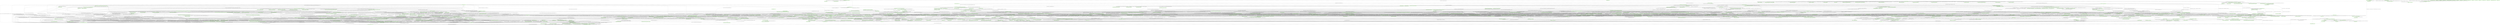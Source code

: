 digraph G {
  node [color=".3 .2 1.0",shape=box,style=filled];
  edge [];
  "0" [label="<org.apache.log4j.spi.NOPLoggerRepository: org.apache.log4j.Level getThreshold()>",];
  "1" [label="<org.jgroups.util.Util: java.lang.ThreadGroup getGlobalThreadGroup()>",];
  "2" [label="<org.apache.log4j.spi.NOPLogger: void setLevel(org.apache.log4j.Level)>",];
  "3" [label="<java.lang.RuntimeException: void <init>(java.lang.String)>",];
  "4" [label="<org.jgroups.util.Queue: void <clinit>()>",];
  "5" [label="<org.jgroups.conf.ClassConfigurator: void init()>",];
  "6" [label="<org.jgroups.stack.Configurator$ProtocolReq: void <init>(org.jgroups.stack.Protocol)>",];
  "7" [label="<org.jgroups.stack.ProtocolStack: org.jgroups.stack.ProtocolStack$ProtocolStackFactory getProtocolStackFactory()>",];
  "8" [label="<java.util.Vector: boolean addAll(java.util.Collection)>",];
  "9" [label="<java.net.InetAddress: java.net.InetAddress getByName(java.lang.String)>",];
  "10" [label="<org.jgroups.stack.Configurator: java.lang.String readWord(java.io.PushbackReader)>",];
  "11" [label="<org.apache.log4j.Logger: void <clinit>()>",];
  "12" [label="<org.jgroups.stack.ProtocolStack$1: void <init>(org.jgroups.stack.ProtocolStack)>",];
  "13" [label="<org.jgroups.Channel: void setReceiver(org.jgroups.Receiver)>",];
  "14" [label="<org.jgroups.stack.ProtocolStack: void setup()>",];
  "15" [label="<java.lang.Class: java.lang.ClassLoader getClassLoader()>",];
  "16" [label="<java.util.ArrayList: java.util.Iterator iterator()>",];
  "17" [label="<org.jgroups.stack.Configurator: java.util.Collection getAddresses(java.util.Map)>",];
  "18" [label="<java.lang.ClassLoader: java.net.URL getSystemResource(java.lang.String)>",];
  "19" [label="<java.io.PushbackReader: void unread(int)>",];
  "20" [label="<java.util.Hashtable: int size()>",];
  "21" [label="<org.jgroups.conf.PropertyHelper: java.lang.Object getConvertedValue(java.lang.Object,java.lang.reflect.Field,java.util.Map,java.lang.String,boolean)>",];
  "22" [label="<java.lang.Exception: void <init>()>",];
  "23" [label="<org.apache.log4j.helpers.LogLog: void warn(java.lang.String)>",];
  "24" [label="<org.jgroups.logging.Log4JLogImpl: boolean isDebugEnabled()>",];
  "25" [label="<org.apache.log4j.spi.NOPLogger: void log(java.lang.String,org.apache.log4j.Priority,java.lang.Object,java.lang.Throwable)>",];
  "26" [label="<org.jgroups.JChannel: void startStack(java.lang.String)>",];
  "27" [label="<org.jgroups.util.Util: java.net.InetAddress getAddress(java.net.NetworkInterface,org.jgroups.util.Util$AddressScope)>",];
  "28" [label="<org.jgroups.ViewId: void <init>(org.jgroups.Address,long)>",];
  "29" [label="<java.lang.Throwable: void <init>()>",];
  "30" [label="<org.jgroups.util.DefaultSocketFactory: void <init>()>",];
  "31" [label="<org.apache.log4j.config.PropertySetterException: void <init>(java.lang.Throwable)>",];
  "32" [label="<org.jgroups.conf.ClassConfigurator: short getProtocolId(java.lang.Class)>",];
  "33" [label="<org.apache.log4j.Logger: boolean isTraceEnabled()>",];
  "34" [label="<java.lang.System: void <clinit>()>",];
  "35" [label="<org.jgroups.conf.XmlConfigurator: java.lang.String getProtocolStackString()>",];
  "36" [label="<org.jgroups.stack.Configurator: int read(java.io.Reader)>",];
  "37" [label="<java.lang.StringBuffer: java.lang.String toString()>",];
  "38" [label="<org.jgroups.JChannel: void init(org.jgroups.conf.ProtocolStackConfigurator)>",];
  "39" [label="<java.lang.ThreadLocal: void <init>()>",];
  "40" [label="<org.jgroups.util.Util: java.util.Collection getAllAvailableAddresses()>",];
  "41" [label="<javax.swing.JFrame: java.awt.Container getContentPane()>",];
  "42" [label="<java.security.SecureRandom: void nextBytes(byte[])>",];
  "43" [label="<org.jgroups.conf.XmlConfigurator: org.jgroups.conf.XmlConfigurator parse(java.io.InputStream,java.lang.Boolean)>",];
  "44" [label="<org.jgroups.util.StackType: void <clinit>()>",];
  "45" [label="<org.jgroups.logging.JDKLogImpl: void <init>(java.lang.Class)>",];
  "46" [label="<org.apache.log4j.Hierarchy: void setThreshold(org.apache.log4j.Level)>",];
  "47" [label="<org.apache.log4j.helpers.OptionConverter: org.apache.log4j.Level toLevel(java.lang.String,org.apache.log4j.Level)>",];
  "48" [label="<java.awt.Color: void <clinit>()>",];
  "49" [label="<org.apache.log4j.helpers.LogLog: void warn(java.lang.String,java.lang.Throwable)>",];
  "50" [label="<java.lang.Enum: void <init>(java.lang.String,int)>",];
  "51" [label="<java.awt.Font: void <init>(java.lang.String,int,int)>",];
  "52" [label="<org.apache.log4j.or.RendererMap: void addRenderer(org.apache.log4j.spi.RendererSupport,java.lang.String,java.lang.String)>",];
  "53" [label="<java.lang.Thread: void <clinit>()>",];
  "54" [label="<org.jgroups.blocks.LazyRemovalCache: void checkMaxSizeExceeded()>",];
  "55" [label="<org.apache.log4j.spi.NOPLoggerRepository: void <init>()>",];
  "56" [label="<org.jgroups.conf.ProtocolData: void <init>(java.lang.String,java.lang.String,org.jgroups.conf.ProtocolParameter[])>",];
  "57" [label="<org.jgroups.conf.ConfiguratorFactory: void checkForNullConfiguration(java.lang.Object)>",];
  "58" [label="<org.apache.log4j.Logger: org.apache.log4j.Logger getLogger(java.lang.Class)>",];
  "59" [label="<org.apache.log4j.Hierarchy: boolean isDisabled(int)>",];
  "60" [label="<org.apache.log4j.Hierarchy: void setRenderer(java.lang.Class,org.apache.log4j.or.ObjectRenderer)>",];
  "61" [label="<org.jgroups.ExtendedReceiverAdapter: void <init>()>",];
  "62" [label="<javax.swing.AbstractButton: void addActionListener(java.awt.event.ActionListener)>",];
  "63" [label="<org.jgroups.protocols.TpHeader: void <init>(java.lang.String)>",];
  "64" [label="<org.jgroups.blocks.LazyRemovalCache$Entry: java.lang.Object access$000(org.jgroups.blocks.LazyRemovalCache$Entry)>",];
  "65" [label="<org.jgroups.View: void <init>(org.jgroups.Address,long,java.util.Vector)>",];
  "66" [label="<java.lang.Thread: java.lang.Thread currentThread()>",];
  "67" [label="<java.lang.Class: java.lang.String getName()>",];
  "68" [label="<org.jgroups.JChannel: void init()>",];
  "69" [label="<org.apache.log4j.spi.NOPLogger: boolean isTraceEnabled()>",];
  "70" [label="<org.jgroups.Channel: void notifyChannelConnected(org.jgroups.Channel)>",];
  "71" [label="<org.jgroups.util.Util: boolean isStackAvailable(boolean)>",];
  "72" [label="<org.apache.log4j.config.PropertySetter: void <init>(java.lang.Object)>",];
  "73" [label="<java.util.Properties: void <init>()>",];
  "74" [label="<java.awt.Frame: void setBackground(java.awt.Color)>",];
  "75" [label="<org.jgroups.logging.JDKLogImpl: void debug(java.lang.String)>",];
  "76" [label="<org.apache.log4j.spi.NOPLoggerRepository: void setThreshold(org.apache.log4j.Level)>",];
  "77" [label="<org.jgroups.logging.JDKLogImpl: boolean isWarnEnabled()>",];
  "78" [label="<java.net.URL: java.lang.String getFile()>",];
  "79" [label="<java.lang.Long: java.lang.Long valueOf(java.lang.String)>",];
  "80" [label="<org.jgroups.stack.ProtocolStack: java.util.Vector getProtocols()>",];
  "81" [label="<org.jgroups.conf.ClassConfigurator: java.util.List readMappings(java.lang.String)>",];
  "82" [label="<org.apache.log4j.helpers.AppenderAttachableImpl: void <init>()>",];
  "83" [label="<org.apache.log4j.or.RendererMap: void <clinit>()>",];
  "84" [label="<org.apache.log4j.or.DefaultRenderer: void <init>()>",];
  "85" [label="<org.apache.log4j.PropertyConfigurator: void parseAdditivityForLogger(java.util.Properties,org.apache.log4j.Logger,java.lang.String)>",];
  "86" [label="<org.jgroups.conf.ConfiguratorFactory: org.jgroups.ChannelException createChannelConfigurationException(java.lang.Throwable)>",];
  "87" [label="<org.apache.log4j.helpers.NullEnumeration: org.apache.log4j.helpers.NullEnumeration getInstance()>",];
  "88" [label="<org.apache.log4j.helpers.OptionConverter: java.lang.Object instantiateByClassName(java.lang.String,java.lang.Class,java.lang.Object)>",];
  "89" [label="<org.apache.log4j.helpers.NullEnumeration: void <init>()>",];
  "90" [label="<java.io.IOException: void <init>(java.lang.String)>",];
  "91" [label="<org.jgroups.stack.Configurator: void setField(java.lang.reflect.Field,java.lang.Object,java.lang.Object)>",];
  "92" [label="<java.util.HashMap: void putAll(java.util.Map)>",];
  "93" [label="<org.apache.log4j.config.PropertySetter: void setProperty(java.beans.PropertyDescriptor,java.lang.String,java.lang.String)>",];
  "94" [label="<org.jgroups.stack.ProtocolStack: void <clinit>()>",];
  "95" [label="<org.apache.log4j.helpers.OptionConverter: java.lang.Object instantiateByKey(java.util.Properties,java.lang.String,java.lang.Class,java.lang.Object)>",];
  "96" [label="<org.apache.log4j.Category: void log(java.lang.String,org.apache.log4j.Priority,java.lang.Object,java.lang.Throwable)>",];
  "97" [label="<org.jgroups.stack.ProtocolStack: void destroy()>",];
  "98" [label="<java.awt.Component: void addMouseMotionListener(java.awt.event.MouseMotionListener)>",];
  "99" [label="<java.util.NoSuchElementException: void <init>()>",];
  "100" [label="<org.jgroups.util.Util: java.net.InetAddress getAddress(org.jgroups.util.Util$AddressScope)>",];
  "101" [label="<java.util.concurrent.ConcurrentHashMap: java.lang.Object get(java.lang.Object)>",];
  "102" [label="<org.jgroups.conf.ProtocolParameter: void <init>(java.lang.String,java.lang.String)>",];
  "103" [label="<java.util.Vector: java.util.Iterator iterator()>",];
  "104" [label="<org.apache.log4j.or.RendererMap: java.lang.Class class$(java.lang.String)>",];
  "105" [label="<java.util.concurrent.locks.ReentrantLock: void <init>()>",];
  "106" [label="<java.util.ArrayList: java.lang.Object get(int)>",];
  "107" [label="<org.apache.log4j.spi.NOPLoggerRepository: void resetConfiguration()>",];
  "108" [label="<java.util.Vector: void <init>(int)>",];
  "109" [label="<org.jgroups.conf.PlainConfigurator: java.lang.String getProtocolStackString()>",];
  "110" [label="<java.util.ArrayList: void <init>(int)>",];
  "111" [label="<java.lang.NoClassDefFoundError: void <init>(java.lang.String)>",];
  "112" [label="<org.jgroups.conf.ConfiguratorFactory: void <clinit>()>",];
  "113" [label="<java.util.HashMap: void <init>(int)>",];
  "114" [label="<org.apache.log4j.helpers.OptionConverter: java.lang.String findAndSubst(java.lang.String,java.util.Properties)>",];
  "115" [label="<java.util.concurrent.ConcurrentHashMap: void <init>()>",];
  "116" [label="<org.jgroups.blocks.LazyRemovalCache$Entry: long access$200(org.jgroups.blocks.LazyRemovalCache$Entry)>",];
  "117" [label="<org.apache.log4j.Hierarchy: void updateParents(org.apache.log4j.Logger)>",];
  "118" [label="<org.jgroups.util.Util: java.lang.Class loadClass(java.lang.String,java.lang.Class)>",];
  "119" [label="<org.apache.log4j.Category: void removeAllAppenders()>",];
  "120" [label="<org.jgroups.JChannel: void <init>(java.lang.String)>",];
  "121" [label="<org.apache.log4j.helpers.AppenderAttachableImpl: int appendLoopOnAppenders(org.apache.log4j.spi.LoggingEvent)>",];
  "122" [label="<org.apache.log4j.Hierarchy: void <init>(org.apache.log4j.Logger)>",];
  "123" [label="<org.jgroups.util.UUID: void setAdditionalData(byte[])>",];
  "124" [label="<java.lang.Boolean: void <clinit>()>",];
  "125" [label="<org.jgroups.util.Util$AddressScope: void <clinit>()>",];
  "126" [label="<org.apache.log4j.PropertyConfigurator: org.apache.log4j.Appender registryGet(java.lang.String)>",];
  "127" [label="<java.lang.StringBuffer: java.lang.StringBuffer append(char)>",];
  "128" [label="<org.jgroups.stack.Configurator: java.lang.Object getValueFromProtocol(org.jgroups.stack.Protocol,java.lang.reflect.Field)>",];
  "129" [label="<org.apache.log4j.spi.NOPLoggerRepository: org.apache.log4j.Logger getRootLogger()>",];
  "130" [label="<org.jgroups.conf.PlainConfigurator: void <init>(java.lang.String)>",];
  "131" [label="<java.util.concurrent.ConcurrentHashMap: java.lang.Object remove(java.lang.Object)>",];
  "132" [label="<org.jgroups.stack.ProtocolStack: java.lang.Object down(org.jgroups.Event)>",];
  "133" [label="<java.lang.ref.Finalizer: void register(java.lang.Object)>",];
  "134" [label="<org.apache.log4j.Category: void <init>(java.lang.String)>",];
  "135" [label="<org.jgroups.stack.Configurator$InetAddressInfo: boolean isField()>",];
  "136" [label="<java.util.Vector: void <init>()>",];
  "137" [label="<org.jgroups.Event: java.lang.Object getArg()>",];
  "138" [label="<org.jgroups.stack.ProtocolStack: void startStack(java.lang.String,org.jgroups.Address)>",];
  "139" [label="<org.apache.log4j.spi.NOPLogger: boolean isDebugEnabled()>",];
  "140" [label="<org.jgroups.util.Queue: void <init>()>",];
  "141" [label="<org.jgroups.stack.Configurator: java.util.Map createInetAddressMap(java.util.Vector,java.util.Vector)>",];
  "142" [label="<java.util.Properties: void load(java.io.InputStream)>",];
  "143" [label="<org.apache.log4j.Category: void <clinit>()>",];
  "144" [label="<java.lang.StringBuffer: java.lang.StringBuffer append(java.lang.String)>",];
  "145" [label="<org.jgroups.logging.Log4JLogImpl: void error(java.lang.String,java.lang.Throwable)>",];
  "146" [label="<java.lang.System: java.lang.String getProperty(java.lang.String)>",];
  "147" [label="<java.lang.Math: double random()>",];
  "148" [label="<org.jgroups.blocks.LazyRemovalCache$Entry: boolean access$100(org.jgroups.blocks.LazyRemovalCache$Entry)>",];
  "149" [label="<java.awt.Component: void <clinit>()>",];
  "150" [label="<org.apache.log4j.Category: void setLevel(org.apache.log4j.Level)>",];
  "151" [label="<org.apache.log4j.helpers.LogLog: void debug(java.lang.String)>",];
  "152" [label="<org.apache.log4j.Priority: void <init>(int,java.lang.String,int)>",];
  "153" [label="<org.jgroups.ChannelClosedException: void <init>()>",];
  "154" [label="<org.apache.log4j.Priority: void <clinit>()>",];
  "155" [label="<org.jgroups.stack.Configurator: java.lang.String readUntil(java.io.Reader,char)>",];
  "156" [label="<java.lang.Throwable: java.lang.Throwable initCause(java.lang.Throwable)>",];
  "157" [label="<java.util.Vector: void removeAllElements()>",];
  "158" [label="<org.apache.log4j.Category: void callAppenders(org.apache.log4j.spi.LoggingEvent)>",];
  "159" [label="<org.apache.log4j.Category: java.lang.Class class$(java.lang.String)>",];
  "160" [label="<java.util.Collections: void reverse(java.util.List)>",];
  "161" [label="<org.apache.log4j.PropertyConfigurator: void <init>()>",];
  "162" [label="<org.jgroups.blocks.LazyRemovalCache: java.lang.Object get(java.lang.Object)>",];
  "163" [label="<org.apache.log4j.LogManager: org.apache.log4j.Logger getLogger(java.lang.String)>",];
  "164" [label="<java.lang.Long: void <init>(java.lang.String)>",];
  "165" [label="<org.jgroups.util.Util: java.lang.reflect.Method[] getAllDeclaredMethodsWithAnnotations(java.lang.Class,java.lang.Class[])>",];
  "166" [label="<org.apache.log4j.config.PropertySetter: java.lang.Object convertArg(java.lang.String,java.lang.Class)>",];
  "167" [label="<org.jgroups.stack.Configurator: java.lang.String grabSystemProp(org.jgroups.annotations.Property)>",];
  "168" [label="<org.apache.log4j.helpers.OptionConverter: boolean toBoolean(java.lang.String,boolean)>",];
  "169" [label="<java.lang.System: java.lang.String getProperty(java.lang.String,java.lang.String)>",];
  "170" [label="<org.jgroups.blocks.LazyRemovalCache: void add(java.lang.Object,java.lang.Object)>",];
  "171" [label="<org.jgroups.Event: void <clinit>()>",];
  "172" [label="<org.apache.log4j.spi.RootLogger: void setLevel(org.apache.log4j.Level)>",];
  "173" [label="<java.lang.System: void exit(int)>",];
  "174" [label="<org.apache.log4j.Category: org.apache.log4j.Level getEffectiveLevel()>",];
  "175" [label="<java.io.StringReader: void <init>(java.lang.String)>",];
  "176" [label="<org.jgroups.conf.XmlConfigurator: org.jgroups.conf.XmlConfigurator getInstance(java.io.InputStream)>",];
  "177" [label="<java.lang.String: void <clinit>()>",];
  "178" [label="<org.jgroups.logging.Log4JLogImpl: void <clinit>()>",];
  "179" [label="<org.jgroups.conf.XmlConfigurator: void <clinit>()>",];
  "180" [label="<javax.swing.JComponent: void setFont(java.awt.Font)>",];
  "181" [label="<org.apache.log4j.config.PropertySetter: void setProperty(java.lang.String,java.lang.String)>",];
  "182" [label="<org.jgroups.util.UUID: java.lang.String toStringLong()>",];
  "183" [label="<org.jgroups.util.Promise: void <init>()>",];
  "184" [label="<java.awt.Component: void addComponentListener(java.awt.event.ComponentListener)>",];
  "185" [label="<org.jgroups.stack.Configurator$InetAddressInfo: boolean isInetAddressRelated(org.jgroups.stack.Protocol,java.lang.reflect.Field)>",];
  "186" [label="<org.jgroups.demos.Draw2Channels: void main(java.lang.String[])>",];
  "187" [label="<java.util.concurrent.Exchanger: void <init>()>",];
  "188" [label="<java.util.LinkedList: int size()>",];
  "189" [label="<org.jgroups.stack.ProtocolStack: void <init>(org.jgroups.JChannel,java.lang.String)>",];
  "190" [label="<org.jgroups.logging.Log4JLogImpl: void debug(java.lang.String)>",];
  "191" [label="<org.jgroups.demos.Draw2Channels$DataReceiver: void <init>(org.jgroups.demos.Draw2Channels)>",];
  "192" [label="<java.util.Vector: void addElement(java.lang.Object)>",];
  "193" [label="<java.util.ArrayList: void <init>()>",];
  "194" [label="<java.lang.Boolean: boolean getBoolean(java.lang.String)>",];
  "195" [label="<javax.swing.JPanel: void <init>()>",];
  "196" [label="<org.jgroups.util.DefaultThreadFactory: void setPattern(java.lang.String)>",];
  "197" [label="<org.apache.log4j.helpers.Loader: java.lang.Class loadClass(java.lang.String)>",];
  "198" [label="<org.jgroups.JChannel: void <init>(org.jgroups.conf.ProtocolStackConfigurator)>",];
  "199" [label="<org.jgroups.View: void <init>(org.jgroups.ViewId,java.util.Vector)>",];
  "200" [label="<java.util.logging.Logger: java.util.logging.Logger getLogger(java.lang.String)>",];
  "201" [label="<java.util.HashSet: boolean add(java.lang.Object)>",];
  "202" [label="<org.apache.log4j.PropertyConfigurator: org.apache.log4j.Appender parseAppender(java.util.Properties,java.lang.String)>",];
  "203" [label="<java.util.concurrent.CopyOnWriteArraySet: void <init>()>",];
  "204" [label="<org.jgroups.logging.Log4JLogImpl: void fatal(java.lang.String)>",];
  "205" [label="<org.jgroups.stack.ProtocolStack: void stopStack(java.lang.String)>",];
  "206" [label="<org.jgroups.util.DefaultThreadFactory: void setAddress(java.lang.String)>",];
  "207" [label="<java.lang.Integer: void <clinit>()>",];
  "208" [label="<org.jgroups.demos.Draw2Channels$ControlReceiver: void <init>(org.jgroups.demos.Draw2Channels)>",];
  "209" [label="<org.jgroups.stack.Configurator$ProtocolConfiguration: void <init>(java.lang.String)>",];
  "210" [label="<org.jgroups.util.Util: java.io.InputStream getResourceAsStream(java.lang.String,java.lang.Class)>",];
  "211" [label="<org.apache.log4j.PropertyConfigurator: void doConfigure(java.util.Properties,org.apache.log4j.spi.LoggerRepository)>",];
  "212" [label="<org.jgroups.logging.Log4JLogImpl: void info(java.lang.String)>",];
  "213" [label="<org.jgroups.JChannel: void down(org.jgroups.Event)>",];
  "214" [label="<org.jgroups.util.Util: org.jgroups.util.StackType getIpStackType()>",];
  "215" [label="<org.apache.log4j.spi.NOPLogger: void addAppender(org.apache.log4j.Appender)>",];
  "216" [label="<org.jgroups.JChannel: org.jgroups.logging.Log getLog()>",];
  "217" [label="<java.lang.Byte: void <init>(byte)>",];
  "218" [label="<org.jgroups.stack.Configurator$InetAddressInfo: boolean isInetAddressOrCompatibleType(java.lang.Class)>",];
  "219" [label="<org.apache.log4j.Category: void setHierarchy(org.apache.log4j.spi.LoggerRepository)>",];
  "220" [label="<org.jgroups.util.Util: long random(long)>",];
  "221" [label="<java.util.ArrayList: int size()>",];
  "222" [label="<java.lang.Class: java.lang.reflect.Method getMethod(java.lang.String,java.lang.Class[])>",];
  "223" [label="<org.apache.log4j.Category: java.lang.String getName()>",];
  "224" [label="<java.util.Properties: java.lang.String getProperty(java.lang.String)>",];
  "225" [label="<org.apache.log4j.PropertyConfigurator: void parseCategory(java.util.Properties,org.apache.log4j.Logger,java.lang.String,java.lang.String,java.lang.String)>",];
  "226" [label="<org.apache.log4j.config.PropertySetter: void activate()>",];
  "227" [label="<java.util.Random: void <init>(long)>",];
  "228" [label="<org.jgroups.util.UUID: void <init>(byte[])>",];
  "229" [label="<javax.swing.JFrame: void <init>()>",];
  "230" [label="<org.apache.log4j.helpers.AppenderAttachableImpl: void removeAllAppenders()>",];
  "231" [label="<org.jgroups.stack.Configurator: void <init>(org.jgroups.stack.ProtocolStack)>",];
  "232" [label="<java.lang.StringBuilder: java.lang.String toString()>",];
  "233" [label="<java.util.HashMap: java.lang.Object put(java.lang.Object,java.lang.Object)>",];
  "234" [label="<org.apache.log4j.Category: void setResourceBundle(java.util.ResourceBundle)>",];
  "235" [label="<java.lang.Integer: void <init>(java.lang.String)>",];
  "236" [label="<org.jgroups.util.Util$1: void <init>(java.lang.String)>",];
  "237" [label="<org.jgroups.stack.Configurator$ProtocolConfiguration: void parsePropertiesString(java.lang.String,java.util.Map)>",];
  "238" [label="<org.jgroups.protocols.TP$ProtocolAdapter: void <init>(java.lang.String,org.jgroups.Address,short,org.jgroups.stack.Protocol,org.jgroups.stack.Protocol,java.lang.String)>",];
  "239" [label="<java.util.ArrayList: boolean add(java.lang.Object)>",];
  "240" [label="<java.util.Random: int nextInt()>",];
  "241" [label="<java.lang.Short: java.lang.Short valueOf(short)>",];
  "242" [label="<java.awt.Color: void <init>(int,int,int)>",];
  "243" [label="<java.lang.ClassNotFoundException: void <init>(java.lang.String)>",];
  "244" [label="<org.jgroups.util.Util$AddressScope: void <init>(java.lang.String,int)>",];
  "245" [label="<java.util.Vector: int size()>",];
  "246" [label="<org.apache.log4j.PropertyConfigurator: java.lang.Class class$(java.lang.String)>",];
  "247" [label="<org.apache.log4j.Hierarchy: void resetConfiguration()>",];
  "248" [label="<java.awt.Window: void setVisible(boolean)>",];
  "249" [label="<org.jgroups.Channel: void <init>()>",];
  "250" [label="<java.lang.String: int length()>",];
  "251" [label="<java.lang.Enum: int ordinal()>",];
  "252" [label="<org.apache.log4j.Hierarchy: org.apache.log4j.Logger getLogger(java.lang.String)>",];
  "253" [label="<org.jgroups.conf.ConfiguratorFactory: java.io.InputStream getConfigStream(java.lang.String)>",];
  "254" [label="<org.apache.log4j.spi.ThrowableInformation: void <init>(java.lang.Throwable)>",];
  "255" [label="<org.jgroups.stack.Configurator$InetAddressInfo: boolean hasParameterizedType(java.lang.reflect.Field)>",];
  "256" [label="<org.jgroups.logging.Log4JLogImpl: boolean isWarnEnabled()>",];
  "257" [label="<org.apache.log4j.Hierarchy: void emitNoAppenderWarning(org.apache.log4j.Category)>",];
  "258" [label="<org.apache.log4j.Hierarchy: java.util.Enumeration getCurrentLoggers()>",];
  "259" [label="<org.jgroups.stack.Configurator$InetAddressInfo: boolean isInetAddressRelated(java.lang.reflect.Method)>",];
  "260" [label="<org.jgroups.Event: void <init>(int)>",];
  "261" [label="<org.jgroups.stack.Configurator$InetAddressInfo: boolean hasParameterizedType(java.lang.reflect.Method)>",];
  "262" [label="<org.apache.log4j.helpers.AppenderAttachableImpl: void addAppender(org.apache.log4j.Appender)>",];
  "263" [label="<org.apache.log4j.Hierarchy: org.apache.log4j.Logger getRootLogger()>",];
  "264" [label="<org.jgroups.protocols.TP$ProtocolAdapter: void <clinit>()>",];
  "265" [label="<org.jgroups.stack.Protocol: void setProtocolStack(org.jgroups.stack.ProtocolStack)>",];
  "266" [label="<java.beans.Introspector: java.lang.String decapitalize(java.lang.String)>",];
  "267" [label="<java.util.Vector: java.util.Enumeration elements()>",];
  "268" [label="<org.apache.log4j.spi.LoggingEvent: void <init>(java.lang.String,org.apache.log4j.Category,org.apache.log4j.Priority,java.lang.Object,java.lang.Throwable)>",];
  "269" [label="<java.awt.Container: void <clinit>()>",];
  "270" [label="<java.lang.String: int lastIndexOf(int,int)>",];
  "271" [label="<java.lang.Throwable: void <clinit>()>",];
  "272" [label="<org.apache.log4j.spi.NOPLoggerRepository: org.apache.log4j.Logger getLogger(java.lang.String)>",];
  "273" [label="<org.apache.log4j.helpers.OptionConverter: void selectAndConfigure(java.net.URL,java.lang.String,org.apache.log4j.spi.LoggerRepository)>",];
  "274" [label="<org.jgroups.stack.ProtocolStack: java.util.concurrent.ConcurrentMap getSingletonTransports()>",];
  "275" [label="<org.jgroups.JChannel: org.jgroups.Address getAddress()>",];
  "276" [label="<org.jgroups.util.Util: org.jgroups.util.StackType _getIpStackType()>",];
  "277" [label="<javax.xml.parsers.DocumentBuilderFactory: javax.xml.parsers.DocumentBuilderFactory newInstance()>",];
  "278" [label="<org.jgroups.stack.Configurator: org.jgroups.stack.Protocol setupProtocolStack(java.lang.String,org.jgroups.stack.ProtocolStack)>",];
  "279" [label="<java.lang.IllegalArgumentException: void <init>(java.lang.String)>",];
  "280" [label="<org.apache.log4j.PropertyConfigurator: void configureLoggerFactory(java.util.Properties)>",];
  "281" [label="<org.apache.log4j.spi.DefaultRepositorySelector: void <init>(org.apache.log4j.spi.LoggerRepository)>",];
  "282" [label="<org.jgroups.conf.ClassConfigurator: void <clinit>()>",];
  "283" [label="<org.jgroups.stack.Configurator$InetAddressInfo: void <init>(org.jgroups.stack.Protocol,java.lang.reflect.AccessibleObject,java.util.Map,java.lang.String,java.lang.Object)>",];
  "284" [label="<java.lang.Class: java.lang.Class forName(java.lang.String)>",];
  "285" [label="<java.util.ArrayList: boolean addAll(java.util.Collection)>",];
  "286" [label="<java.io.PushbackReader: void close()>",];
  "287" [label="<org.jgroups.stack.ProtocolStack: void initProtocolStack()>",];
  "288" [label="<org.apache.log4j.Hierarchy: org.apache.log4j.Level getThreshold()>",];
  "289" [label="<java.util.HashSet: void <init>()>",];
  "290" [label="<java.net.NetworkInterface: java.util.Enumeration getNetworkInterfaces()>",];
  "291" [label="<org.apache.log4j.Level: org.apache.log4j.Level toLevel(java.lang.String,org.apache.log4j.Level)>",];
  "292" [label="<org.jgroups.stack.Configurator: boolean providesUpServices(java.util.Vector,int)>",];
  "293" [label="<java.lang.Class: void <clinit>()>",];
  "294" [label="<java.lang.Class: boolean desiredAssertionStatus()>",];
  "295" [label="<java.util.LinkedList: boolean add(java.lang.Object)>",];
  "296" [label="<java.lang.ThreadGroup: void <init>(java.lang.String)>",];
  "297" [label="<org.apache.log4j.helpers.OptionConverter: java.lang.String substVars(java.lang.String,java.util.Properties)>",];
  "298" [label="<org.apache.log4j.helpers.AppenderAttachableImpl: java.util.Enumeration getAllAppenders()>",];
  "299" [label="<java.util.StringTokenizer: boolean hasMoreTokens()>",];
  "300" [label="<org.apache.log4j.Category: java.util.Enumeration getAllAppenders()>",];
  "301" [label="<org.jgroups.logging.JDKLogImpl: void fatal(java.lang.String)>",];
  "302" [label="<org.apache.log4j.helpers.NullEnumeration: boolean hasMoreElements()>",];
  "303" [label="<org.jgroups.util.Tuple: void <init>(java.lang.Object,java.lang.Object)>",];
  "304" [label="<org.apache.log4j.spi.DefaultRepositorySelector: org.apache.log4j.spi.LoggerRepository getLoggerRepository()>",];
  "305" [label="<java.util.Hashtable: java.util.Enumeration elements()>",];
  "306" [label="<org.apache.log4j.Hierarchy: void fireAddAppenderEvent(org.apache.log4j.Category,org.apache.log4j.Appender)>",];
  "307" [label="<org.apache.log4j.Category: org.apache.log4j.Level getLevel()>",];
  "308" [label="<org.jgroups.stack.Configurator$InetAddressInfo: void parameterizedTypeSanityCheck(java.lang.reflect.ParameterizedType)>",];
  "309" [label="<org.jgroups.stack.Configurator: java.util.Vector createProtocols(java.util.Vector,org.jgroups.stack.ProtocolStack)>",];
  "310" [label="<org.apache.log4j.Category: void forcedLog(java.lang.String,org.apache.log4j.Priority,java.lang.Object,java.lang.Throwable)>",];
  "311" [label="<java.util.concurrent.ConcurrentHashMap: java.util.Set entrySet()>",];
  "312" [label="<java.util.AbstractSequentialList: java.util.Iterator iterator()>",];
  "313" [label="<org.jgroups.util.Util: java.net.InetAddress getNonLoopbackAddress()>",];
  "314" [label="<java.lang.String: boolean equalsIgnoreCase(java.lang.String)>",];
  "315" [label="<java.util.regex.Pattern: java.util.regex.Pattern compile(java.lang.String)>",];
  "316" [label="<org.jgroups.logging.Log4JLogImpl: boolean isErrorEnabled()>",];
  "317" [label="<org.jgroups.demos.Draw2Channels: void setTitle()>",];
  "318" [label="<java.lang.Math: int abs(int)>",];
  "319" [label="<org.jgroups.demos.Draw2Channels: void help()>",];
  "320" [label="<java.util.Properties: java.util.Enumeration propertyNames()>",];
  "321" [label="<org.apache.log4j.spi.LoggingEvent: void <clinit>()>",];
  "322" [label="<org.jgroups.stack.Configurator: void sanityCheck(java.util.Vector)>",];
  "323" [label="<org.apache.log4j.helpers.LogLog: void <clinit>()>",];
  "324" [label="<org.apache.log4j.spi.NOPLoggerRepository: org.apache.log4j.Logger getLogger(java.lang.String,org.apache.log4j.spi.LoggerFactory)>",];
  "325" [label="<java.util.Hashtable: void clear()>",];
  "326" [label="<java.lang.reflect.Modifier: boolean isPublic(int)>",];
  "327" [label="<java.lang.Character: boolean isDigit(char)>",];
  "328" [label="<java.util.HashMap: void <init>()>",];
  "329" [label="<org.apache.log4j.ProvisionNode: void <init>(org.apache.log4j.Logger)>",];
  "330" [label="<org.jgroups.stack.Configurator: org.jgroups.stack.Protocol setupProtocolStack()>",];
  "331" [label="<java.io.PushbackReader: int read()>",];
  "332" [label="<java.lang.StringBuilder: java.lang.StringBuilder append(char)>",];
  "333" [label="<org.apache.log4j.CategoryKey: void <init>(java.lang.String)>",];
  "334" [label="<java.io.IOException: void <init>()>",];
  "335" [label="<org.jgroups.logging.JDKLogImpl: void info(java.lang.String)>",];
  "336" [label="<org.jgroups.util.UUID: org.jgroups.util.UUID randomUUID()>",];
  "337" [label="<org.jgroups.conf.ConfiguratorFactory: void checkJAXPAvailability()>",];
  "338" [label="<org.apache.log4j.Category: void setAdditivity(boolean)>",];
  "339" [label="<java.lang.reflect.Method: java.lang.Object invoke(java.lang.Object,java.lang.Object[])>",];
  "340" [label="<org.jgroups.conf.ConfiguratorFactory: org.jgroups.conf.ProtocolStackConfigurator getStackConfigurator(java.lang.String)>",];
  "341" [label="<java.util.concurrent.ConcurrentHashMap: boolean containsKey(java.lang.Object)>",];
  "342" [label="<java.util.Hashtable: void <init>(int)>",];
  "343" [label="<java.lang.Class: java.lang.Object newInstance()>",];
  "344" [label="<java.lang.String: boolean endsWith(java.lang.String)>",];
  "345" [label="<org.apache.log4j.helpers.Loader: java.lang.Class class$(java.lang.String)>",];
  "346" [label="<java.util.Arrays: java.util.List asList(java.lang.Object[])>",];
  "347" [label="<org.apache.log4j.Logger: java.lang.Class class$(java.lang.String)>",];
  "348" [label="<java.lang.Class: java.lang.String getSimpleName()>",];
  "349" [label="<java.lang.Throwable: void printStackTrace()>",];
  "350" [label="<org.jgroups.Event: void <init>(int,java.lang.Object)>",];
  "351" [label="<org.jgroups.logging.LogFactory: org.jgroups.logging.Log getLog(java.lang.Class)>",];
  "352" [label="<org.jgroups.conf.ClassConfigurator: org.jgroups.util.Tuple parseClassData(org.w3c.dom.Node)>",];
  "353" [label="<org.jgroups.conf.PropertyHelper: java.lang.String getPropertyName(java.lang.reflect.Method)>",];
  "354" [label="<org.apache.log4j.helpers.LogLog: void error(java.lang.String,java.lang.Throwable)>",];
  "355" [label="<org.jgroups.conf.XmlConfigurator: java.lang.String getProtocolStackString(boolean)>",];
  "356" [label="<org.apache.log4j.Category: void addAppender(org.apache.log4j.Appender)>",];
  "357" [label="<org.jgroups.logging.JDKLogImpl: boolean isDebugEnabled()>",];
  "358" [label="<java.lang.Void: void <clinit>()>",];
  "359" [label="<java.lang.IllegalArgumentException: void <init>(java.lang.String,java.lang.Throwable)>",];
  "360" [label="<java.lang.StringBuffer: void <init>()>",];
  "361" [label="<org.jgroups.util.Util: java.net.InetAddress getLocalhost(org.jgroups.util.StackType)>",];
  "362" [label="<java.lang.NullPointerException: void <init>(java.lang.String)>",];
  "363" [label="<org.apache.log4j.Category: boolean isEnabledFor(org.apache.log4j.Priority)>",];
  "364" [label="<org.jgroups.util.Util$AddressScope: org.jgroups.util.Util$AddressScope[] values()>",];
  "365" [label="<org.apache.log4j.Hierarchy: void shutdown()>",];
  "366" [label="<java.util.Vector: boolean contains(java.lang.Object)>",];
  "367" [label="<org.jgroups.util.Util: java.lang.String shortName(java.lang.String)>",];
  "368" [label="<org.apache.log4j.spi.NOPLogger: boolean isInfoEnabled()>",];
  "369" [label="<org.apache.log4j.Level: void <init>(int,java.lang.String,int)>",];
  "370" [label="<org.jgroups.stack.ProtocolStack: org.jgroups.stack.Protocol getTopProtocol()>",];
  "371" [label="<org.jgroups.stack.Configurator: void <clinit>()>",];
  "372" [label="<java.util.concurrent.atomic.AtomicReference: java.lang.Object get()>",];
  "373" [label="<java.lang.Class: boolean isAssignableFrom(java.lang.Class)>",];
  "374" [label="<java.lang.String: java.lang.String substring(int,int)>",];
  "375" [label="<org.jgroups.stack.Configurator: java.lang.String printConfigurations(java.util.Collection)>",];
  "376" [label="<org.apache.log4j.config.PropertySetter: java.lang.Class class$(java.lang.String)>",];
  "377" [label="<javax.swing.JButton: void <init>(java.lang.String)>",];
  "378" [label="<org.apache.log4j.or.RendererMap: void put(java.lang.Class,org.apache.log4j.or.ObjectRenderer)>",];
  "379" [label="<org.apache.log4j.DefaultCategoryFactory: org.apache.log4j.Logger makeNewLoggerInstance(java.lang.String)>",];
  "380" [label="<java.lang.Object: void <clinit>()>",];
  "381" [label="<org.jgroups.ChannelException: void <init>()>",];
  "382" [label="<java.awt.Frame: void setTitle(java.lang.String)>",];
  "383" [label="<java.util.LinkedList: java.lang.Object get(int)>",];
  "384" [label="<java.io.PushbackReader: void <init>(java.io.Reader)>",];
  "385" [label="<org.jgroups.conf.XmlConfigurator: org.jgroups.conf.XmlConfigurator getInstance(java.io.InputStream,java.lang.Boolean)>",];
  "386" [label="<org.jgroups.util.Util: java.lang.String generateLocalName()>",];
  "387" [label="<java.lang.Boolean: boolean parseBoolean(java.lang.String)>",];
  "388" [label="<java.lang.ClassLoader: java.lang.ClassLoader getSystemClassLoader()>",];
  "389" [label="<org.apache.log4j.DefaultCategoryFactory: void <init>()>",];
  "390" [label="<org.jgroups.util.UUID: java.lang.String toString()>",];
  "391" [label="<org.apache.log4j.helpers.NullEnumeration: java.lang.Object nextElement()>",];
  "392" [label="<org.apache.log4j.Hierarchy: void fireRemoveAppenderEvent(org.apache.log4j.Category,org.apache.log4j.Appender)>",];
  "393" [label="<org.jgroups.util.UUID: void add(org.jgroups.util.UUID,java.lang.String)>",];
  "394" [label="<java.util.HashMap: java.lang.Object get(java.lang.Object)>",];
  "395" [label="<java.lang.Exception: void <init>(java.lang.String,java.lang.Throwable)>",];
  "396" [label="<org.jgroups.stack.ProtocolStack: java.lang.String getSetupString()>",];
  "397" [label="<org.jgroups.stack.ProtocolStack$RefCounter: void <init>(short,short)>",];
  "398" [label="<java.lang.Character: boolean isWhitespace(int)>",];
  "399" [label="<org.apache.log4j.helpers.LogLog: void error(java.lang.String)>",];
  "400" [label="<org.apache.log4j.or.RendererMap: void <init>()>",];
  "401" [label="<java.beans.Introspector: java.beans.BeanInfo getBeanInfo(java.lang.Class)>",];
  "402" [label="<java.security.SecureRandom: void <init>()>",];
  "403" [label="<org.jgroups.util.DefaultThreadFactory: void <init>(java.lang.ThreadGroup,java.lang.String,boolean)>",];
  "404" [label="<org.jgroups.stack.ProtocolStack: org.jgroups.protocols.TP getTransport()>",];
  "405" [label="<org.jgroups.JChannel: void setAddress()>",];
  "406" [label="<org.apache.log4j.spi.NOPLogger: void removeAllAppenders()>",];
  "407" [label="<org.jgroups.demos.Draw2Channels: java.awt.Color selectColor()>",];
  "408" [label="<org.jgroups.logging.JDKLogImpl: boolean isTraceEnabled()>",];
  "409" [label="<java.text.NumberFormat: java.text.NumberFormat getNumberInstance()>",];
  "410" [label="<org.jgroups.ChannelException: void <init>(java.lang.String)>",];
  "411" [label="<org.jgroups.util.UUID$1: void <init>()>",];
  "412" [label="<java.lang.Object: void <init>()>",];
  "413" [label="<org.apache.log4j.spi.NOPLogger: boolean isEnabledFor(org.apache.log4j.Priority)>",];
  "414" [label="<java.util.LinkedList: void <init>()>",];
  "415" [label="<java.awt.Window: void setLocation(int,int)>",];
  "416" [label="<org.jgroups.Event: java.lang.String type2String(int)>",];
  "417" [label="<org.jgroups.logging.Log4JLogImpl: void warn(java.lang.String)>",];
  "418" [label="<org.jgroups.logging.JDKLogImpl: boolean isErrorEnabled()>",];
  "419" [label="<org.apache.log4j.PropertyConfigurator: void doConfigure(java.net.URL,org.apache.log4j.spi.LoggerRepository)>",];
  "420" [label="<org.jgroups.blocks.LazyRemovalCache: void removeMarkedElements(boolean)>",];
  "421" [label="<org.apache.log4j.config.PropertySetterException: void <init>(java.lang.String)>",];
  "422" [label="<javax.swing.JComponent: void <clinit>()>",];
  "423" [label="<org.jgroups.conf.ConfiguratorFactory: org.jgroups.conf.XmlConfigurator getXmlConfigurator(java.lang.String)>",];
  "424" [label="<org.apache.log4j.Priority: boolean isGreaterOrEqual(org.apache.log4j.Priority)>",];
  "425" [label="<org.apache.log4j.spi.RootLogger: void <init>(org.apache.log4j.Level)>",];
  "426" [label="<org.apache.log4j.helpers.LogLog: void setInternalDebugging(boolean)>",];
  "427" [label="<org.apache.log4j.config.PropertySetter: void setProperties(java.util.Properties,java.lang.String)>",];
  "428" [label="<org.apache.log4j.Logger: void <init>(java.lang.String)>",];
  "429" [label="<org.jgroups.Event: int getType()>",];
  "430" [label="<java.awt.Window: void pack()>",];
  "431" [label="<java.util.HashSet: java.util.Iterator iterator()>",];
  "432" [label="<java.lang.IllegalStateException: void <init>(java.lang.String)>",];
  "433" [label="<org.apache.log4j.Hierarchy: void updateChildren(org.apache.log4j.ProvisionNode,org.apache.log4j.Logger)>",];
  "434" [label="<java.util.concurrent.ConcurrentHashMap: java.lang.Object put(java.lang.Object,java.lang.Object)>",];
  "435" [label="<org.apache.log4j.config.PropertySetter: java.beans.PropertyDescriptor getPropertyDescriptor(java.lang.String)>",];
  "436" [label="<org.apache.log4j.helpers.Loader: java.lang.ClassLoader getTCL()>",];
  "437" [label="<org.jgroups.stack.Protocol: void <init>()>",];
  "438" [label="<org.apache.log4j.helpers.NullEnumeration: void <clinit>()>",];
  "439" [label="<java.util.logging.Level: void <clinit>()>",];
  "440" [label="<org.jgroups.conf.PropertyHelper: boolean usesDefaultConverter(java.lang.reflect.Field)>",];
  "441" [label="<org.jgroups.logging.Log4JLogImpl: boolean isInfoEnabled()>",];
  "442" [label="<org.jgroups.util.Util: boolean isBindAddressPropertyIgnored()>",];
  "443" [label="<org.jgroups.conf.ClassConfigurator: void <init>()>",];
  "444" [label="<org.jgroups.JChannel: void stopStack(boolean,boolean)>",];
  "445" [label="<org.jgroups.logging.JDKLogImpl: void error(java.lang.String)>",];
  "446" [label="<org.apache.log4j.Hierarchy: org.apache.log4j.Logger getLogger(java.lang.String,org.apache.log4j.spi.LoggerFactory)>",];
  "447" [label="<org.apache.log4j.Layout: void <clinit>()>",];
  "448" [label="<org.apache.log4j.helpers.Loader: java.net.URL getResource(java.lang.String)>",];
  "449" [label="<java.util.concurrent.atomic.AtomicReference: void <init>()>",];
  "450" [label="<org.jgroups.util.UUID: java.lang.String digits(long,int)>",];
  "451" [label="<java.util.concurrent.ConcurrentHashMap: int size()>",];
  "452" [label="<org.jgroups.util.DefaultThreadFactory: void <init>(java.lang.ThreadGroup,java.lang.String,boolean,boolean)>",];
  "453" [label="<org.apache.log4j.helpers.OptionConverter: void <clinit>()>",];
  "454" [label="<java.util.Hashtable: void <init>()>",];
  "455" [label="<org.jgroups.stack.Configurator$ProtocolConfiguration: org.jgroups.stack.Protocol access$000(org.jgroups.stack.Configurator$ProtocolConfiguration,org.jgroups.stack.ProtocolStack)>",];
  "456" [label="<org.jgroups.conf.XmlConfigurator: void <init>(java.lang.String,org.jgroups.conf.ProtocolData[])>",];
  "457" [label="<org.apache.log4j.config.PropertySetter: void setProperties(java.lang.Object,java.util.Properties,java.lang.String)>",];
  "458" [label="<org.apache.log4j.Category: void closeNestedAppenders()>",];
  "459" [label="<org.apache.log4j.PropertyConfigurator: void registryPut(org.apache.log4j.Appender)>",];
  "460" [label="<org.jgroups.util.Util: java.lang.String getProperty(java.lang.String[],java.util.Properties,java.lang.String,boolean,java.lang.String)>",];
  "461" [label="<java.awt.Dimension: void <init>(int,int)>",];
  "462" [label="<org.jgroups.stack.Configurator: java.util.Vector parseConfigurations(java.lang.String)>",];
  "463" [label="<org.apache.log4j.Level: void <clinit>()>",];
  "464" [label="<java.lang.Character: boolean isLetterOrDigit(int)>",];
  "465" [label="<org.jgroups.conf.XmlConfigurator$2: void <init>(java.util.concurrent.atomic.AtomicReference)>",];
  "466" [label="<org.jgroups.stack.Configurator: java.util.Vector parseProtocols(java.lang.String)>",];
  "467" [label="<org.apache.log4j.LogManager: org.apache.log4j.spi.LoggerRepository getLoggerRepository()>",];
  "468" [label="<org.jgroups.blocks.LazyRemovalCache: void removeMarkedElements()>",];
  "469" [label="<org.jgroups.util.Util: java.lang.String methodNameToAttributeName(java.lang.String)>",];
  "470" [label="<java.net.URL: void <init>(java.lang.String)>",];
  "471" [label="<org.jgroups.util.UUID: void <clinit>()>",];
  "472" [label="<org.jgroups.stack.Configurator: org.jgroups.stack.Protocol connectProtocols(java.util.Vector)>",];
  "473" [label="<org.jgroups.logging.JDKLogImpl: void trace(java.lang.String)>",];
  "474" [label="<org.jgroups.stack.Protocol: org.jgroups.stack.Protocol getDownProtocol()>",];
  "475" [label="<java.awt.Container: java.awt.Component add(java.lang.String,java.awt.Component)>",];
  "476" [label="<org.jgroups.demos.Draw2Channels$DrawPanel: void <init>(org.jgroups.demos.Draw2Channels)>",];
  "477" [label="<org.jgroups.logging.Log4JLogImpl: void <init>(java.lang.Class)>",];
  "478" [label="<org.jgroups.stack.Configurator: java.lang.Object getValueFromProtocol(org.jgroups.stack.Protocol,java.lang.String)>",];
  "479" [label="<org.jgroups.demos.Draw2Channels: void go()>",];
  "480" [label="<org.jgroups.JChannel: void connect(java.lang.String,boolean)>",];
  "481" [label="<org.jgroups.stack.Configurator: boolean isSetPropertyMethod(java.lang.reflect.Method)>",];
  "482" [label="<java.util.concurrent.locks.ReentrantLock: java.util.concurrent.locks.Condition newCondition()>",];
  "483" [label="<org.jgroups.ChannelException: void <init>(java.lang.String,java.lang.Throwable)>",];
  "484" [label="<org.apache.log4j.helpers.OptionConverter: java.lang.String getSystemProperty(java.lang.String,java.lang.String)>",];
  "485" [label="<java.net.URL: java.io.InputStream openStream()>",];
  "486" [label="<java.lang.String: boolean equals(java.lang.Object)>",];
  "487" [label="<org.jgroups.conf.ClassConfigurator: java.util.List parse(java.io.InputStream)>",];
  "488" [label="<java.util.StringTokenizer: java.lang.String nextToken()>",];
  "489" [label="<org.jgroups.logging.JDKLogImpl: void error(java.lang.String,java.lang.Throwable)>",];
  "490" [label="<java.util.Vector: java.lang.Object elementAt(int)>",];
  "491" [label="<org.jgroups.blocks.LazyRemovalCache$Entry: void <init>(java.lang.Object)>",];
  "492" [label="<org.jgroups.conf.XmlConfigurator: org.jgroups.conf.XmlConfigurator parse(org.w3c.dom.Element)>",];
  "493" [label="<javax.swing.JComponent: void setBackground(java.awt.Color)>",];
  "494" [label="<org.jgroups.demos.Draw2Channels$DrawPanel$1: void <init>(org.jgroups.demos.Draw2Channels$DrawPanel,org.jgroups.demos.Draw2Channels)>",];
  "495" [label="<org.jgroups.conf.XmlConfigurator$1: void <init>()>",];
  "496" [label="<org.jgroups.util.StackType: void <init>(java.lang.String,int)>",];
  "497" [label="<java.lang.Object: java.lang.Object clone()>",];
  "498" [label="<java.io.FileInputStream: void <init>(java.lang.String)>",];
  "499" [label="<java.lang.Exception: void <init>(java.lang.String)>",];
  "500" [label="<java.lang.System: long currentTimeMillis()>",];
  "501" [label="<java.util.HashMap: java.util.Set entrySet()>",];
  "502" [label="<java.lang.String: java.lang.String[] split(java.lang.String)>",];
  "503" [label="<org.jgroups.JChannel: java.lang.Object downcall(org.jgroups.Event)>",];
  "504" [label="<org.jgroups.JChannel: void connect(java.lang.String)>",];
  "505" [label="<org.jgroups.logging.Log4JLogImpl: void error(java.lang.String)>",];
  "506" [label="<javax.swing.JFrame: void setDefaultCloseOperation(int)>",];
  "507" [label="<org.jgroups.stack.ProtocolStack: org.jgroups.stack.Protocol getBottomProtocol()>",];
  "508" [label="<java.util.HashSet: boolean isEmpty()>",];
  "509" [label="<org.jgroups.util.Util: java.lang.reflect.Field getField(java.lang.Class,java.lang.String)>",];
  "510" [label="<org.apache.log4j.PropertyConfigurator: void configureRootCategory(java.util.Properties,org.apache.log4j.spi.LoggerRepository)>",];
  "511" [label="<org.apache.log4j.Category: void fireRemoveAppenderEvent(org.apache.log4j.Appender)>",];
  "512" [label="<java.lang.ExceptionInInitializerError: void <init>(java.lang.Throwable)>",];
  "513" [label="<org.jgroups.blocks.LazyRemovalCache: void <init>(int,long)>",];
  "514" [label="<java.lang.StringBuilder: java.lang.StringBuilder append(java.lang.String)>",];
  "515" [label="<org.jgroups.demos.Draw2Channels: void <init>(java.lang.String,java.lang.String,boolean)>",];
  "516" [label="<org.jgroups.logging.LogFactory: void <clinit>()>",];
  "517" [label="<org.apache.log4j.Category: boolean isInfoEnabled()>",];
  "518" [label="<java.util.Hashtable: java.lang.Object get(java.lang.Object)>",];
  "519" [label="<java.lang.Short: java.lang.Short valueOf(java.lang.String)>",];
  "520" [label="<org.jgroups.stack.Configurator: boolean providesDownServices(java.util.Vector,int)>",];
  "521" [label="<java.lang.Long: java.lang.String toHexString(long)>",];
  "522" [label="<javax.swing.JComponent: void setForeground(java.awt.Color)>",];
  "523" [label="<org.apache.log4j.helpers.Loader: void <clinit>()>",];
  "524" [label="<org.jgroups.JChannel$MyProbeHandler: void <init>(org.jgroups.JChannel)>",];
  "525" [label="<org.apache.log4j.or.RendererMap: void clear()>",];
  "526" [label="<java.net.InetAddress: java.net.InetAddress getLocalHost()>",];
  "527" [label="<org.jgroups.conf.PropertyHelper: java.lang.Object getConvertedValue(java.lang.Object,java.lang.reflect.Method,java.util.Map,java.lang.String,boolean)>",];
  "528" [label="<java.util.Hashtable: java.lang.Object put(java.lang.Object,java.lang.Object)>",];
  "529" [label="<org.apache.log4j.config.PropertySetter: void introspect()>",];
  "530" [label="<org.jgroups.logging.Log4JLogImpl: boolean isTraceEnabled()>",];
  "531" [label="<org.apache.log4j.Category: boolean isDebugEnabled()>",];
  "532" [label="<java.util.Vector: java.lang.Object get(int)>",];
  "533" [label="<org.jgroups.Header: void <init>()>",];
  "534" [label="<java.util.StringTokenizer: void <init>(java.lang.String,java.lang.String)>",];
  "535" [label="<java.lang.StringBuilder: void <init>()>",];
  "536" [label="<java.util.Vector: boolean add(java.lang.Object)>",];
  "537" [label="<org.jgroups.conf.PropertyHelper: java.lang.String getPropertyName(java.lang.reflect.Field,java.util.Map)>",];
  "538" [label="<org.jgroups.conf.PropertyHelper: void <clinit>()>",];
  "539" [label="<org.jgroups.logging.Log4JLogImpl: void trace(java.lang.String)>",];
  "540" [label="<org.jgroups.util.Util: java.lang.reflect.Field[] getAllDeclaredFieldsWithAnnotations(java.lang.Class,java.lang.Class[])>",];
  "541" [label="<java.lang.Integer: java.lang.Integer valueOf(java.lang.String)>",];
  "542" [label="<org.jgroups.util.Util: void <clinit>()>",];
  "543" [label="<java.lang.Object: java.lang.Class getClass()>",];
  "544" [label="<org.apache.log4j.spi.NOPLogger: void <init>(org.apache.log4j.spi.NOPLoggerRepository,java.lang.String)>",];
  "545" [label="<java.lang.Long: void <clinit>()>",];
  "546" [label="<org.jgroups.logging.JDKLogImpl: void warn(java.lang.String)>",];
  "547" [label="<java.awt.event.ComponentAdapter: void <init>()>",];
  "548" [label="<org.apache.log4j.PropertyConfigurator: void parseCatsAndRenderers(java.util.Properties,org.apache.log4j.spi.LoggerRepository)>",];
  "549" [label="<java.lang.Boolean: java.lang.Boolean valueOf(java.lang.String)>",];
  "550" [label="<org.jgroups.util.DefaultThreadFactory: void setClusterName(java.lang.String)>",];
  "551" [label="<org.apache.log4j.LogManager: void <clinit>()>",];
  "552" [label="<org.jgroups.logging.JDKLogImpl: boolean isInfoEnabled()>",];
  "553" [label="<org.jgroups.stack.Configurator: void setDefaultValues(java.util.Vector,java.util.Vector,org.jgroups.util.StackType)>",];
  "554" [label="<org.apache.log4j.helpers.OptionConverter: java.lang.Class class$(java.lang.String)>",];
  "555" [label="<org.jgroups.JChannel: void checkClosed()>",];
  "556" [label="<org.jgroups.util.Util$2: void <clinit>()>",];
  "557" [label="<org.jgroups.stack.Protocol: void setDownProtocol(org.jgroups.stack.Protocol)>",];
  "4" -> "351" [label="[4@L50] $r1 = invokestatic <org.jgroups.logging.LogFactory: org.jgroups.logging.Log getLog(java.lang.Class)>(%classconst0);",];
  "4" -> "412" [label="[1@L48] invokespecial $r0.<java.lang.Object: void <init>()>();",];
  "5" -> "460" [label="[22@L75] $r3 = invokestatic <org.jgroups.util.Util: java.lang.String getProperty(java.lang.String[],java.util.Properties,java.lang.String,boolean,java.lang.String)>($r2, %nullconst, %nullconst, %intconst3, %stringconst10);",];
  "5" -> "514" [label="[108@L108] $r22 = invokevirtual $r76.<java.lang.StringBuilder: java.lang.StringBuilder append(java.lang.String)>(%stringconst19);",];
  "5" -> "81" [label="[89@L102] $r7 = invokestatic <org.jgroups.conf.ClassConfigurator: java.util.List readMappings(java.lang.String)>(r69);",];
  "5" -> "24" [label="[25@L77] $z0 = invokeinterface $r4.<org.jgroups.logging.Log: boolean isDebugEnabled()>();",];
  "5" -> "483" [label="[129@L114] invokespecial $r78.<org.jgroups.ChannelException: void <init>(java.lang.String,java.lang.Throwable)>(%stringconst18, $r63);",];
  "5" -> "118" [label="[100@L106] $r14 = invokestatic <org.jgroups.util.Util: java.lang.Class loadClass(java.lang.String,java.lang.Class)>($r13, %classconst1);",];
  "5" -> "410" [label="[74@L90] invokespecial $r74.<org.jgroups.ChannelException: void <init>(java.lang.String)>($r51);",];
  "5" -> "410" [label="[118@L108] invokespecial $r77.<org.jgroups.ChannelException: void <init>(java.lang.String)>($r29);",];
  "5" -> "514" [label="[31@L77] $r54 = invokevirtual $r72.<java.lang.StringBuilder: java.lang.StringBuilder append(java.lang.String)>(%stringconst11);",];
  "5" -> "118" [label="[53@L88] $r35 = invokestatic <org.jgroups.util.Util: java.lang.Class loadClass(java.lang.String,java.lang.Class)>($r34, %classconst1);",];
  "5" -> "535" [label="[60@L90] invokespecial $r73.<java.lang.StringBuilder: void <init>()>();",];
  "5" -> "118" [label="[2@L69] invokestatic <org.jgroups.util.Util: java.lang.Class loadClass(java.lang.String,java.lang.Class)>(%stringconst0, %classconst1);",];
  "5" -> "434" [label="[78@L93] invokeinterface $r38.<java.util.Map: java.lang.Object put(java.lang.Object,java.lang.Object)>($r39, $r35);",];
  "5" -> "312" [label="[43@L85] $r6 = invokeinterface $r5.<java.util.List: java.util.Iterator iterator()>();",];
  "5" -> "241" [label="[77@L93] $r39 = invokestatic <java.lang.Short: java.lang.Short valueOf(short)>($s1);",];
  "5" -> "434" [label="[81@L94] invokeinterface $r40.<java.util.Map: java.lang.Object put(java.lang.Object,java.lang.Object)>($r35, $r41);",];
  "5" -> "241" [label="[55@L89] $r37 = invokestatic <java.lang.Short: java.lang.Short valueOf(short)>($s1);",];
  "5" -> "434" [label="[122@L110] invokeinterface $r16.<java.util.Map: java.lang.Object put(java.lang.Object,java.lang.Object)>($r14, $r17);",];
  "5" -> "341" [label="[102@L107] $z2 = invokeinterface $r15.<java.util.Map: boolean containsKey(java.lang.Object)>($r14);",];
  "5" -> "190" [label="[39@L77] invokeinterface $r53.<org.jgroups.logging.Log: void debug(java.lang.String)>($r59);",];
  "5" -> "241" [label="[121@L110] $r17 = invokestatic <java.lang.Short: java.lang.Short valueOf(short)>($s0);",];
  "5" -> "434" [label="[125@L111] invokeinterface $r18.<java.util.Map: java.lang.Object put(java.lang.Object,java.lang.Object)>($r19, $r14);",];
  "5" -> "241" [label="[124@L111] $r19 = invokestatic <java.lang.Short: java.lang.Short valueOf(short)>($s0);",];
  "5" -> "535" [label="[29@L77] invokespecial $r72.<java.lang.StringBuilder: void <init>()>();",];
  "5" -> "341" [label="[56@L89] $z3 = invokeinterface $r36.<java.util.Map: boolean containsKey(java.lang.Object)>($r37);",];
  "5" -> "75" [label="[39@L77] invokeinterface $r53.<org.jgroups.logging.Log: void debug(java.lang.String)>($r59);",];
  "5" -> "514" [label="[62@L90] $r44 = invokevirtual $r73.<java.lang.StringBuilder: java.lang.StringBuilder append(java.lang.String)>(%stringconst14);",];
  "5" -> "241" [label="[80@L94] $r41 = invokestatic <java.lang.Short: java.lang.Short valueOf(short)>($s1);",];
  "5" -> "483" [label="[86@L97] invokespecial $r75.<org.jgroups.ChannelException: void <init>(java.lang.String,java.lang.Throwable)>(%stringconst18, $r65);",];
  "5" -> "460" [label="[14@L73] $r1 = invokestatic <org.jgroups.util.Util: java.lang.String getProperty(java.lang.String[],java.util.Properties,java.lang.String,boolean,java.lang.String)>($r0, %nullconst, %nullconst, %intconst3, %stringconst7);",];
  "5" -> "81" [label="[42@L84] $r5 = invokestatic <org.jgroups.conf.ClassConfigurator: java.util.List readMappings(java.lang.String)>(r68);",];
  "5" -> "483" [label="[138@L122] invokespecial $r79.<org.jgroups.ChannelException: void <init>(java.lang.String,java.lang.Throwable)>(%stringconst21, $r60);",];
  "5" -> "535" [label="[106@L108] invokespecial $r76.<java.lang.StringBuilder: void <init>()>();",];
  "5" -> "312" [label="[90@L103] $r8 = invokeinterface $r7.<java.util.List: java.util.Iterator iterator()>();",];
  "5" -> "357" [label="[25@L77] $z0 = invokeinterface $r4.<org.jgroups.logging.Log: boolean isDebugEnabled()>();",];
  "6" -> "136" [label="[5@L1036] invokespecial $r2.<java.util.Vector: void <init>()>();",];
  "6" -> "8" [label="[29@L1051] invokevirtual $r13.<java.util.Vector: boolean addAll(java.util.Collection)>($r14);",];
  "6" -> "136" [label="[2@L1035] invokespecial $r1.<java.util.Vector: void <init>()>();",];
  "6" -> "136" [label="[8@L1037] invokespecial $r3.<java.util.Vector: void <init>()>();",];
  "6" -> "8" [label="[19@L1044] invokevirtual $r17.<java.util.Vector: boolean addAll(java.util.Collection)>($r18);",];
  "6" -> "8" [label="[24@L1047] invokevirtual $r15.<java.util.Vector: boolean addAll(java.util.Collection)>($r16);",];
  "6" -> "136" [label="[11@L1038] invokespecial $r4.<java.util.Vector: void <init>()>();",];
  "6" -> "8" [label="[34@L1054] invokevirtual $r11.<java.util.Vector: boolean addAll(java.util.Collection)>($r12);",];
  "6" -> "412" [label="[0@L1041] invokespecial %this.<java.lang.Object: void <init>()>();",];
  "7" -> "231" [label="[1@L463] invokespecial $r0.<org.jgroups.stack.Configurator: void <init>(org.jgroups.stack.ProtocolStack)>(%this);",];
  "10" -> "535" [label="[1@L308] invokespecial $r3.<java.lang.StringBuilder: void <init>()>();",];
  "10" -> "332" [label="[16@L313] invokevirtual $r3.<java.lang.StringBuilder: java.lang.StringBuilder append(char)>($c1);",];
  "10" -> "19" [label="[18@L316] invokevirtual r1.<java.io.PushbackReader: void unread(int)>($i0);",];
  "10" -> "232" [label="[20@L321] $r2 = invokevirtual $r3.<java.lang.StringBuilder: java.lang.String toString()>();",];
  "10" -> "36" [label="[2@L311] $i0 = invokestatic <org.jgroups.stack.Configurator: int read(java.io.Reader)>(r1);",];
  "10" -> "464" [label="[6@L312] $z0 = invokestatic <java.lang.Character: boolean isLetterOrDigit(int)>($i0);",];
  "11" -> "67" [label="[7@L36] $r1 = invokevirtual $r2.<java.lang.Class: java.lang.String getName()>();",];
  "11" -> "347" [label="[3@L36] $r2 = invokestatic <org.apache.log4j.Logger: java.lang.Class class$(java.lang.String)>(%stringconst0);",];
  "12" -> "412" [label="[1@L54] invokespecial %this.<java.lang.Object: void <init>()>();",];
  "14" -> "330" [label="[3@L453] $r3 = invokeinterface $r2.<org.jgroups.stack.ProtocolStack$ProtocolStackFactory: org.jgroups.stack.Protocol setupProtocolStack()>();",];
  "14" -> "507" [label="[9@L456] $r6 = invokevirtual %this.<org.jgroups.stack.ProtocolStack: org.jgroups.stack.Protocol getBottomProtocol()>();",];
  "14" -> "287" [label="[11@L457] invokevirtual %this.<org.jgroups.stack.ProtocolStack: void initProtocolStack()>();",];
  "14" -> "7" [label="[2@L453] $r2 = invokevirtual %this.<org.jgroups.stack.ProtocolStack: org.jgroups.stack.ProtocolStack$ProtocolStackFactory getProtocolStackFactory()>();",];
  "14" -> "557" [label="[8@L455] invokevirtual %this.<org.jgroups.stack.ProtocolStack: void setDownProtocol(org.jgroups.stack.Protocol)>($r5);",];
  "17" -> "201" [label="[30@L444] invokeinterface $r0.<java.util.Set: boolean add(java.lang.Object)>(r17);",];
  "17" -> "289" [label="[1@L433] invokespecial $r0.<java.util.HashSet: void <init>()>();",];
  "17" -> "501" [label="[2@L435] $r2 = invokeinterface r1.<java.util.Map: java.util.Set entrySet()>();",];
  "17" -> "3" [label="[28@L443] invokespecial $r18.<java.lang.RuntimeException: void <init>(java.lang.String)>(%stringconst1);",];
  "21" -> "535" [label="[60@L84] invokespecial $r13.<java.lang.StringBuilder: void <init>()>();",];
  "21" -> "514" [label="[78@L88] $r41 = invokevirtual $r40.<java.lang.StringBuilder: java.lang.StringBuilder append(java.lang.String)>(%stringconst10);",];
  "21" -> "514" [label="[23@L71] $r30 = invokevirtual $r29.<java.lang.StringBuilder: java.lang.StringBuilder append(java.lang.String)>(%stringconst4);",];
  "21" -> "499" [label="[55@L79] invokespecial $r19.<java.lang.Exception: void <init>(java.lang.String)>($r25);",];
  "21" -> "395" [label="[88@L88] invokespecial $r39.<java.lang.Exception: void <init>(java.lang.String,java.lang.Throwable)>($r48, $r38);",];
  "21" -> "535" [label="[76@L88] invokespecial $r40.<java.lang.StringBuilder: void <init>()>();",];
  "21" -> "279" [label="[29@L72] invokespecial $r28.<java.lang.IllegalArgumentException: void <init>(java.lang.String)>($r34);",];
  "21" -> "535" [label="[47@L79] invokespecial $r20.<java.lang.StringBuilder: void <init>()>();",];
  "21" -> "279" [label="[8@L63] invokespecial $r36.<java.lang.IllegalArgumentException: void <init>(java.lang.String)>(%stringconst1);",];
  "21" -> "537" [label="[31@L74] $r5 = invokestatic <org.jgroups.conf.PropertyHelper: java.lang.String getPropertyName(java.lang.reflect.Field,java.util.Map)>(field, props);",];
  "21" -> "279" [label="[13@L66] invokespecial $r35.<java.lang.IllegalArgumentException: void <init>(java.lang.String)>(%stringconst2);",];
  "21" -> "514" [label="[49@L79] $r21 = invokevirtual $r20.<java.lang.StringBuilder: java.lang.StringBuilder append(java.lang.String)>(%stringconst7);",];
  "21" -> "279" [label="[3@L60] invokespecial $r37.<java.lang.IllegalArgumentException: void <init>(java.lang.String)>(%stringconst0);",];
  "21" -> "514" [label="[63@L84] $r16 = invokevirtual $r13.<java.lang.StringBuilder: java.lang.StringBuilder append(java.lang.String)>($r15);",];
  "21" -> "535" [label="[21@L71] invokespecial $r29.<java.lang.StringBuilder: void <init>()>();",];
  "23" -> "144" [label="[8@L171] $r2 = invokevirtual $r0.<java.lang.StringBuffer: java.lang.StringBuffer append(java.lang.String)>(%stringconst1);",];
  "23" -> "360" [label="[6@L171] invokespecial $r0.<java.lang.StringBuffer: void <init>()>();",];
  "24" -> "139" [label="[1@L44] $z0 = invokevirtual $r1.<org.apache.log4j.Logger: boolean isDebugEnabled()>();",];
  "24" -> "531" [label="[1@L44] $z0 = invokevirtual $r1.<org.apache.log4j.Logger: boolean isDebugEnabled()>();",];
  "26" -> "190" [label="[8@L1751] invokeinterface $r14.<org.jgroups.logging.Log: void debug(java.lang.String)>(%stringconst1);",];
  "26" -> "370" [label="[23@L1764] $r11 = invokevirtual $r10.<org.jgroups.stack.ProtocolStack: org.jgroups.stack.Protocol getTopProtocol()>();",];
  "26" -> "65" [label="[34@L1771] invokespecial $r5.<org.jgroups.View: void <init>(org.jgroups.Address,long,java.util.Vector)>($r6, %longconst4, $r3);",];
  "26" -> "75" [label="[8@L1751] invokeinterface $r14.<org.jgroups.logging.Log: void debug(java.lang.String)>(%stringconst1);",];
  "26" -> "483" [label="[18@L1760] invokespecial $r16.<org.jgroups.ChannelException: void <init>(java.lang.String,java.lang.Throwable)>(%stringconst2, $r15);",];
  "26" -> "192" [label="[30@L1770] invokevirtual $r3.<java.util.Vector: void addElement(java.lang.Object)>($r4);",];
  "26" -> "108" [label="[28@L1769] invokespecial $r3.<java.util.Vector: void <init>(int)>(%intconst3);",];
  "26" -> "138" [label="[13@L1757] invokevirtual $r17.<org.jgroups.stack.ProtocolStack: void startStack(java.lang.String,org.jgroups.Address)>(cluster_name, $r18);",];
  "26" -> "357" [label="[3@L1751] $z0 = invokeinterface $r13.<org.jgroups.logging.Log: boolean isDebugEnabled()>();",];
  "26" -> "24" [label="[3@L1751] $z0 = invokeinterface $r13.<org.jgroups.logging.Log: boolean isDebugEnabled()>();",];
  "26" -> "555" [label="[0@L1747] invokevirtual %this.<org.jgroups.JChannel: void checkClosed()>();",];
  "26" -> "404" [label="[37@L1773] $r8 = invokevirtual $r7.<org.jgroups.stack.ProtocolStack: org.jgroups.protocols.TP getTransport()>();",];
  "27" -> "279" [label="[44@L3242] invokespecial $r9.<java.lang.IllegalArgumentException: void <init>(java.lang.String)>($r14);",];
  "27" -> "535" [label="[37@L3242] invokespecial $r10.<java.lang.StringBuilder: void <init>()>();",];
  "27" -> "214" [label="[0@L3221] $r0 = invokestatic <org.jgroups.util.Util: org.jgroups.util.StackType getIpStackType()>();",];
  "27" -> "251" [label="[8@L3225] $i0 = invokevirtual scope.<org.jgroups.util.Util$AddressScope: int ordinal()>();",];
  "27" -> "514" [label="[39@L3242] $r11 = invokevirtual $r10.<java.lang.StringBuilder: java.lang.StringBuilder append(java.lang.String)>(%stringconst1);",];
  "28" -> "412" [label="[0@L40] invokespecial %this.<java.lang.Object: void <init>()>();",];
  "30" -> "115" [label="[2@L15] invokespecial $r1.<java.util.concurrent.ConcurrentHashMap: void <init>()>();",];
  "30" -> "412" [label="[0@L13] invokespecial %this.<java.lang.Object: void <init>()>();",];
  "31" -> "22" [label="[0@L39] invokespecial %this.<java.lang.Exception: void <init>()>();",];
  "32" -> "101" [label="[1@L199] $r2 = invokeinterface $r1.<java.util.Map: java.lang.Object get(java.lang.Object)>(r0);",];
  "33" -> "174" [label="[7@L210] $r3 = invokevirtual %this.<org.apache.log4j.Category: org.apache.log4j.Level getEffectiveLevel()>();",];
  "33" -> "59" [label="[2@L206] $z0 = invokeinterface $r1.<org.apache.log4j.spi.LoggerRepository: boolean isDisabled(int)>(%intconst0);",];
  "33" -> "424" [label="[8@L210] $z1 = invokevirtual $r2.<org.apache.log4j.Priority: boolean isGreaterOrEqual(org.apache.log4j.Priority)>($r3);",];
  "35" -> "355" [label="[1@L123] $r1 = invokevirtual %this.<org.jgroups.conf.XmlConfigurator: java.lang.String getProtocolStackString(boolean)>(%intconst0);",];
  "36" -> "398" [label="[4@L254] $z0 = invokestatic <java.lang.Character: boolean isWhitespace(int)>($i0);",];
  "36" -> "331" [label="[0@L253] $i0 = invokevirtual r0.<java.io.Reader: int read()>();",];
  "38" -> "14" [label="[29@L1699] invokevirtual $r8.<org.jgroups.stack.ProtocolStack: void setup()>();",];
  "38" -> "375" [label="[16@L1689] $r6 = invokestatic <org.jgroups.stack.Configurator: java.lang.String printConfigurations(java.util.Collection)>($r4);",];
  "38" -> "462" [label="[8@L1686] $r4 = invokestatic <org.jgroups.stack.Configurator: java.util.Vector parseConfigurations(java.lang.String)>($r3);",];
  "38" -> "189" [label="[26@L1697] invokespecial $r7.<org.jgroups.stack.ProtocolStack: void <init>(org.jgroups.JChannel,java.lang.String)>(%this, $r6);",];
  "38" -> "35" [label="[7@L1682] $r3 = invokeinterface configurator.<org.jgroups.conf.ProtocolStackConfigurator: java.lang.String getProtocolStackString()>();",];
  "38" -> "483" [label="[21@L1692] invokespecial $r16.<org.jgroups.ChannelException: void <init>(java.lang.String,java.lang.Throwable)>(%stringconst2, $r15);",];
  "38" -> "103" [label="[9@L1687] $r5 = invokeinterface $r4.<java.util.Collection: java.util.Iterator iterator()>();",];
  "38" -> "335" [label="[6@L1679] invokeinterface $r11.<org.jgroups.logging.Log: void info(java.lang.String)>(%stringconst1);",];
  "38" -> "212" [label="[6@L1679] invokeinterface $r11.<org.jgroups.logging.Log: void info(java.lang.String)>(%stringconst1);",];
  "38" -> "483" [label="[35@L1703] invokespecial $r14.<org.jgroups.ChannelException: void <init>(java.lang.String,java.lang.Throwable)>(%stringconst4, $r13);",];
  "38" -> "441" [label="[1@L1678] $z0 = invokeinterface $r1.<org.jgroups.logging.Log: boolean isInfoEnabled()>();",];
  "38" -> "109" [label="[7@L1682] $r3 = invokeinterface configurator.<org.jgroups.conf.ProtocolStackConfigurator: java.lang.String getProtocolStackString()>();",];
  "38" -> "552" [label="[1@L1678] $z0 = invokeinterface $r1.<org.jgroups.logging.Log: boolean isInfoEnabled()>();",];
  "40" -> "290" [label="[2@L3347] $r1 = invokestatic <java.net.NetworkInterface: java.util.Enumeration getNetworkInterfaces()>();",];
  "40" -> "201" [label="[14@L3354] invokeinterface $r0.<java.util.Set: boolean add(java.lang.Object)>($r4);",];
  "40" -> "289" [label="[1@L3343] invokespecial $r0.<java.util.HashSet: void <init>()>();",];
  "43" -> "156" [label="[45@L221] invokevirtual $r17.<java.io.IOException: java.lang.Throwable initCause(java.lang.Throwable)>($r16);",];
  "43" -> "449" [label="[25@L189] invokespecial $r6.<java.util.concurrent.atomic.AtomicReference: void <init>()>();",];
  "43" -> "492" [label="[36@L215] $r12 = invokestatic <org.jgroups.conf.XmlConfigurator: org.jgroups.conf.XmlConfigurator parse(org.w3c.dom.Element)>($r11);",];
  "43" -> "372" [label="[32@L208] $r13 = invokevirtual $r6.<java.util.concurrent.atomic.AtomicReference: java.lang.Object get()>();",];
  "43" -> "549" [label="[9@L159] $r15 = invokestatic <java.lang.Boolean: java.lang.Boolean valueOf(java.lang.String)>($r2);",];
  "43" -> "334" [label="[44@L220] invokespecial $r17.<java.io.IOException: void <init>()>();",];
  "43" -> "495" [label="[22@L170] invokespecial $r5.<org.jgroups.conf.XmlConfigurator$1: void <init>()>();",];
  "43" -> "460" [label="[7@L157] $r2 = invokestatic <org.jgroups.util.Util: java.lang.String getProperty(java.lang.String[],java.util.Properties,java.lang.String,boolean,java.lang.String)>($r1, %nullconst, %nullconst, %intconst1, %nullconst);",];
  "43" -> "277" [label="[0@L155] $r0 = invokestatic <javax.xml.parsers.DocumentBuilderFactory: javax.xml.parsers.DocumentBuilderFactory newInstance()>();",];
  "43" -> "465" [label="[27@L190] invokespecial $r7.<org.jgroups.conf.XmlConfigurator$2: void <init>(java.util.concurrent.atomic.AtomicReference)>($r6);",];
  "43" -> "372" [label="[30@L207] $r10 = invokevirtual $r6.<java.util.concurrent.atomic.AtomicReference: java.lang.Object get()>();",];
  "44" -> "496" [label="[8@L8] invokespecial $r1.<org.jgroups.util.StackType: void <init>(java.lang.String,int)>(%stringconst2, %intconst3);",];
  "44" -> "496" [label="[13@L8] invokespecial $r2.<org.jgroups.util.StackType: void <init>(java.lang.String,int)>(%stringconst4, %intconst5);",];
  "44" -> "496" [label="[3@L8] invokespecial $r0.<org.jgroups.util.StackType: void <init>(java.lang.String,int)>(%stringconst0, %intconst1);",];
  "45" -> "412" [label="[0@L19] invokespecial %this.<java.lang.Object: void <init>()>();",];
  "45" -> "67" [label="[1@L20] $r2 = invokevirtual category.<java.lang.Class: java.lang.String getName()>();",];
  "45" -> "200" [label="[2@L20] $r3 = invokestatic <java.util.logging.Logger: java.util.logging.Logger getLogger(java.lang.String)>($r2);",];
  "47" -> "49" [label="[129@L243] invokestatic <org.apache.log4j.helpers.LogLog: void warn(java.lang.String,java.lang.Throwable)>($r29, $r22);",];
  "47" -> "554" [label="[43@L217] $r64 = invokestatic <org.apache.log4j.helpers.OptionConverter: java.lang.Class class$(java.lang.String)>(%stringconst8);",];
  "47" -> "144" [label="[27@L209] $r6 = invokevirtual $r66.<java.lang.StringBuffer: java.lang.StringBuffer append(java.lang.String)>(%stringconst4);",];
  "47" -> "144" [label="[89@L234] $r44 = invokevirtual $r69.<java.lang.StringBuffer: java.lang.StringBuffer append(java.lang.String)>(%stringconst11);",];
  "47" -> "360" [label="[88@L234] invokespecial $r69.<java.lang.StringBuffer: void <init>()>();",];
  "47" -> "23" [label="[73@L229] invokestatic <org.apache.log4j.helpers.LogLog: void warn(java.lang.String)>($r61);",];
  "47" -> "360" [label="[66@L229] invokespecial $r67.<java.lang.StringBuffer: void <init>()>();",];
  "47" -> "291" [label="[13@L195] $r21 = invokestatic <org.apache.log4j.Level: org.apache.log4j.Level toLevel(java.lang.String,org.apache.log4j.Level)>($r0, defaultValue);",];
  "47" -> "197" [label="[37@L213] $r13 = invokestatic <org.apache.log4j.helpers.Loader: java.lang.Class loadClass(java.lang.String)>($r2);",];
  "47" -> "49" [label="[116@L240] invokestatic <org.apache.log4j.helpers.LogLog: void warn(java.lang.String,java.lang.Throwable)>($r35, $r30);",];
  "47" -> "360" [label="[25@L209] invokespecial $r66.<java.lang.StringBuffer: void <init>()>();",];
  "47" -> "554" [label="[51@L217] $r65 = invokestatic <org.apache.log4j.helpers.OptionConverter: java.lang.Class class$(java.lang.String)>(%stringconst9);",];
  "47" -> "144" [label="[111@L240] $r32 = invokevirtual $r71.<java.lang.StringBuffer: java.lang.StringBuffer append(java.lang.String)>(%stringconst15);",];
  "47" -> "360" [label="[120@L243] invokespecial $r72.<java.lang.StringBuffer: void <init>()>();",];
  "47" -> "314" [label="[9@L191] $z1 = invokevirtual $r20.<java.lang.String: boolean equalsIgnoreCase(java.lang.String)>($r0);",];
  "47" -> "151" [label="[36@L209] invokestatic <org.apache.log4j.helpers.LogLog: void debug(java.lang.String)>($r12);",];
  "47" -> "144" [label="[68@L229] $r58 = invokevirtual $r67.<java.lang.StringBuffer: java.lang.StringBuffer append(java.lang.String)>(%stringconst11);",];
  "47" -> "144" [label="[121@L243] $r24 = invokevirtual $r72.<java.lang.StringBuffer: java.lang.StringBuffer append(java.lang.String)>(%stringconst15);",];
  "47" -> "314" [label="[21@L205] $z0 = invokevirtual $r4.<java.lang.String: boolean equalsIgnoreCase(java.lang.String)>($r3);",];
  "47" -> "49" [label="[84@L231] invokestatic <org.apache.log4j.helpers.LogLog: void warn(java.lang.String,java.lang.Throwable)>($r55, $r49);",];
  "47" -> "49" [label="[106@L237] invokestatic <org.apache.log4j.helpers.LogLog: void warn(java.lang.String,java.lang.Throwable)>($r41, $r36);",];
  "47" -> "144" [label="[78@L231] $r51 = invokevirtual $r68.<java.lang.StringBuffer: java.lang.StringBuffer append(java.lang.String)>(%stringconst11);",];
  "47" -> "360" [label="[77@L231] invokespecial $r68.<java.lang.StringBuffer: void <init>()>();",];
  "47" -> "144" [label="[101@L237] $r38 = invokevirtual $r70.<java.lang.StringBuffer: java.lang.StringBuffer append(java.lang.String)>(%stringconst15);",];
  "47" -> "360" [label="[99@L237] invokespecial $r70.<java.lang.StringBuffer: void <init>()>();",];
  "47" -> "49" [label="[95@L234] invokestatic <org.apache.log4j.helpers.LogLog: void warn(java.lang.String,java.lang.Throwable)>($r48, $r42);",];
  "47" -> "360" [label="[110@L240] invokespecial $r71.<java.lang.StringBuffer: void <init>()>();",];
  "49" -> "349" [label="[13@L186] invokevirtual t.<java.lang.Throwable: void printStackTrace()>();",];
  "49" -> "144" [label="[8@L184] $r2 = invokevirtual $r0.<java.lang.StringBuffer: java.lang.StringBuffer append(java.lang.String)>(%stringconst1);",];
  "49" -> "360" [label="[6@L184] invokespecial $r0.<java.lang.StringBuffer: void <init>()>();",];
  "52" -> "144" [label="[3@L49] $r1 = invokevirtual $r0.<java.lang.StringBuffer: java.lang.StringBuffer append(java.lang.String)>(%stringconst0);",];
  "52" -> "197" [label="[31@L60] $r11 = invokestatic <org.apache.log4j.helpers.Loader: java.lang.Class loadClass(java.lang.String)>(renderedClassName);",];
  "52" -> "104" [label="[15@L51] $r25 = invokestatic <org.apache.log4j.or.RendererMap: java.lang.Class class$(java.lang.String)>(%stringconst3);",];
  "52" -> "151" [label="[11@L49] invokestatic <org.apache.log4j.helpers.LogLog: void debug(java.lang.String)>($r8);",];
  "52" -> "360" [label="[23@L56] invokespecial $r13.<java.lang.StringBuffer: void <init>()>();",];
  "52" -> "60" [label="[32@L61] invokeinterface r12.<org.apache.log4j.spi.RendererSupport: void setRenderer(java.lang.Class,org.apache.log4j.or.ObjectRenderer)>($r11, $r18);",];
  "52" -> "144" [label="[38@L63] $r21 = invokevirtual $r20.<java.lang.StringBuffer: java.lang.StringBuffer append(java.lang.String)>(%stringconst5);",];
  "52" -> "399" [label="[29@L56] invokestatic <org.apache.log4j.helpers.LogLog: void error(java.lang.String)>($r17);",];
  "52" -> "360" [label="[36@L63] invokespecial $r20.<java.lang.StringBuffer: void <init>()>();",];
  "52" -> "360" [label="[1@L49] invokespecial $r0.<java.lang.StringBuffer: void <init>()>();",];
  "52" -> "88" [label="[19@L51] $r10 = invokestatic <org.apache.log4j.helpers.OptionConverter: java.lang.Object instantiateByClassName(java.lang.String,java.lang.Class,java.lang.Object)>(renderingClassName, $r25, %nullconst);",];
  "52" -> "354" [label="[42@L63] invokestatic <org.apache.log4j.helpers.LogLog: void error(java.lang.String,java.lang.Throwable)>($r24, $r19);",];
  "52" -> "144" [label="[25@L56] $r14 = invokevirtual $r13.<java.lang.StringBuffer: java.lang.StringBuffer append(java.lang.String)>(%stringconst4);",];
  "54" -> "468" [label="[4@L185] invokevirtual %this.<org.jgroups.blocks.LazyRemovalCache: void removeMarkedElements()>();",];
  "54" -> "451" [label="[1@L184] $i0 = invokeinterface $r1.<java.util.concurrent.ConcurrentMap: int size()>();",];
  "55" -> "412" [label="[0@L32] invokespecial %this.<java.lang.Object: void <init>()>();",];
  "56" -> "412" [label="[0@L45] invokespecial %this.<java.lang.Object: void <init>()>();",];
  "56" -> "233" [label="[14@L50] invokeinterface $r6.<java.util.Map: java.lang.Object put(java.lang.Object,java.lang.Object)>($r7, $r8);",];
  "56" -> "328" [label="[2@L17] invokespecial $r1.<java.util.HashMap: void <init>()>();",];
  "57" -> "362" [label="[3@L381] invokespecial $r1.<java.lang.NullPointerException: void <init>(java.lang.String)>(%stringconst0);",];
  "58" -> "163" [label="[1@L118] $r2 = invokestatic <org.apache.log4j.LogManager: org.apache.log4j.Logger getLogger(java.lang.String)>($r1);",];
  "58" -> "67" [label="[0@L118] $r1 = invokevirtual r0.<java.lang.Class: java.lang.String getName()>();",];
  "60" -> "378" [label="[1@L417] invokevirtual $r3.<org.apache.log4j.or.RendererMap: void put(java.lang.Class,org.apache.log4j.or.ObjectRenderer)>(renderedClass, renderer);",];
  "61" -> "412" [label="[0@L12] invokespecial %this.<java.lang.Object: void <init>()>();",];
  "63" -> "533" [label="[0@L22] invokespecial %this.<org.jgroups.Header: void <init>()>();",];
  "63" -> "250" [label="[8@L25] $i0 = invokevirtual $r3.<java.lang.String: int length()>();",];
  "65" -> "199" [label="[2@L78] invokespecial %this.<org.jgroups.View: void <init>(org.jgroups.ViewId,java.util.Vector)>($r1, members);",];
  "65" -> "28" [label="[1@L78] invokespecial $r1.<org.jgroups.ViewId: void <init>(org.jgroups.Address,long)>(creator, id);",];
  "68" -> "213" [label="[6@L1733] invokevirtual %this.<org.jgroups.JChannel: void down(org.jgroups.Event)>($r2);",];
  "68" -> "350" [label="[5@L1733] invokespecial $r2.<org.jgroups.Event: void <init>(int,java.lang.Object)>(%intconst0, $r3);",];
  "70" -> "216" [label="[13@L595] $r8 = invokevirtual %this.<org.jgroups.Channel: org.jgroups.logging.Log getLog()>();",];
  "70" -> "489" [label="[15@L595] invokeinterface $r8.<org.jgroups.logging.Log: void error(java.lang.String,java.lang.Throwable)>(%stringconst1, $r7);",];
  "70" -> "145" [label="[15@L595] invokeinterface $r8.<org.jgroups.logging.Log: void error(java.lang.String,java.lang.Throwable)>(%stringconst1, $r7);",];
  "71" -> "40" [label="[0@L3324] $r0 = invokestatic <org.jgroups.util.Util: java.util.Collection getAllAvailableAddresses()>();",];
  "71" -> "431" [label="[1@L3325] $r1 = invokeinterface $r0.<java.util.Collection: java.util.Iterator iterator()>();",];
  "72" -> "412" [label="[0@L65] invokespecial %this.<java.lang.Object: void <init>()>();",];
  "80" -> "192" [label="[4@L156] invokevirtual $r0.<java.util.Vector: void addElement(java.lang.Object)>(r2);",];
  "80" -> "136" [label="[1@L153] invokespecial $r0.<java.util.Vector: void <init>()>();",];
  "81" -> "539" [label="[17@L250] invokeinterface $r6.<org.jgroups.logging.Log: void trace(java.lang.String)>($r10);",];
  "81" -> "514" [label="[26@L255] $r14 = invokevirtual $r13.<java.lang.StringBuilder: java.lang.StringBuilder append(java.lang.String)>(r0);",];
  "81" -> "487" [label="[32@L257] $r2 = invokestatic <org.jgroups.conf.ClassConfigurator: java.util.List parse(java.io.InputStream)>(r17);",];
  "81" -> "483" [label="[30@L255] invokespecial $r12.<org.jgroups.ChannelException: void <init>(java.lang.String,java.lang.Throwable)>($r16, $r11);",];
  "81" -> "535" [label="[10@L250] invokespecial $r5.<java.lang.StringBuilder: void <init>()>();",];
  "81" -> "473" [label="[17@L250] invokeinterface $r6.<org.jgroups.logging.Log: void trace(java.lang.String)>($r10);",];
  "81" -> "530" [label="[5@L249] $z0 = invokeinterface $r3.<org.jgroups.logging.Log: boolean isTraceEnabled()>();",];
  "81" -> "535" [label="[25@L255] invokespecial $r13.<java.lang.StringBuilder: void <init>()>();",];
  "81" -> "408" [label="[5@L249] $z0 = invokeinterface $r3.<org.jgroups.logging.Log: boolean isTraceEnabled()>();",];
  "81" -> "498" [label="[19@L251] invokespecial $r4.<java.io.FileInputStream: void <init>(java.lang.String)>(r0);",];
  "81" -> "210" [label="[1@L246] $r1 = invokestatic <org.jgroups.util.Util: java.io.InputStream getResourceAsStream(java.lang.String,java.lang.Class)>(r0, %classconst0);",];
  "81" -> "514" [label="[12@L250] $r7 = invokevirtual $r5.<java.lang.StringBuilder: java.lang.StringBuilder append(java.lang.String)>(%stringconst2);",];
  "82" -> "412" [label="[0@L33] invokespecial %this.<java.lang.Object: void <init>()>();",];
  "83" -> "84" [label="[1@L35] invokespecial $r0.<org.apache.log4j.or.DefaultRenderer: void <init>()>();",];
  "84" -> "412" [label="[0@L28] invokespecial %this.<java.lang.Object: void <init>()>();",];
  "85" -> "114" [label="[6@L587] $r6 = invokestatic <org.apache.log4j.helpers.OptionConverter: java.lang.String findAndSubst(java.lang.String,java.util.Properties)>($r4, props);",];
  "85" -> "151" [label="[18@L589] invokestatic <org.apache.log4j.helpers.LogLog: void debug(java.lang.String)>($r13);",];
  "85" -> "144" [label="[3@L587] $r1 = invokevirtual $r0.<java.lang.StringBuffer: java.lang.StringBuffer append(java.lang.String)>(%stringconst0);",];
  "85" -> "338" [label="[36@L595] invokevirtual cat.<org.apache.log4j.Category: void setAdditivity(boolean)>($z1);",];
  "85" -> "144" [label="[10@L589] $r8 = invokevirtual $r7.<java.lang.StringBuffer: java.lang.StringBuffer append(java.lang.String)>(%stringconst1);",];
  "85" -> "360" [label="[27@L593] invokespecial $r14.<java.lang.StringBuffer: void <init>()>();",];
  "85" -> "144" [label="[29@L593] $r15 = invokevirtual $r14.<java.lang.StringBuffer: java.lang.StringBuffer append(java.lang.String)>(%stringconst7);",];
  "85" -> "168" [label="[25@L592] $z1 = invokestatic <org.apache.log4j.helpers.OptionConverter: boolean toBoolean(java.lang.String,boolean)>($r6, %intconst6);",];
  "85" -> "360" [label="[1@L587] invokespecial $r0.<java.lang.StringBuffer: void <init>()>();",];
  "85" -> "360" [label="[8@L589] invokespecial $r7.<java.lang.StringBuffer: void <init>()>();",];
  "85" -> "151" [label="[35@L593] invokestatic <org.apache.log4j.helpers.LogLog: void debug(java.lang.String)>($r19);",];
  "86" -> "483" [label="[2@L367] invokespecial $r0.<org.jgroups.ChannelException: void <init>(java.lang.String,java.lang.Throwable)>(%stringconst0, r1);",];
  "88" -> "360" [label="[6@L322] invokespecial $r5.<java.lang.StringBuffer: void <init>()>();",];
  "88" -> "144" [label="[31@L325] $r20 = invokevirtual $r19.<java.lang.StringBuffer: java.lang.StringBuffer append(java.lang.String)>(%stringconst6);",];
  "88" -> "360" [label="[57@L332] invokespecial $r35.<java.lang.StringBuffer: void <init>()>();",];
  "88" -> "399" [label="[51@L326] invokestatic <org.apache.log4j.helpers.LogLog: void error(java.lang.String)>($r33);",];
  "88" -> "144" [label="[41@L326] $r26 = invokevirtual $r25.<java.lang.StringBuffer: java.lang.StringBuffer append(java.lang.String)>(%stringconst8);",];
  "88" -> "197" [label="[1@L320] $r2 = invokestatic <org.apache.log4j.helpers.Loader: java.lang.Class loadClass(java.lang.String)>(r0);",];
  "88" -> "144" [label="[8@L322] $r6 = invokevirtual $r5.<java.lang.StringBuffer: java.lang.StringBuffer append(java.lang.String)>(%stringconst1);",];
  "88" -> "399" [label="[37@L325] invokestatic <org.apache.log4j.helpers.LogLog: void error(java.lang.String)>($r24);",];
  "88" -> "399" [label="[27@L324] invokestatic <org.apache.log4j.helpers.LogLog: void error(java.lang.String)>($r18);",];
  "88" -> "67" [label="[22@L324] $r15 = invokevirtual superClass.<java.lang.Class: java.lang.String getName()>();",];
  "88" -> "354" [label="[63@L332] invokestatic <org.apache.log4j.helpers.LogLog: void error(java.lang.String,java.lang.Throwable)>($r39, $r34);",];
  "88" -> "144" [label="[59@L332] $r36 = invokevirtual $r35.<java.lang.StringBuffer: java.lang.StringBuffer append(java.lang.String)>(%stringconst11);",];
  "88" -> "360" [label="[29@L325] invokespecial $r19.<java.lang.StringBuffer: void <init>()>();",];
  "88" -> "144" [label="[21@L324] $r14 = invokevirtual $r13.<java.lang.StringBuffer: java.lang.StringBuffer append(java.lang.String)>(%stringconst4);",];
  "88" -> "360" [label="[19@L324] invokespecial $r13.<java.lang.StringBuffer: void <init>()>();",];
  "88" -> "15" [label="[32@L325] $r21 = invokevirtual superClass.<java.lang.Class: java.lang.ClassLoader getClassLoader()>();",];
  "88" -> "399" [label="[17@L322] invokestatic <org.apache.log4j.helpers.LogLog: void error(java.lang.String)>($r12);",];
  "88" -> "373" [label="[2@L321] $z0 = invokevirtual superClass.<java.lang.Class: boolean isAssignableFrom(java.lang.Class)>($r2);",];
  "88" -> "360" [label="[39@L326] invokespecial $r25.<java.lang.StringBuffer: void <init>()>();",];
  "88" -> "67" [label="[12@L322] $r9 = invokevirtual superClass.<java.lang.Class: java.lang.String getName()>();",];
  "89" -> "412" [label="[0@L34] invokespecial %this.<java.lang.Object: void <init>()>();",];
  "91" -> "359" [label="[16@L989] invokespecial $r4.<java.lang.IllegalArgumentException: void <init>(java.lang.String,java.lang.Throwable)>($r8, $r3);",];
  "91" -> "535" [label="[11@L989] invokespecial $r5.<java.lang.StringBuilder: void <init>()>();",];
  "91" -> "326" [label="[1@L982] $z0 = invokestatic <java.lang.reflect.Modifier: boolean isPublic(int)>($i0);",];
  "91" -> "514" [label="[13@L989] $r6 = invokevirtual $r5.<java.lang.StringBuilder: java.lang.StringBuilder append(java.lang.String)>(%stringconst2);",];
  "93" -> "421" [label="[49@L201] invokespecial $r17.<org.apache.log4j.config.PropertySetterException: void <init>(java.lang.String)>($r23);",];
  "93" -> "166" [label="[23@L195] $r6 = invokevirtual %this.<org.apache.log4j.config.PropertySetter: java.lang.Object convertArg(java.lang.String,java.lang.Class)>(value, $r5);",];
  "93" -> "31" [label="[69@L208] invokespecial $r32.<org.apache.log4j.config.PropertySetterException: void <init>(java.lang.Throwable)>($r31);",];
  "93" -> "421" [label="[37@L197] invokespecial $r34.<org.apache.log4j.config.PropertySetterException: void <init>(java.lang.String)>($r41);",];
  "93" -> "421" [label="[11@L186] invokespecial $r25.<org.apache.log4j.config.PropertySetterException: void <init>(java.lang.String)>($r30);",];
  "93" -> "144" [label="[30@L197] $r36 = invokevirtual $r35.<java.lang.StringBuffer: java.lang.StringBuffer append(java.lang.String)>(%stringconst5);",];
  "93" -> "360" [label="[28@L197] invokespecial $r35.<java.lang.StringBuffer: void <init>()>();",];
  "93" -> "144" [label="[6@L186] $r27 = invokevirtual $r26.<java.lang.StringBuffer: java.lang.StringBuffer append(java.lang.String)>(%stringconst0);",];
  "93" -> "144" [label="[43@L201] $r19 = invokevirtual $r18.<java.lang.StringBuffer: java.lang.StringBuffer append(java.lang.String)>(%stringconst5);",];
  "93" -> "421" [label="[19@L190] invokespecial $r24.<org.apache.log4j.config.PropertySetterException: void <init>(java.lang.String)>(%stringconst3);",];
  "93" -> "360" [label="[4@L186] invokespecial $r26.<java.lang.StringBuffer: void <init>()>();",];
  "93" -> "360" [label="[52@L204] invokespecial $r7.<java.lang.StringBuffer: void <init>()>();",];
  "93" -> "360" [label="[42@L201] invokespecial $r18.<java.lang.StringBuffer: void <init>()>();",];
  "93" -> "151" [label="[61@L204] invokestatic <org.apache.log4j.helpers.LogLog: void debug(java.lang.String)>($r14);",];
  "93" -> "144" [label="[54@L204] $r8 = invokevirtual $r7.<java.lang.StringBuffer: java.lang.StringBuffer append(java.lang.String)>(%stringconst8);",];
  "94" -> "115" [label="[5@L43] invokespecial $r0.<java.util.concurrent.ConcurrentHashMap: void <init>()>();",];
  "95" -> "399" [label="[8@L117] invokestatic <org.apache.log4j.helpers.LogLog: void error(java.lang.String)>($r10);",];
  "95" -> "360" [label="[3@L117] invokespecial $r7.<java.lang.StringBuffer: void <init>()>();",];
  "95" -> "144" [label="[5@L117] $r8 = invokevirtual $r7.<java.lang.StringBuffer: java.lang.StringBuffer append(java.lang.String)>(%stringconst0);",];
  "95" -> "114" [label="[0@L115] $r2 = invokestatic <org.apache.log4j.helpers.OptionConverter: java.lang.String findAndSubst(java.lang.String,java.util.Properties)>(key, r1);",];
  "95" -> "88" [label="[11@L121] $r6 = invokestatic <org.apache.log4j.helpers.OptionConverter: java.lang.Object instantiateByClassName(java.lang.String,java.lang.Class,java.lang.Object)>($r3, superClass, defaultValue);",];
  "96" -> "310" [label="[9@L856] invokevirtual %this.<org.apache.log4j.Category: void forcedLog(java.lang.String,org.apache.log4j.Priority,java.lang.Object,java.lang.Throwable)>(callerFQCN, level, message, t);",];
  "96" -> "174" [label="[6@L855] $r3 = invokevirtual %this.<org.apache.log4j.Category: org.apache.log4j.Level getEffectiveLevel()>();",];
  "96" -> "424" [label="[7@L855] $z1 = invokevirtual level.<org.apache.log4j.Priority: boolean isGreaterOrEqual(org.apache.log4j.Priority)>($r3);",];
  "96" -> "59" [label="[2@L852] $z0 = invokeinterface $r2.<org.apache.log4j.spi.LoggerRepository: boolean isDisabled(int)>($i0);",];
  "97" -> "131" [label="[30@L727] invokeinterface $r14.<java.util.concurrent.ConcurrentMap: java.lang.Object remove(java.lang.Object)>($r7);",];
  "97" -> "80" [label="[2@L713] $r2 = invokevirtual %this.<org.jgroups.stack.ProtocolStack: java.util.Vector getProtocols()>();",];
  "97" -> "103" [label="[3@L713] $r3 = invokevirtual $r2.<java.util.Vector: java.util.Iterator iterator()>();",];
  "97" -> "101" [label="[18@L719] $r10 = invokeinterface $r9.<java.util.concurrent.ConcurrentMap: java.lang.Object get(java.lang.Object)>($r7);",];
  "100" -> "27" [label="[8@L3206] $r4 = invokestatic <org.jgroups.util.Util: java.net.InetAddress getAddress(java.net.NetworkInterface,org.jgroups.util.Util$AddressScope)>(r2, r3);",];
  "100" -> "290" [label="[0@L3202] $r0 = invokestatic <java.net.NetworkInterface: java.util.Enumeration getNetworkInterfaces()>();",];
  "102" -> "412" [label="[0@L17] invokespecial %this.<java.lang.Object: void <init>()>();",];
  "104" -> "111" [label="[5@L53] invokespecial $r3.<java.lang.NoClassDefFoundError: void <init>(java.lang.String)>($r4);",];
  "104" -> "284" [label="[0@L53] $r1 = invokestatic <java.lang.Class: java.lang.Class forName(java.lang.String)>(r0);",];
  "112" -> "351" [label="[3@L35] $r0 = invokestatic <org.jgroups.logging.LogFactory: org.jgroups.logging.Log getLog(java.lang.Class)>(%classconst1);",];
  "114" -> "360" [label="[7@L299] invokespecial $r5.<java.lang.StringBuffer: void <init>()>();",];
  "114" -> "224" [label="[0@L292] $r2 = invokevirtual props.<java.util.Properties: java.lang.String getProperty(java.lang.String)>(r1);",];
  "114" -> "297" [label="[3@L297] $r3 = invokestatic <org.apache.log4j.helpers.OptionConverter: java.lang.String substVars(java.lang.String,java.util.Properties)>($r2, props);",];
  "114" -> "144" [label="[9@L299] $r6 = invokevirtual $r5.<java.lang.StringBuffer: java.lang.StringBuffer append(java.lang.String)>(%stringconst0);",];
  "114" -> "354" [label="[14@L299] invokestatic <org.apache.log4j.helpers.LogLog: void error(java.lang.String,java.lang.Throwable)>($r9, $r4);",];
  "117" -> "329" [label="[16@L502] invokespecial $r17.<org.apache.log4j.ProvisionNode: void <init>(org.apache.log4j.Logger)>(cat);",];
  "117" -> "528" [label="[18@L503] invokevirtual $r18.<java.util.Hashtable: java.lang.Object put(java.lang.Object,java.lang.Object)>($r5, $r17);",];
  "117" -> "144" [label="[35@L512] $r10 = invokevirtual $r9.<java.lang.StringBuffer: java.lang.StringBuffer append(java.lang.String)>(%stringconst3);",];
  "117" -> "518" [label="[13@L498] $r7 = invokevirtual $r6.<java.util.Hashtable: java.lang.Object get(java.lang.Object)>($r5);",];
  "117" -> "432" [label="[41@L512] invokespecial $r8.<java.lang.IllegalStateException: void <init>(java.lang.String)>($r14);",];
  "117" -> "360" [label="[33@L512] invokespecial $r9.<java.lang.StringBuffer: void <init>()>();",];
  "117" -> "270" [label="[44@L493] i2 = invokevirtual r1.<java.lang.String: int lastIndexOf(int,int)>(%intconst1, $i3);",];
  "117" -> "349" [label="[42@L514] invokevirtual $r8.<java.lang.Throwable: void printStackTrace()>();",];
  "117" -> "374" [label="[9@L494] $r4 = invokevirtual r1.<java.lang.String: java.lang.String substring(int,int)>(%intconst2, i2);",];
  "117" -> "333" [label="[11@L497] invokespecial $r5.<org.apache.log4j.CategoryKey: void <init>(java.lang.String)>($r4);",];
  "117" -> "270" [label="[6@L492] i2 = invokevirtual r1.<java.lang.String: int lastIndexOf(int,int)>(%intconst1, $i1);",];
  "117" -> "250" [label="[1@L486] $i0 = invokevirtual r1.<java.lang.String: int length()>();",];
  "118" -> "15" [label="[8@L2325] $r6 = invokevirtual clazz.<java.lang.Class: java.lang.ClassLoader getClassLoader()>();",];
  "118" -> "66" [label="[0@L2315] $r0 = invokestatic <java.lang.Thread: java.lang.Thread currentThread()>();",];
  "118" -> "243" [label="[21@L2343] invokespecial $r3.<java.lang.ClassNotFoundException: void <init>(java.lang.String)>(r4);",];
  "118" -> "388" [label="[14@L2335] $r12 = invokestatic <java.lang.ClassLoader: java.lang.ClassLoader getSystemClassLoader()>();",];
  "119" -> "511" [label="[19@L893] invokespecial %this.<org.apache.log4j.Category: void fireRemoveAppenderEvent(org.apache.log4j.Appender)>($r8);",];
  "119" -> "230" [label="[13@L891] invokevirtual $r5.<org.apache.log4j.helpers.AppenderAttachableImpl: void removeAllAppenders()>();",];
  "119" -> "298" [label="[5@L888] $r4 = invokevirtual $r3.<org.apache.log4j.helpers.AppenderAttachableImpl: java.util.Enumeration getAllAppenders()>();",];
  "119" -> "536" [label="[10@L889] invokevirtual $r2.<java.util.Vector: boolean add(java.lang.Object)>($r9);",];
  "119" -> "267" [label="[14@L892] $r6 = invokevirtual $r2.<java.util.Vector: java.util.Enumeration elements()>();",];
  "119" -> "136" [label="[3@L887] invokespecial $r2.<java.util.Vector: void <init>()>();",];
  "120" -> "340" [label="[0@L229] $r2 = invokestatic <org.jgroups.conf.ConfiguratorFactory: org.jgroups.conf.ProtocolStackConfigurator getStackConfigurator(java.lang.String)>(properties);",];
  "120" -> "198" [label="[1@L229] invokespecial %this.<org.jgroups.JChannel: void <init>(org.jgroups.conf.ProtocolStackConfigurator)>($r2);",];
  "121" -> "245" [label="[4@L63] $i0 = invokevirtual $r2.<java.util.Vector: int size()>();",];
  "121" -> "490" [label="[9@L65] $r4 = invokevirtual $r3.<java.util.Vector: java.lang.Object elementAt(int)>(i2);",];
  "122" -> "412" [label="[0@L87] invokespecial %this.<java.lang.Object: void <init>()>();",];
  "122" -> "108" [label="[9@L89] invokespecial $r2.<java.util.Vector: void <init>(int)>(%intconst1);",];
  "122" -> "389" [label="[20@L95] invokespecial $r7.<org.apache.log4j.DefaultCategoryFactory: void <init>()>();",];
  "122" -> "400" [label="[17@L94] invokespecial $r6.<org.apache.log4j.or.RendererMap: void <init>()>();",];
  "122" -> "46" [label="[13@L92] invokevirtual %this.<org.apache.log4j.Hierarchy: void setThreshold(org.apache.log4j.Level)>($r4);",];
  "122" -> "454" [label="[5@L88] invokespecial $r1.<java.util.Hashtable: void <init>()>();",];
  "122" -> "219" [label="[15@L93] invokevirtual $r5.<org.apache.log4j.Category: void setHierarchy(org.apache.log4j.spi.LoggerRepository)>(%this);",];
  "125" -> "244" [label="[18@L82] invokespecial $r3.<org.jgroups.util.Util$AddressScope: void <init>(java.lang.String,int)>(%stringconst6, %intconst7);",];
  "125" -> "244" [label="[13@L82] invokespecial $r2.<org.jgroups.util.Util$AddressScope: void <init>(java.lang.String,int)>(%stringconst4, %intconst5);",];
  "125" -> "244" [label="[3@L82] invokespecial $r0.<org.jgroups.util.Util$AddressScope: void <init>(java.lang.String,int)>(%stringconst0, %intconst1);",];
  "125" -> "244" [label="[23@L82] invokespecial $r4.<org.jgroups.util.Util$AddressScope: void <init>(java.lang.String,int)>(%stringconst8, %intconst9);",];
  "125" -> "244" [label="[8@L82] invokespecial $r1.<org.jgroups.util.Util$AddressScope: void <init>(java.lang.String,int)>(%stringconst2, %intconst3);",];
  "126" -> "518" [label="[1@L702] $r3 = invokevirtual $r2.<java.util.Hashtable: java.lang.Object get(java.lang.Object)>(name);",];
  "128" -> "326" [label="[4@L687] $z0 = invokestatic <java.lang.reflect.Modifier: boolean isPublic(int)>($i0);",];
  "129" -> "544" [label="[2@L89] invokespecial $r0.<org.apache.log4j.spi.NOPLogger: void <init>(org.apache.log4j.spi.NOPLoggerRepository,java.lang.String)>(%this, %stringconst0);",];
  "130" -> "412" [label="[0@L24] invokespecial %this.<java.lang.Object: void <init>()>();",];
  "134" -> "412" [label="[0@L147] invokespecial %this.<java.lang.Object: void <init>()>();",];
  "138" -> "80" [label="[5@L756] $r1 = invokevirtual %this.<org.jgroups.stack.ProtocolStack: java.util.Vector getProtocols()>();",];
  "138" -> "404" [label="[89@L807] $r3 = invokevirtual %this.<org.jgroups.stack.ProtocolStack: org.jgroups.protocols.TP getTransport()>();",];
  "138" -> "238" [label="[55@L781] invokespecial $r42.<org.jgroups.protocols.TP$ProtocolAdapter: void <init>(java.lang.String,org.jgroups.Address,short,org.jgroups.stack.Protocol,org.jgroups.stack.Protocol,java.lang.String)>(cluster_name, local_addr, $s1, r37, r6, $r21);",];
  "138" -> "535" [label="[28@L767] invokespecial $r40.<java.lang.StringBuilder: void <init>()>();",];
  "138" -> "514" [label="[30@L767] $r29 = invokevirtual $r40.<java.lang.StringBuilder: java.lang.StringBuilder append(java.lang.String)>(%stringconst1);",];
  "138" -> "432" [label="[38@L767] invokespecial $r41.<java.lang.IllegalStateException: void <init>(java.lang.String)>($r34);",];
  "138" -> "103" [label="[6@L756] $r2 = invokevirtual $r1.<java.util.Vector: java.util.Iterator iterator()>();",];
  "138" -> "265" [label="[57@L782] invokevirtual $r42.<org.jgroups.protocols.TP$ProtocolAdapter: void setProtocolStack(org.jgroups.stack.ProtocolStack)>($r22);",];
  "138" -> "101" [label="[66@L787] $r17 = invokeinterface $r16.<java.util.concurrent.ConcurrentMap: java.lang.Object get(java.lang.Object)>($r8);",];
  "140" -> "412" [label="[0@L85] invokespecial %this.<java.lang.Object: void <init>()>();",];
  "140" -> "412" [label="[7@L33] invokespecial $r1.<java.lang.Object: void <init>()>();",];
  "141" -> "328" [label="[1@L502] invokespecial $r0.<java.util.HashMap: void <init>()>();",];
  "141" -> "481" [label="[25@L518] $z4 = invokestatic <org.jgroups.stack.Configurator: boolean isSetPropertyMethod(java.lang.reflect.Method)>($r30);",];
  "141" -> "535" [label="[47@L533] invokespecial $r59.<java.lang.StringBuilder: void <init>()>();",];
  "141" -> "283" [label="[122@L571] invokespecial $r24.<org.jgroups.stack.Configurator$InetAddressInfo: void <init>(org.jgroups.stack.Protocol,java.lang.reflect.AccessibleObject,java.util.Map,java.lang.String,java.lang.Object)>(r6, $r25, $r8, r72, $r23);",];
  "141" -> "233" [label="[73@L543] invokeinterface r70.<java.util.Map: java.lang.Object put(java.lang.Object,java.lang.Object)>($r32, $r41);",];
  "141" -> "185" [label="[100@L562] $z1 = invokestatic <org.jgroups.stack.Configurator$InetAddressInfo: boolean isInetAddressRelated(org.jgroups.stack.Protocol,java.lang.reflect.Field)>(r6, $r21);",];
  "141" -> "328" [label="[70@L540] invokespecial $r44.<java.util.HashMap: void <init>()>();",];
  "141" -> "395" [label="[61@L533] invokespecial $r58.<java.lang.Exception: void <init>(java.lang.String,java.lang.Throwable)>($r68, $r57);",];
  "141" -> "245" [label="[3@L505] $i0 = invokevirtual r1.<java.util.Vector: int size()>();",];
  "141" -> "440" [label="[97@L561] $z2 = invokestatic <org.jgroups.conf.PropertyHelper: boolean usesDefaultConverter(java.lang.reflect.Field)>($r28);",];
  "141" -> "537" [label="[86@L553] $r15 = invokestatic <org.jgroups.conf.PropertyHelper: java.lang.String getPropertyName(java.lang.reflect.Field,java.util.Map)>($r14, $r8);",];
  "141" -> "233" [label="[130@L578] invokeinterface r73.<java.util.Map: java.lang.Object put(java.lang.Object,java.lang.Object)>($r15, $r24);",];
  "141" -> "259" [label="[39@L527] $z5 = invokestatic <org.jgroups.stack.Configurator$InetAddressInfo: boolean isInetAddressRelated(java.lang.reflect.Method)>($r38);",];
  "141" -> "233" [label="[72@L541] invokeinterface $r0.<java.util.Map: java.lang.Object put(java.lang.Object,java.lang.Object)>($r7, $r44);",];
  "141" -> "527" [label="[42@L530] $r40 = invokestatic <org.jgroups.conf.PropertyHelper: java.lang.Object getConvertedValue(java.lang.Object,java.lang.reflect.Method,java.util.Map,java.lang.String,boolean)>(r6, $r39, $r8, r69, %intconst1);",];
  "141" -> "532" [label="[7@L507] $r5 = invokevirtual protocols.<java.util.Vector: java.lang.Object get(int)>(i3);",];
  "141" -> "394" [label="[123@L573] $r26 = invokeinterface $r0.<java.util.Map: java.lang.Object get(java.lang.Object)>($r7);",];
  "141" -> "532" [label="[5@L506] $r2 = invokevirtual r1.<java.util.Vector: java.lang.Object get(int)>(i3);",];
  "141" -> "283" [label="[65@L536] invokespecial $r41.<org.jgroups.stack.Configurator$InetAddressInfo: void <init>(org.jgroups.stack.Protocol,java.lang.reflect.AccessibleObject,java.util.Map,java.lang.String,java.lang.Object)>(r6, $r42, $r8, r69, $r40);",];
  "141" -> "328" [label="[127@L575] invokespecial $r27.<java.util.HashMap: void <init>()>();",];
  "141" -> "514" [label="[49@L533] $r60 = invokevirtual $r59.<java.lang.StringBuilder: java.lang.StringBuilder append(java.lang.String)>(%stringconst3);",];
  "141" -> "395" [label="[118@L568] invokespecial $r46.<java.lang.Exception: void <init>(java.lang.String,java.lang.Throwable)>($r56, $r45);",];
  "141" -> "21" [label="[103@L565] $r23 = invokestatic <org.jgroups.conf.PropertyHelper: java.lang.Object getConvertedValue(java.lang.Object,java.lang.reflect.Field,java.util.Map,java.lang.String,boolean)>(r6, $r22, $r8, r72, %intconst1);",];
  "141" -> "167" [label="[92@L557] $r20 = invokestatic <org.jgroups.stack.Configurator: java.lang.String grabSystemProp(org.jgroups.annotations.Property)>($r19);",];
  "141" -> "394" [label="[66@L538] $r43 = invokeinterface $r0.<java.util.Map: java.lang.Object get(java.lang.Object)>($r7);",];
  "141" -> "353" [label="[28@L519] $r32 = invokestatic <org.jgroups.conf.PropertyHelper: java.lang.String getPropertyName(java.lang.reflect.Method)>($r31);",];
  "141" -> "233" [label="[129@L576] invokeinterface $r0.<java.util.Map: java.lang.Object put(java.lang.Object,java.lang.Object)>($r7, $r27);",];
  "141" -> "165" [label="[17@L516] $r11 = invokestatic <org.jgroups.util.Util: java.lang.reflect.Method[] getAllDeclaredMethodsWithAnnotations(java.lang.Class,java.lang.Class[])>($r9, $r10);",];
  "141" -> "167" [label="[34@L523] $r37 = invokestatic <org.jgroups.stack.Configurator: java.lang.String grabSystemProp(org.jgroups.annotations.Property)>($r36);",];
  "141" -> "535" [label="[108@L568] invokespecial $r47.<java.lang.StringBuilder: void <init>()>();",];
  "141" -> "514" [label="[109@L568] $r48 = invokevirtual $r47.<java.lang.StringBuilder: java.lang.StringBuilder append(java.lang.String)>(%stringconst3);",];
  "143" -> "159" [label="[3@L118] $r2 = invokestatic <org.apache.log4j.Category: java.lang.Class class$(java.lang.String)>(%stringconst0);",];
  "143" -> "67" [label="[7@L118] $r1 = invokevirtual $r2.<java.lang.Class: java.lang.String getName()>();",];
  "145" -> "96" [label="[3@L64] invokevirtual $r5.<org.apache.log4j.Logger: void log(java.lang.String,org.apache.log4j.Priority,java.lang.Object,java.lang.Throwable)>($r4, $r3, msg, throwable);",];
  "145" -> "25" [label="[3@L64] invokevirtual $r5.<org.apache.log4j.Logger: void log(java.lang.String,org.apache.log4j.Priority,java.lang.Object,java.lang.Throwable)>($r4, $r3, msg, throwable);",];
  "151" -> "144" [label="[9@L100] $r2 = invokevirtual $r0.<java.lang.StringBuffer: java.lang.StringBuffer append(java.lang.String)>(%stringconst1);",];
  "151" -> "360" [label="[7@L100] invokespecial $r0.<java.lang.StringBuffer: void <init>()>();",];
  "152" -> "412" [label="[0@L81] invokespecial %this.<java.lang.Object: void <init>()>();",];
  "153" -> "381" [label="[0@L13] invokespecial %this.<org.jgroups.ChannelException: void <init>()>();",];
  "154" -> "369" [label="[18@L45] invokespecial $r5.<org.apache.log4j.Level: void <init>(int,java.lang.String,int)>($i1, %stringconst7, %intconst8);",];
  "154" -> "369" [label="[29@L55] invokespecial $r7.<org.apache.log4j.Level: void <init>(int,java.lang.String,int)>(%intconst3, %stringconst11, %intconst12);",];
  "154" -> "369" [label="[24@L50] invokespecial $r6.<org.apache.log4j.Level: void <init>(int,java.lang.String,int)>($i3, %stringconst9, %intconst10);",];
  "154" -> "369" [label="[34@L60] invokespecial $r8.<org.apache.log4j.Level: void <init>(int,java.lang.String,int)>(%intconst2, %stringconst13, %intconst14);",];
  "154" -> "369" [label="[39@L65] invokespecial $r9.<org.apache.log4j.Level: void <init>(int,java.lang.String,int)>(%intconst1, %stringconst15, %intconst16);",];
  "155" -> "535" [label="[1@L297] invokespecial $r3.<java.lang.StringBuilder: void <init>()>();",];
  "155" -> "36" [label="[2@L299] $i0 = invokestatic <org.jgroups.stack.Configurator: int read(java.io.Reader)>(r1);",];
  "155" -> "332" [label="[7@L300] invokevirtual $r3.<java.lang.StringBuilder: java.lang.StringBuilder append(char)>($c1);",];
  "155" -> "232" [label="[11@L304] $r2 = invokevirtual $r3.<java.lang.StringBuilder: java.lang.String toString()>();",];
  "158" -> "257" [label="[24@L215] invokeinterface $r1.<org.apache.log4j.spi.LoggerRepository: void emitNoAppenderWarning(org.apache.log4j.Category)>(%this);",];
  "158" -> "121" [label="[8@L206] $i0 = invokevirtual $r5.<org.apache.log4j.helpers.AppenderAttachableImpl: int appendLoopOnAppenders(org.apache.log4j.spi.LoggingEvent)>(event);",];
  "159" -> "284" [label="[0@L118] $r1 = invokestatic <java.lang.Class: java.lang.Class forName(java.lang.String)>(r0);",];
  "159" -> "111" [label="[5@L118] invokespecial $r3.<java.lang.NoClassDefFoundError: void <init>(java.lang.String)>($r4);",];
  "161" -> "342" [label="[3@L89] invokespecial $r1.<java.util.Hashtable: void <init>(int)>(%intconst0);",];
  "161" -> "412" [label="[0@L84] invokespecial %this.<java.lang.Object: void <init>()>();",];
  "161" -> "389" [label="[6@L90] invokespecial $r2.<org.apache.log4j.DefaultCategoryFactory: void <init>()>();",];
  "162" -> "64" [label="[6@L48] $r5 = invokestatic <org.jgroups.blocks.LazyRemovalCache$Entry: java.lang.Object access$000(org.jgroups.blocks.LazyRemovalCache$Entry)>(r4);",];
  "162" -> "101" [label="[3@L47] $r3 = invokeinterface $r2.<java.util.concurrent.ConcurrentMap: java.lang.Object get(java.lang.Object)>(key);",];
  "163" -> "272" [label="[1@L199] $r2 = invokeinterface $r0.<org.apache.log4j.spi.LoggerRepository: org.apache.log4j.Logger getLogger(java.lang.String)>(r1);",];
  "163" -> "252" [label="[1@L199] $r2 = invokeinterface $r0.<org.apache.log4j.spi.LoggerRepository: org.apache.log4j.Logger getLogger(java.lang.String)>(r1);",];
  "163" -> "467" [label="[0@L199] $r0 = invokestatic <org.apache.log4j.LogManager: org.apache.log4j.spi.LoggerRepository getLoggerRepository()>();",];
  "165" -> "239" [label="[21@L2388] invokeinterface $r0.<java.util.List: boolean add(java.lang.Object)>(r5);",];
  "165" -> "110" [label="[2@L2380] invokespecial $r0.<java.util.ArrayList: void <init>(int)>(%intconst0);",];
  "165" -> "239" [label="[26@L2392] invokeinterface $r0.<java.util.List: boolean add(java.lang.Object)>(r5);",];
  "165" -> "221" [label="[34@L2398] $i1 = invokeinterface $r0.<java.util.List: int size()>();",];
  "165" -> "221" [label="[31@L2397] $i0 = invokeinterface $r0.<java.util.List: int size()>();",];
  "165" -> "106" [label="[36@L2399] $r2 = invokeinterface $r0.<java.util.List: java.lang.Object get(int)>(i7);",];
  "166" -> "314" [label="[30@L230] $z5 = invokevirtual $r10.<java.lang.String: boolean equalsIgnoreCase(java.lang.String)>($r1);",];
  "166" -> "376" [label="[6@L223] $r17 = invokestatic <org.apache.log4j.config.PropertySetter: java.lang.Class class$(java.lang.String)>(%stringconst0);",];
  "166" -> "373" [label="[10@L223] $z0 = invokevirtual $r17.<java.lang.Class: boolean isAssignableFrom(java.lang.Class)>(type);",];
  "166" -> "373" [label="[46@L235] $z4 = invokevirtual $r18.<java.lang.Class: boolean isAssignableFrom(java.lang.Class)>(type);",];
  "166" -> "47" [label="[49@L236] $r9 = invokestatic <org.apache.log4j.helpers.OptionConverter: org.apache.log4j.Level toLevel(java.lang.String,org.apache.log4j.Level)>($r1, $r8);",];
  "166" -> "314" [label="[35@L232] $z6 = invokevirtual $r11.<java.lang.String: boolean equalsIgnoreCase(java.lang.String)>($r1);",];
  "166" -> "235" [label="[18@L226] invokespecial $r15.<java.lang.Integer: void <init>(java.lang.String)>($r1);",];
  "166" -> "376" [label="[42@L235] $r18 = invokestatic <org.apache.log4j.config.PropertySetter: java.lang.Class class$(java.lang.String)>(%stringconst2);",];
  "166" -> "164" [label="[24@L228] invokespecial $r14.<java.lang.Long: void <init>(java.lang.String)>($r1);",];
  "167" -> "145" [label="[32@L1022] invokeinterface $r6.<org.jgroups.logging.Log: void error(java.lang.String,java.lang.Throwable)>($r9, $r4);",];
  "167" -> "442" [label="[16@L1013] $z1 = invokestatic <org.jgroups.util.Util: boolean isBindAddressPropertyIgnored()>();",];
  "167" -> "146" [label="[19@L1017] $r3 = invokestatic <java.lang.System: java.lang.String getProperty(java.lang.String)>(r2);",];
  "167" -> "489" [label="[32@L1022] invokeinterface $r6.<org.jgroups.logging.Log: void error(java.lang.String,java.lang.Throwable)>($r9, $r4);",];
  "167" -> "514" [label="[29@L1022] $r7 = invokevirtual $r5.<java.lang.StringBuilder: java.lang.StringBuilder append(java.lang.String)>(%stringconst3);",];
  "167" -> "535" [label="[27@L1022] invokespecial $r5.<java.lang.StringBuilder: void <init>()>();",];
  "168" -> "314" [label="[10@L140] $z1 = invokevirtual $r3.<java.lang.String: boolean equalsIgnoreCase(java.lang.String)>($r1);",];
  "168" -> "314" [label="[4@L138] $z0 = invokevirtual $r2.<java.lang.String: boolean equalsIgnoreCase(java.lang.String)>($r1);",];
  "170" -> "54" [label="[6@L41] invokespecial %this.<org.jgroups.blocks.LazyRemovalCache: void checkMaxSizeExceeded()>();",];
  "170" -> "491" [label="[4@L40] invokespecial $r3.<org.jgroups.blocks.LazyRemovalCache$Entry: void <init>(java.lang.Object)>(val);",];
  "170" -> "434" [label="[5@L40] invokeinterface $r4.<java.util.concurrent.ConcurrentMap: java.lang.Object put(java.lang.Object,java.lang.Object)>(key, $r3);",];
  "171" -> "260" [label="[93@L141] invokespecial $r0.<org.jgroups.Event: void <init>(int)>(%intconst28);",];
  "172" -> "29" [label="[2@L63] invokespecial $r2.<java.lang.Throwable: void <init>()>();",];
  "172" -> "354" [label="[4@L63] invokestatic <org.apache.log4j.helpers.LogLog: void error(java.lang.String,java.lang.Throwable)>(%stringconst0, $r2);",];
  "176" -> "385" [label="[0@L67] $r1 = invokestatic <org.jgroups.conf.XmlConfigurator: org.jgroups.conf.XmlConfigurator getInstance(java.io.InputStream,java.lang.Boolean)>(r0, %nullconst);",];
  "178" -> "67" [label="[1@L15] $r1 = invokevirtual $r0.<java.lang.Class: java.lang.String getName()>();",];
  "179" -> "351" [label="[23@L51] $r0 = invokestatic <org.jgroups.logging.LogFactory: org.jgroups.logging.Log getLog(java.lang.Class)>(%classconst11);",];
  "181" -> "266" [label="[2@L155] $r1 = invokestatic <java.beans.Introspector: java.lang.String decapitalize(java.lang.String)>(name);",];
  "181" -> "23" [label="[19@L161] invokestatic <org.apache.log4j.helpers.LogLog: void warn(java.lang.String)>($r13);",];
  "181" -> "49" [label="[36@L167] invokestatic <org.apache.log4j.helpers.LogLog: void warn(java.lang.String,java.lang.Throwable)>($r21, $r22);",];
  "181" -> "144" [label="[8@L161] $r5 = invokevirtual $r4.<java.lang.StringBuffer: java.lang.StringBuffer append(java.lang.String)>(%stringconst0);",];
  "181" -> "93" [label="[21@L165] invokevirtual %this.<org.apache.log4j.config.PropertySetter: void setProperty(java.beans.PropertyDescriptor,java.lang.String,java.lang.String)>($r3, $r1, value);",];
  "181" -> "543" [label="[13@L161] $r9 = invokevirtual $r8.<java.lang.Object: java.lang.Class getClass()>();",];
  "181" -> "144" [label="[27@L167] $r16 = invokevirtual $r15.<java.lang.StringBuffer: java.lang.StringBuffer append(java.lang.String)>(%stringconst3);",];
  "181" -> "360" [label="[25@L167] invokespecial $r15.<java.lang.StringBuffer: void <init>()>();",];
  "181" -> "435" [label="[3@L156] $r3 = invokevirtual %this.<org.apache.log4j.config.PropertySetter: java.beans.PropertyDescriptor getPropertyDescriptor(java.lang.String)>($r1);",];
  "181" -> "360" [label="[6@L161] invokespecial $r4.<java.lang.StringBuffer: void <init>()>();",];
  "181" -> "67" [label="[14@L161] $r10 = invokevirtual $r9.<java.lang.Class: java.lang.String getName()>();",];
  "182" -> "450" [label="[14@L213] $r5 = invokestatic <org.jgroups.util.UUID: java.lang.String digits(long,int)>($l3, %intconst4);",];
  "182" -> "514" [label="[7@L212] $r3 = invokevirtual $r0.<java.lang.StringBuilder: java.lang.StringBuilder append(java.lang.String)>($r2);",];
  "182" -> "450" [label="[6@L212] $r2 = invokestatic <org.jgroups.util.UUID: java.lang.String digits(long,int)>($l1, %intconst1);",];
  "182" -> "535" [label="[1@L212] invokespecial $r0.<java.lang.StringBuilder: void <init>()>();",];
  "182" -> "450" [label="[18@L214] $r8 = invokestatic <org.jgroups.util.UUID: java.lang.String digits(long,int)>($l4, %intconst4);",];
  "182" -> "450" [label="[24@L215] $r11 = invokestatic <org.jgroups.util.UUID: java.lang.String digits(long,int)>($l6, %intconst4);",];
  "182" -> "450" [label="[29@L216] $r14 = invokestatic <org.jgroups.util.UUID: java.lang.String digits(long,int)>($l7, %intconst6);",];
  "183" -> "412" [label="[0@L19] invokespecial %this.<java.lang.Object: void <init>()>();",];
  "183" -> "482" [label="[5@L21] $r3 = invokeinterface $r2.<java.util.concurrent.locks.Lock: java.util.concurrent.locks.Condition newCondition()>();",];
  "183" -> "105" [label="[2@L20] invokespecial $r1.<java.util.concurrent.locks.ReentrantLock: void <init>()>();",];
  "185" -> "308" [label="[5@L1400] invokestatic <org.jgroups.stack.Configurator$InetAddressInfo: void parameterizedTypeSanityCheck(java.lang.reflect.ParameterizedType)>(r7);",];
  "185" -> "218" [label="[12@L1408] $z2 = invokestatic <org.jgroups.stack.Configurator$InetAddressInfo: boolean isInetAddressOrCompatibleType(java.lang.Class)>(r8);",];
  "185" -> "218" [label="[15@L1413] $z1 = invokestatic <org.jgroups.stack.Configurator$InetAddressInfo: boolean isInetAddressOrCompatibleType(java.lang.Class)>($r1);",];
  "185" -> "255" [label="[0@L1395] $z0 = invokestatic <org.jgroups.stack.Configurator$InetAddressInfo: boolean hasParameterizedType(java.lang.reflect.Field)>(f);",];
  "186" -> "479" [label="[26@L79] invokevirtual $r1.<org.jgroups.demos.Draw2Channels: void go()>();",];
  "186" -> "486" [label="[6@L57] $z0 = invokevirtual $r3.<java.lang.String: boolean equals(java.lang.Object)>($r2);",];
  "186" -> "319" [label="[9@L58] invokestatic <org.jgroups.demos.Draw2Channels: void help()>();",];
  "186" -> "515" [label="[25@L78] invokespecial $r1.<org.jgroups.demos.Draw2Channels: void <init>(java.lang.String,java.lang.String,boolean)>(%stringconst2, %stringconst3, z2);",];
  "186" -> "486" [label="[13@L61] $z1 = invokevirtual $r5.<java.lang.String: boolean equals(java.lang.Object)>($r4);",];
  "186" -> "319" [label="[17@L65] invokestatic <org.jgroups.demos.Draw2Channels: void help()>();",];
  "186" -> "173" [label="[31@L83] invokestatic <java.lang.System: void exit(int)>(%intconst0);",];
  "189" -> "437" [label="[0@L74] invokespecial %this.<org.jgroups.stack.Protocol: void <init>()>();",];
  "189" -> "343" [label="[12@L80] invokevirtual r4.<java.lang.Class: java.lang.Object newInstance()>();",];
  "189" -> "443" [label="[12@L80] invokevirtual r4.<java.lang.Class: java.lang.Object newInstance()>();",];
  "189" -> "483" [label="[17@L83] invokespecial $r6.<org.jgroups.ChannelException: void <init>(java.lang.String,java.lang.Throwable)>(%stringconst1, $r5);",];
  "189" -> "12" [label="[7@L54] invokespecial $r1.<org.jgroups.stack.ProtocolStack$1: void <init>(org.jgroups.stack.ProtocolStack)>(%this);",];
  "190" -> "96" [label="[3@L52] invokevirtual $r4.<org.apache.log4j.Logger: void log(java.lang.String,org.apache.log4j.Priority,java.lang.Object,java.lang.Throwable)>($r3, $r2, msg, %nullconst);",];
  "190" -> "25" [label="[3@L52] invokevirtual $r4.<org.apache.log4j.Logger: void log(java.lang.String,org.apache.log4j.Priority,java.lang.Object,java.lang.Throwable)>($r3, $r2, msg, %nullconst);",];
  "191" -> "61" [label="[1@L315] invokespecial %this.<org.jgroups.ExtendedReceiverAdapter: void <init>()>();",];
  "197" -> "284" [label="[5@L171] $r1 = invokestatic <java.lang.Class: java.lang.Class forName(java.lang.String)>(r0);",];
  "197" -> "436" [label="[7@L174] $r2 = invokestatic <org.apache.log4j.helpers.Loader: java.lang.ClassLoader getTCL()>();",];
  "197" -> "284" [label="[11@L179] $r5 = invokestatic <java.lang.Class: java.lang.Class forName(java.lang.String)>(r0);",];
  "198" -> "351" [label="[31@L141] $r6 = invokestatic <org.jgroups.logging.LogFactory: org.jgroups.logging.Log getLog(java.lang.Class)>(%classconst2);",];
  "198" -> "187" [label="[14@L110] invokespecial $r3.<java.util.concurrent.Exchanger: void <init>()>();",];
  "198" -> "249" [label="[0@L245] invokespecial %this.<org.jgroups.Channel: void <init>()>();",];
  "198" -> "524" [label="[40@L149] invokespecial $r7.<org.jgroups.JChannel$MyProbeHandler: void <init>(org.jgroups.JChannel)>(%this);",];
  "198" -> "140" [label="[7@L104] invokespecial $r1.<org.jgroups.util.Queue: void <init>()>();",];
  "198" -> "183" [label="[11@L108] invokespecial $r2.<org.jgroups.util.Promise: void <init>()>();",];
  "198" -> "328" [label="[25@L137] invokespecial $r4.<java.util.HashMap: void <init>()>();",];
  "198" -> "38" [label="[42@L246] invokevirtual %this.<org.jgroups.JChannel: void init(org.jgroups.conf.ProtocolStackConfigurator)>(configurator);",];
  "198" -> "115" [label="[28@L139] invokespecial $r5.<java.util.concurrent.ConcurrentHashMap: void <init>()>();",];
  "199" -> "412" [label="[0@L60] invokespecial %this.<java.lang.Object: void <init>()>();",];
  "202" -> "246" [label="[53@L676] $r43 = invokestatic <org.apache.log4j.PropertyConfigurator: java.lang.Class class$(java.lang.String)>(%stringconst8);",];
  "202" -> "151" [label="[98@L690] invokestatic <org.apache.log4j.helpers.LogLog: void debug(java.lang.String)>($r52);",];
  "202" -> "399" [label="[42@L668] invokestatic <org.apache.log4j.helpers.LogLog: void error(java.lang.String)>($r35);",];
  "202" -> "144" [label="[37@L668] $r32 = invokevirtual $r31.<java.lang.StringBuffer: java.lang.StringBuffer append(java.lang.String)>(%stringconst5);",];
  "202" -> "144" [label="[20@L662] $r8 = invokevirtual $r7.<java.lang.StringBuffer: java.lang.StringBuffer append(java.lang.String)>($r6);",];
  "202" -> "360" [label="[35@L668] invokespecial $r31.<java.lang.StringBuffer: void <init>()>();",];
  "202" -> "360" [label="[3@L657] invokespecial $r37.<java.lang.StringBuffer: void <init>()>();",];
  "202" -> "144" [label="[79@L685] $r26 = invokevirtual $r25.<java.lang.StringBuffer: java.lang.StringBuffer append(java.lang.String)>(%stringconst11);",];
  "202" -> "457" [label="[75@L684] invokestatic <org.apache.log4j.config.PropertySetter: void setProperties(java.lang.Object,java.util.Properties,java.lang.String)>($r30, props, $r24);",];
  "202" -> "246" [label="[27@L664] $r42 = invokestatic <org.apache.log4j.PropertyConfigurator: java.lang.Class class$(java.lang.String)>(%stringconst4);",];
  "202" -> "360" [label="[70@L684] invokespecial $r21.<java.lang.StringBuffer: void <init>()>();",];
  "202" -> "360" [label="[85@L689] invokespecial $r44.<java.lang.StringBuffer: void <init>()>();",];
  "202" -> "457" [label="[89@L689] invokestatic <org.apache.log4j.config.PropertySetter: void setProperties(java.lang.Object,java.util.Properties,java.lang.String)>($r36, props, $r47);",];
  "202" -> "360" [label="[77@L685] invokespecial $r25.<java.lang.StringBuffer: void <init>()>();",];
  "202" -> "360" [label="[19@L662] invokespecial $r7.<java.lang.StringBuffer: void <init>()>();",];
  "202" -> "360" [label="[62@L682] invokespecial $r16.<java.lang.StringBuffer: void <init>()>();",];
  "202" -> "459" [label="[99@L692] invokevirtual %this.<org.apache.log4j.PropertyConfigurator: void registryPut(org.apache.log4j.Appender)>($r36);",];
  "202" -> "126" [label="[0@L655] $r2 = invokevirtual %this.<org.apache.log4j.PropertyConfigurator: org.apache.log4j.Appender registryGet(java.lang.String)>(appenderName);",];
  "202" -> "95" [label="[31@L664] $r13 = invokestatic <org.apache.log4j.helpers.OptionConverter: java.lang.Object instantiateByKey(java.util.Properties,java.lang.String,java.lang.Class,java.lang.Object)>(props, $r6, $r42, %nullconst);",];
  "202" -> "144" [label="[15@L661] $r4 = invokevirtual $r3.<java.lang.StringBuffer: java.lang.StringBuffer append(java.lang.String)>(%stringconst2);",];
  "202" -> "144" [label="[71@L684] $r22 = invokevirtual $r21.<java.lang.StringBuffer: java.lang.StringBuffer append(java.lang.String)>($r10);",];
  "202" -> "95" [label="[57@L676] $r15 = invokestatic <org.apache.log4j.helpers.OptionConverter: java.lang.Object instantiateByKey(java.util.Properties,java.lang.String,java.lang.Class,java.lang.Object)>(props, $r10, $r43, %nullconst);",];
  "202" -> "151" [label="[68@L682] invokestatic <org.apache.log4j.helpers.LogLog: void debug(java.lang.String)>($r20);",];
  "202" -> "360" [label="[13@L661] invokespecial $r3.<java.lang.StringBuffer: void <init>()>();",];
  "202" -> "360" [label="[91@L690] invokespecial $r48.<java.lang.StringBuffer: void <init>()>();",];
  "202" -> "144" [label="[64@L682] $r17 = invokevirtual $r16.<java.lang.StringBuffer: java.lang.StringBuffer append(java.lang.String)>(%stringconst9);",];
  "202" -> "144" [label="[86@L689] $r45 = invokevirtual $r44.<java.lang.StringBuffer: java.lang.StringBuffer append(java.lang.String)>($r6);",];
  "202" -> "144" [label="[93@L690] $r49 = invokevirtual $r48.<java.lang.StringBuffer: java.lang.StringBuffer append(java.lang.String)>(%stringconst12);",];
  "202" -> "144" [label="[5@L657] $r38 = invokevirtual $r37.<java.lang.StringBuffer: java.lang.StringBuffer append(java.lang.String)>(%stringconst0);",];
  "202" -> "151" [label="[83@L685] invokestatic <org.apache.log4j.helpers.LogLog: void debug(java.lang.String)>($r29);",];
  "202" -> "151" [label="[10@L657] invokestatic <org.apache.log4j.helpers.LogLog: void debug(java.lang.String)>($r41);",];
  "204" -> "25" [label="[3@L68] invokevirtual $r4.<org.apache.log4j.Logger: void log(java.lang.String,org.apache.log4j.Priority,java.lang.Object,java.lang.Throwable)>($r3, $r2, msg, %nullconst);",];
  "204" -> "96" [label="[3@L68] invokevirtual $r4.<org.apache.log4j.Logger: void log(java.lang.String,org.apache.log4j.Priority,java.lang.Object,java.lang.Throwable)>($r3, $r2, msg, %nullconst);",];
  "205" -> "404" [label="[44@L850] $r3 = invokevirtual %this.<org.jgroups.stack.ProtocolStack: org.jgroups.protocols.TP getTransport()>();",];
  "205" -> "103" [label="[5@L824] $r2 = invokevirtual $r1.<java.util.Vector: java.util.Iterator iterator()>();",];
  "205" -> "80" [label="[4@L824] $r1 = invokevirtual %this.<org.jgroups.stack.ProtocolStack: java.util.Vector getProtocols()>();",];
  "205" -> "101" [label="[27@L834] $r13 = invokeinterface $r12.<java.util.concurrent.ConcurrentMap: java.lang.Object get(java.lang.Object)>($r8);",];
  "208" -> "61" [label="[1@L305] invokespecial %this.<org.jgroups.ExtendedReceiverAdapter: void <init>()>();",];
  "209" -> "412" [label="[0@L1144] invokespecial %this.<java.lang.Object: void <init>()>();",];
  "209" -> "237" [label="[37@L1162] invokespecial %this.<org.jgroups.stack.Configurator$ProtocolConfiguration: void parsePropertiesString(java.lang.String,java.util.Map)>($r6, $r5);",];
  "209" -> "499" [label="[26@L1154] invokespecial $r15.<java.lang.Exception: void <init>(java.lang.String)>($r12);",];
  "209" -> "535" [label="[19@L1154] invokespecial $r14.<java.lang.StringBuilder: void <init>()>();",];
  "209" -> "328" [label="[2@L1135] invokespecial $r13.<java.util.HashMap: void <init>()>();",];
  "209" -> "514" [label="[21@L1154] $r9 = invokevirtual $r14.<java.lang.StringBuilder: java.lang.StringBuilder append(java.lang.String)>(%stringconst4);",];
  "210" -> "66" [label="[1@L2424] $r0 = invokestatic <java.lang.Thread: java.lang.Thread currentThread()>();",];
  "210" -> "388" [label="[19@L2448] $r12 = invokestatic <java.lang.ClassLoader: java.lang.ClassLoader getSystemClassLoader()>();",];
  "210" -> "15" [label="[11@L2436] $r5 = invokevirtual clazz.<java.lang.Class: java.lang.ClassLoader getClassLoader()>();",];
  "211" -> "76" [label="[26@L435] invokeinterface hierarchy.<org.apache.log4j.spi.LoggerRepository: void setThreshold(org.apache.log4j.Level)>($r7);",];
  "211" -> "426" [label="[13@L421] invokestatic <org.apache.log4j.helpers.LogLog: void setInternalDebugging(boolean)>($z1);",];
  "211" -> "224" [label="[1@L413] $r1 = invokevirtual properties.<java.util.Properties: java.lang.String getProperty(java.lang.String)>(%stringconst0);",];
  "211" -> "107" [label="[20@L429] invokeinterface hierarchy.<org.apache.log4j.spi.LoggerRepository: void resetConfiguration()>();",];
  "211" -> "47" [label="[25@L435] $r7 = invokestatic <org.apache.log4j.helpers.OptionConverter: org.apache.log4j.Level toLevel(java.lang.String,org.apache.log4j.Level)>($r16, $r6);",];
  "211" -> "280" [label="[38@L441] invokevirtual %this.<org.apache.log4j.PropertyConfigurator: void configureLoggerFactory(java.util.Properties)>(properties);",];
  "211" -> "46" [label="[26@L435] invokeinterface hierarchy.<org.apache.log4j.spi.LoggerRepository: void setThreshold(org.apache.log4j.Level)>($r7);",];
  "211" -> "114" [label="[22@L432] $r16 = invokestatic <org.apache.log4j.helpers.OptionConverter: java.lang.String findAndSubst(java.lang.String,java.util.Properties)>(%stringconst6, properties);",];
  "211" -> "247" [label="[20@L429] invokeinterface hierarchy.<org.apache.log4j.spi.LoggerRepository: void resetConfiguration()>();",];
  "211" -> "224" [label="[5@L415] $r14 = invokevirtual properties.<java.util.Properties: java.lang.String getProperty(java.lang.String)>(%stringconst1);",];
  "211" -> "510" [label="[37@L440] invokevirtual %this.<org.apache.log4j.PropertyConfigurator: void configureRootCategory(java.util.Properties,org.apache.log4j.spi.LoggerRepository)>(properties, hierarchy);",];
  "211" -> "168" [label="[12@L421] $z1 = invokestatic <org.apache.log4j.helpers.OptionConverter: boolean toBoolean(java.lang.String,boolean)>(r15, %intconst3);",];
  "211" -> "224" [label="[15@L427] $r2 = invokevirtual properties.<java.util.Properties: java.lang.String getProperty(java.lang.String)>(%stringconst4);",];
  "211" -> "23" [label="[9@L417] invokestatic <org.apache.log4j.helpers.LogLog: void warn(java.lang.String)>(%stringconst2);",];
  "211" -> "0" [label="[31@L437] $r10 = invokeinterface hierarchy.<org.apache.log4j.spi.LoggerRepository: org.apache.log4j.Level getThreshold()>();",];
  "211" -> "360" [label="[28@L437] invokespecial $r8.<java.lang.StringBuffer: void <init>()>();",];
  "211" -> "151" [label="[36@L437] invokestatic <org.apache.log4j.helpers.LogLog: void debug(java.lang.String)>($r13);",];
  "211" -> "325" [label="[43@L447] invokevirtual $r5.<java.util.Hashtable: void clear()>();",];
  "211" -> "548" [label="[39@L442] invokevirtual %this.<org.apache.log4j.PropertyConfigurator: void parseCatsAndRenderers(java.util.Properties,org.apache.log4j.spi.LoggerRepository)>(properties, hierarchy);",];
  "211" -> "144" [label="[30@L437] $r9 = invokevirtual $r8.<java.lang.StringBuffer: java.lang.StringBuffer append(java.lang.String)>(%stringconst7);",];
  "211" -> "151" [label="[41@L444] invokestatic <org.apache.log4j.helpers.LogLog: void debug(java.lang.String)>(%stringconst9);",];
  "211" -> "288" [label="[31@L437] $r10 = invokeinterface hierarchy.<org.apache.log4j.spi.LoggerRepository: org.apache.log4j.Level getThreshold()>();",];
  "211" -> "168" [label="[18@L428] $z0 = invokestatic <org.apache.log4j.helpers.OptionConverter: boolean toBoolean(java.lang.String,boolean)>($r2, %intconst5);",];
  "212" -> "25" [label="[3@L76] invokevirtual $r4.<org.apache.log4j.Logger: void log(java.lang.String,org.apache.log4j.Priority,java.lang.Object,java.lang.Throwable)>($r3, $r2, msg, %nullconst);",];
  "212" -> "96" [label="[3@L76] invokevirtual $r4.<org.apache.log4j.Logger: void log(java.lang.String,org.apache.log4j.Priority,java.lang.Object,java.lang.Throwable)>($r3, $r2, msg, %nullconst);",];
  "213" -> "92" [label="[8@L1609] invokeinterface $r3.<java.util.Map: void putAll(java.util.Map)>(r16);",];
  "213" -> "316" [label="[23@L1618] $z1 = invokeinterface $r10.<org.jgroups.logging.Log: boolean isErrorEnabled()>();",];
  "213" -> "505" [label="[32@L1618] invokeinterface $r12.<org.jgroups.logging.Log: void error(java.lang.String)>($r15);",];
  "213" -> "123" [label="[19@L1613] invokevirtual $r8.<org.jgroups.util.UUID: void setAdditionalData(byte[])>(r6);",];
  "213" -> "137" [label="[4@L1607] $r1 = invokevirtual evt.<org.jgroups.Event: java.lang.Object getArg()>();",];
  "213" -> "535" [label="[27@L1618] invokespecial $r11.<java.lang.StringBuilder: void <init>()>();",];
  "213" -> "445" [label="[32@L1618] invokeinterface $r12.<org.jgroups.logging.Log: void error(java.lang.String)>($r15);",];
  "213" -> "514" [label="[29@L1618] $r13 = invokevirtual $r11.<java.lang.StringBuilder: java.lang.StringBuilder append(java.lang.String)>(%stringconst2);",];
  "213" -> "418" [label="[23@L1618] $z1 = invokeinterface $r10.<org.jgroups.logging.Log: boolean isErrorEnabled()>();",];
  "213" -> "429" [label="[2@L1604] $i0 = invokevirtual evt.<org.jgroups.Event: int getType()>();",];
  "213" -> "132" [label="[34@L1623] invokevirtual $r17.<org.jgroups.stack.ProtocolStack: java.lang.Object down(org.jgroups.Event)>(evt);",];
  "220" -> "147" [label="[0@L1356] $d0 = invokestatic <java.lang.Math: double random()>();",];
  "225" -> "151" [label="[78@L646] invokestatic <org.apache.log4j.helpers.LogLog: void debug(java.lang.String)>($r17);",];
  "225" -> "151" [label="[32@L619] invokestatic <org.apache.log4j.helpers.LogLog: void debug(java.lang.String)>($r26);",];
  "225" -> "360" [label="[71@L646] invokespecial $r13.<java.lang.StringBuffer: void <init>()>();",];
  "225" -> "202" [label="[79@L647] $r20 = invokevirtual %this.<org.apache.log4j.PropertyConfigurator: org.apache.log4j.Appender parseAppender(java.util.Properties,java.lang.String)>(props, $r12);",];
  "225" -> "299" [label="[62@L642] $z7 = invokevirtual $r9.<java.util.StringTokenizer: boolean hasMoreTokens()>();",];
  "225" -> "534" [label="[14@L607] invokespecial $r9.<java.util.StringTokenizer: void <init>(java.lang.String,java.lang.String)>(value, %stringconst3);",];
  "225" -> "488" [label="[24@L618] $r21 = invokevirtual $r9.<java.util.StringTokenizer: java.lang.String nextToken()>();",];
  "225" -> "144" [label="[73@L646] $r14 = invokevirtual $r13.<java.lang.StringBuffer: java.lang.StringBuffer append(java.lang.String)>(%stringconst11);",];
  "225" -> "314" [label="[34@L624] $z4 = invokevirtual $r27.<java.lang.String: boolean equalsIgnoreCase(java.lang.String)>($r21);",];
  "225" -> "150" [label="[45@L629] invokevirtual logger.<org.apache.log4j.Category: void setLevel(org.apache.log4j.Level)>(%nullconst);",];
  "225" -> "23" [label="[43@L627] invokestatic <org.apache.log4j.helpers.LogLog: void warn(java.lang.String)>(%stringconst8);",];
  "225" -> "2" [label="[49@L632] invokevirtual logger.<org.apache.log4j.Category: void setLevel(org.apache.log4j.Level)>($r30);",];
  "225" -> "314" [label="[37@L624] $z6 = invokevirtual $r28.<java.lang.String: boolean equalsIgnoreCase(java.lang.String)>($r21);",];
  "225" -> "144" [label="[28@L619] $r23 = invokevirtual $r22.<java.lang.StringBuffer: java.lang.StringBuffer append(java.lang.String)>(%stringconst6);",];
  "225" -> "47" [label="[48@L632] $r30 = invokestatic <org.apache.log4j.helpers.OptionConverter: org.apache.log4j.Level toLevel(java.lang.String,org.apache.log4j.Level)>($r21, $r29);",];
  "225" -> "486" [label="[40@L626] $z5 = invokevirtual loggerName.<java.lang.String: boolean equals(java.lang.Object)>(%stringconst7);",];
  "225" -> "172" [label="[45@L629] invokevirtual logger.<org.apache.log4j.Category: void setLevel(org.apache.log4j.Level)>(%nullconst);",];
  "225" -> "406" [label="[61@L638] invokevirtual logger.<org.apache.log4j.Category: void removeAllAppenders()>();",];
  "225" -> "299" [label="[21@L615] $z3 = invokevirtual $r9.<java.util.StringTokenizer: boolean hasMoreTokens()>();",];
  "225" -> "150" [label="[49@L632] invokevirtual logger.<org.apache.log4j.Category: void setLevel(org.apache.log4j.Level)>($r30);",];
  "225" -> "360" [label="[1@L605] invokespecial $r0.<java.lang.StringBuffer: void <init>()>();",];
  "225" -> "215" [label="[81@L649] invokevirtual logger.<org.apache.log4j.Category: void addAppender(org.apache.log4j.Appender)>($r20);",];
  "225" -> "151" [label="[11@L605] invokestatic <org.apache.log4j.helpers.LogLog: void debug(java.lang.String)>($r8);",];
  "225" -> "144" [label="[53@L634] $r33 = invokevirtual $r32.<java.lang.StringBuffer: java.lang.StringBuffer append(java.lang.String)>(%stringconst9);",];
  "225" -> "144" [label="[3@L605] $r1 = invokevirtual $r0.<java.lang.StringBuffer: java.lang.StringBuffer append(java.lang.String)>(%stringconst0);",];
  "225" -> "151" [label="[60@L634] invokestatic <org.apache.log4j.helpers.LogLog: void debug(java.lang.String)>($r38);",];
  "225" -> "356" [label="[81@L649] invokevirtual logger.<org.apache.log4j.Category: void addAppender(org.apache.log4j.Appender)>($r20);",];
  "225" -> "172" [label="[49@L632] invokevirtual logger.<org.apache.log4j.Category: void setLevel(org.apache.log4j.Level)>($r30);",];
  "225" -> "360" [label="[51@L634] invokespecial $r32.<java.lang.StringBuffer: void <init>()>();",];
  "225" -> "2" [label="[45@L629] invokevirtual logger.<org.apache.log4j.Category: void setLevel(org.apache.log4j.Level)>(%nullconst);",];
  "225" -> "488" [label="[64@L643] $r11 = invokevirtual $r9.<java.util.StringTokenizer: java.lang.String nextToken()>();",];
  "225" -> "360" [label="[26@L619] invokespecial $r22.<java.lang.StringBuffer: void <init>()>();",];
  "225" -> "307" [label="[57@L634] $r36 = invokevirtual logger.<org.apache.log4j.Category: org.apache.log4j.Level getLevel()>();",];
  "225" -> "119" [label="[61@L638] invokevirtual logger.<org.apache.log4j.Category: void removeAllAppenders()>();",];
  "228" -> "3" [label="[8@L92] invokespecial $r3.<java.lang.RuntimeException: void <init>(java.lang.String)>(%stringconst1);",];
  "228" -> "412" [label="[0@L88] invokespecial %this.<java.lang.Object: void <init>()>();",];
  "230" -> "157" [label="[14@L143] invokevirtual $r3.<java.util.Vector: void removeAllElements()>();",];
  "230" -> "490" [label="[7@L140] $r5 = invokevirtual $r4.<java.util.Vector: java.lang.Object elementAt(int)>(i1);",];
  "230" -> "245" [label="[3@L138] $i0 = invokevirtual $r2.<java.util.Vector: int size()>();",];
  "231" -> "412" [label="[0@L50] invokespecial %this.<java.lang.Object: void <init>()>();",];
  "236" -> "296" [label="[0@L72] invokespecial %this.<java.lang.ThreadGroup: void <init>(java.lang.String)>(x0);",];
  "237" -> "502" [label="[4@L1184] $r1 = invokevirtual properties_str.<java.lang.String: java.lang.String[] split(java.lang.String)>(%stringconst1);",];
  "237" -> "514" [label="[18@L1189] $r8 = invokevirtual $r15.<java.lang.StringBuilder: java.lang.StringBuilder append(java.lang.String)>(%stringconst4);",];
  "237" -> "499" [label="[25@L1189] invokespecial $r16.<java.lang.Exception: void <init>(java.lang.String)>($r14);",];
  "237" -> "535" [label="[16@L1189] invokespecial $r15.<java.lang.StringBuilder: void <init>()>();",];
  "237" -> "233" [label="[32@L1194] invokeinterface properties.<java.util.Map: java.lang.Object put(java.lang.Object,java.lang.Object)>($r3, $r4);",];
  "237" -> "250" [label="[0@L1183] $i0 = invokevirtual properties_str.<java.lang.String: int length()>();",];
  "238" -> "1" [label="[16@L2114] $r9 = invokestatic <org.jgroups.util.Util: java.lang.ThreadGroup getGlobalThreadGroup()>();",];
  "238" -> "206" [label="[26@L2117] invokeinterface $r13.<org.jgroups.util.ThreadFactory: void setAddress(java.lang.String)>($r14);",];
  "238" -> "63" [label="[13@L2113] invokespecial $r7.<org.jgroups.protocols.TpHeader: void <init>(java.lang.String)>(cluster_name);",];
  "238" -> "550" [label="[29@L2119] invokeinterface $r12.<org.jgroups.util.ThreadFactory: void setClusterName(java.lang.String)>(cluster_name);",];
  "238" -> "403" [label="[19@L2114] invokespecial $r8.<org.jgroups.util.DefaultThreadFactory: void <init>(java.lang.ThreadGroup,java.lang.String,boolean)>($r9, %stringconst0, %intconst1);",];
  "238" -> "196" [label="[22@L2115] invokeinterface $r11.<org.jgroups.util.ThreadFactory: void setPattern(java.lang.String)>(pattern);",];
  "238" -> "437" [label="[0@L2107] invokespecial %this.<org.jgroups.stack.Protocol: void <init>()>();",];
  "238" -> "30" [label="[5@L2101] invokespecial $r2.<org.jgroups.util.DefaultSocketFactory: void <init>()>();",];
  "238" -> "390" [label="[25@L2117] $r14 = invokevirtual local_addr.<java.lang.Object: java.lang.String toString()>();",];
  "238" -> "203" [label="[2@L2099] invokespecial $r1.<java.util.concurrent.CopyOnWriteArraySet: void <init>()>();",];
  "244" -> "50" [label="[0@L82] invokespecial %this.<java.lang.Enum: void <init>(java.lang.String,int)>(r1, i0);",];
  "246" -> "284" [label="[0@L501] $r1 = invokestatic <java.lang.Class: java.lang.Class forName(java.lang.String)>(r0);",];
  "246" -> "111" [label="[5@L501] invokespecial $r3.<java.lang.NoClassDefFoundError: void <init>(java.lang.String)>($r4);",];
  "247" -> "263" [label="[0@L380] $r1 = invokevirtual %this.<org.apache.log4j.Hierarchy: org.apache.log4j.Logger getRootLogger()>();",];
  "247" -> "365" [label="[9@L387] invokevirtual %this.<org.apache.log4j.Hierarchy: void shutdown()>();",];
  "247" -> "46" [label="[6@L382] invokevirtual %this.<org.apache.log4j.Hierarchy: void setThreshold(org.apache.log4j.Level)>($r4);",];
  "247" -> "525" [label="[27@L397] invokevirtual $r7.<org.apache.log4j.or.RendererMap: void clear()>();",];
  "247" -> "258" [label="[10@L389] $r6 = invokevirtual %this.<org.apache.log4j.Hierarchy: java.util.Enumeration getCurrentLoggers()>();",];
  "247" -> "172" [label="[2@L380] invokevirtual $r1.<org.apache.log4j.Category: void setLevel(org.apache.log4j.Level)>($r2);",];
  "247" -> "234" [label="[4@L381] invokevirtual $r3.<org.apache.log4j.Category: void setResourceBundle(java.util.ResourceBundle)>(%nullconst);",];
  "249" -> "412" [label="[0@L52] invokespecial %this.<java.lang.Object: void <init>()>();",];
  "249" -> "30" [label="[5@L71] invokespecial $r1.<org.jgroups.util.DefaultSocketFactory: void <init>()>();",];
  "252" -> "446" [label="[1@L243] $r3 = invokevirtual %this.<org.apache.log4j.Hierarchy: org.apache.log4j.Logger getLogger(java.lang.String,org.apache.log4j.spi.LoggerFactory)>(name, $r2);",];
  "253" -> "210" [label="[20@L281] r6 = invokestatic <org.jgroups.util.Util: java.io.InputStream getResourceAsStream(java.lang.String,java.lang.Class)>(r1, %classconst2);",];
  "253" -> "470" [label="[10@L265] invokespecial $r2.<java.net.URL: void <init>(java.lang.String)>(r1);",];
  "253" -> "485" [label="[11@L265] r6 = invokevirtual $r2.<java.net.URL: java.io.InputStream openStream()>();",];
  "253" -> "344" [label="[16@L280] $z0 = invokevirtual r1.<java.lang.String: boolean endsWith(java.lang.String)>(%stringconst0);",];
  "253" -> "498" [label="[2@L253] invokespecial $r0.<java.io.FileInputStream: void <init>(java.lang.String)>(r1);",];
  "254" -> "412" [label="[0@L48] invokespecial %this.<java.lang.Object: void <init>()>();",];
  "255" -> "279" [label="[3@L1381] invokespecial $r2.<java.lang.IllegalArgumentException: void <init>(java.lang.String)>(%stringconst0);",];
  "256" -> "363" [label="[2@L36] $z0 = invokevirtual $r2.<org.apache.log4j.Logger: boolean isEnabledFor(org.apache.log4j.Priority)>($r1);",];
  "256" -> "413" [label="[2@L36] $z0 = invokevirtual $r2.<org.apache.log4j.Logger: boolean isEnabledFor(org.apache.log4j.Priority)>($r1);",];
  "257" -> "144" [label="[6@L134] $r2 = invokevirtual $r1.<java.lang.StringBuffer: java.lang.StringBuffer append(java.lang.String)>(%stringconst1);",];
  "257" -> "23" [label="[14@L136] invokestatic <org.apache.log4j.helpers.LogLog: void warn(java.lang.String)>(%stringconst3);",];
  "257" -> "23" [label="[12@L134] invokestatic <org.apache.log4j.helpers.LogLog: void warn(java.lang.String)>($r7);",];
  "257" -> "360" [label="[4@L134] invokespecial $r1.<java.lang.StringBuffer: void <init>()>();",];
  "257" -> "223" [label="[7@L134] $r4 = invokevirtual cat.<org.apache.log4j.Category: java.lang.String getName()>();",];
  "258" -> "192" [label="[12@L311] invokevirtual $r0.<java.util.Vector: void addElement(java.lang.Object)>($r6);",];
  "258" -> "20" [label="[2@L305] $i0 = invokevirtual $r2.<java.util.Hashtable: int size()>();",];
  "258" -> "108" [label="[3@L305] invokespecial $r0.<java.util.Vector: void <init>(int)>($i0);",];
  "258" -> "267" [label="[14@L314] $r5 = invokevirtual $r0.<java.util.Vector: java.util.Enumeration elements()>();",];
  "258" -> "305" [label="[5@L307] $r4 = invokevirtual $r3.<java.util.Hashtable: java.util.Enumeration elements()>();",];
  "259" -> "535" [label="[14@L1431] invokespecial $r9.<java.lang.StringBuilder: void <init>()>();",];
  "259" -> "261" [label="[0@L1422] $z0 = invokestatic <org.jgroups.stack.Configurator$InetAddressInfo: boolean hasParameterizedType(java.lang.reflect.Method)>(r0);",];
  "259" -> "514" [label="[16@L1431] $r11 = invokevirtual $r9.<java.lang.StringBuilder: java.lang.StringBuilder append(java.lang.String)>(%stringconst1);",];
  "259" -> "505" [label="[22@L1431] invokeinterface $r10.<org.jgroups.logging.Log: void error(java.lang.String)>($r15);",];
  "259" -> "316" [label="[10@L1430] $z3 = invokeinterface $r8.<org.jgroups.logging.Log: boolean isErrorEnabled()>();",];
  "259" -> "218" [label="[31@L1443] $z1 = invokestatic <org.jgroups.stack.Configurator$InetAddressInfo: boolean isInetAddressOrCompatibleType(java.lang.Class)>(r17);",];
  "259" -> "418" [label="[10@L1430] $z3 = invokeinterface $r8.<org.jgroups.logging.Log: boolean isErrorEnabled()>();",];
  "259" -> "218" [label="[27@L1439] $z2 = invokestatic <org.jgroups.stack.Configurator$InetAddressInfo: boolean isInetAddressOrCompatibleType(java.lang.Class)>(r16);",];
  "259" -> "308" [label="[6@L1427] invokestatic <org.jgroups.stack.Configurator$InetAddressInfo: void parameterizedTypeSanityCheck(java.lang.reflect.ParameterizedType)>(r4);",];
  "259" -> "445" [label="[22@L1431] invokeinterface $r10.<org.jgroups.logging.Log: void error(java.lang.String)>($r15);",];
  "260" -> "412" [label="[0@L63] invokespecial %this.<java.lang.Object: void <init>()>();",];
  "261" -> "279" [label="[3@L1388] invokespecial $r3.<java.lang.IllegalArgumentException: void <init>(java.lang.String)>(%stringconst0);",];
  "262" -> "192" [label="[13@L52] invokevirtual $r4.<java.util.Vector: void addElement(java.lang.Object)>(newAppender);",];
  "262" -> "108" [label="[6@L49] invokespecial $r5.<java.util.Vector: void <init>(int)>(%intconst0);",];
  "262" -> "366" [label="[9@L51] $z0 = invokevirtual $r3.<java.util.Vector: boolean contains(java.lang.Object)>(newAppender);",];
  "264" -> "39" [label="[1@L2105] invokespecial $r0.<java.lang.ThreadLocal: void <init>()>();",];
  "268" -> "223" [label="[6@L155] $r3 = invokevirtual logger.<org.apache.log4j.Category: java.lang.String getName()>();",];
  "268" -> "254" [label="[12@L159] invokespecial $r7.<org.apache.log4j.spi.ThrowableInformation: void <init>(java.lang.Throwable)>(throwable);",];
  "268" -> "500" [label="[14@L161] $l0 = invokestatic <java.lang.System: long currentTimeMillis()>();",];
  "268" -> "412" [label="[0@L152] invokespecial %this.<java.lang.Object: void <init>()>();",];
  "272" -> "544" [label="[1@L75] invokespecial $r0.<org.apache.log4j.spi.NOPLogger: void <init>(org.apache.log4j.spi.NOPLoggerRepository,java.lang.String)>(%this, name);",];
  "273" -> "399" [label="[36@L464] invokestatic <org.apache.log4j.helpers.LogLog: void error(java.lang.String)>($r14);",];
  "273" -> "360" [label="[29@L464] invokespecial $r10.<java.lang.StringBuffer: void <init>()>();",];
  "273" -> "161" [label="[39@L468] invokespecial $r2.<org.apache.log4j.PropertyConfigurator: void <init>()>();",];
  "273" -> "419" [label="[41@L471] invokeinterface r19.<org.apache.log4j.spi.Configurator: void doConfigure(java.net.URL,org.apache.log4j.spi.LoggerRepository)>(r0, hierarchy);",];
  "273" -> "360" [label="[10@L459] invokespecial $r4.<java.lang.StringBuffer: void <init>()>();",];
  "273" -> "554" [label="[20@L460] $r18 = invokestatic <org.apache.log4j.helpers.OptionConverter: java.lang.Class class$(java.lang.String)>(%stringconst3);",];
  "273" -> "144" [label="[31@L464] $r11 = invokevirtual $r10.<java.lang.StringBuffer: java.lang.StringBuffer append(java.lang.String)>(%stringconst4);",];
  "273" -> "144" [label="[12@L459] $r5 = invokevirtual $r4.<java.lang.StringBuffer: java.lang.StringBuffer append(java.lang.String)>(%stringconst2);",];
  "273" -> "88" [label="[24@L460] $r9 = invokestatic <org.apache.log4j.helpers.OptionConverter: java.lang.Object instantiateByClassName(java.lang.String,java.lang.Class,java.lang.Object)>($r15, $r18, %nullconst);",];
  "273" -> "151" [label="[15@L459] invokestatic <org.apache.log4j.helpers.LogLog: void debug(java.lang.String)>($r7);",];
  "273" -> "78" [label="[0@L452] $r1 = invokevirtual r0.<java.net.URL: java.lang.String getFile()>();",];
  "276" -> "71" [label="[1@L3298] $z0 = invokestatic <org.jgroups.util.Util: boolean isStackAvailable(boolean)>(%intconst0);",];
  "276" -> "194" [label="[20@L3314] $z3 = invokestatic <java.lang.Boolean: boolean getBoolean(java.lang.String)>(%stringconst3);",];
  "276" -> "71" [label="[3@L3299] $z1 = invokestatic <org.jgroups.util.Util: boolean isStackAvailable(boolean)>(%intconst1);",];
  "276" -> "194" [label="[15@L3312] $z2 = invokestatic <java.lang.Boolean: boolean getBoolean(java.lang.String)>(%stringconst2);",];
  "278" -> "322" [label="[4@L93] invokestatic <org.jgroups.stack.Configurator: void sanityCheck(java.util.Vector)>($r3);",];
  "278" -> "472" [label="[50@L119] $r7 = invokestatic <org.jgroups.stack.Configurator: org.jgroups.stack.Protocol connectProtocols(java.util.Vector)>($r3);",];
  "278" -> "499" [label="[46@L111] invokespecial $r12.<java.lang.Exception: void <init>(java.lang.String)>($r17);",];
  "278" -> "431" [label="[11@L107] $r8 = invokeinterface $r5.<java.util.Collection: java.util.Iterator iterator()>();",];
  "278" -> "535" [label="[39@L111] invokespecial $r13.<java.lang.StringBuilder: void <init>()>();",];
  "278" -> "279" [label="[29@L109] invokespecial $r19.<java.lang.IllegalArgumentException: void <init>(java.lang.String)>($r24);",];
  "278" -> "17" [label="[6@L97] $r5 = invokestatic <org.jgroups.stack.Configurator: java.util.Collection getAddresses(java.util.Map)>($r4);",];
  "278" -> "535" [label="[22@L109] invokespecial $r20.<java.lang.StringBuilder: void <init>()>();",];
  "278" -> "514" [label="[41@L111] $r14 = invokevirtual $r13.<java.lang.StringBuilder: java.lang.StringBuilder append(java.lang.String)>(%stringconst3);",];
  "278" -> "309" [label="[1@L89] $r3 = invokestatic <org.jgroups.stack.Configurator: java.util.Vector createProtocols(java.util.Vector,org.jgroups.stack.ProtocolStack)>($r1, st);",];
  "278" -> "214" [label="[7@L99] $r6 = invokestatic <org.jgroups.util.Util: org.jgroups.util.StackType getIpStackType()>();",];
  "278" -> "508" [label="[8@L101] $z0 = invokeinterface $r5.<java.util.Collection: boolean isEmpty()>();",];
  "278" -> "553" [label="[49@L117] invokestatic <org.jgroups.stack.Configurator: void setDefaultValues(java.util.Vector,java.util.Vector,org.jgroups.util.StackType)>($r1, $r3, $r6);",];
  "278" -> "514" [label="[24@L109] $r21 = invokevirtual $r20.<java.lang.StringBuilder: java.lang.StringBuilder append(java.lang.String)>(%stringconst1);",];
  "278" -> "462" [label="[0@L88] $r1 = invokestatic <org.jgroups.stack.Configurator: java.util.Vector parseConfigurations(java.lang.String)>(r0);",];
  "278" -> "141" [label="[5@L96] $r4 = invokestatic <org.jgroups.stack.Configurator: java.util.Map createInetAddressMap(java.util.Vector,java.util.Vector)>($r1, $r3);",];
  "280" -> "360" [label="[4@L498] invokespecial $r2.<java.lang.StringBuffer: void <init>()>();",];
  "280" -> "457" [label="[25@L503] invokestatic <org.apache.log4j.config.PropertySetter: void setProperties(java.lang.Object,java.util.Properties,java.lang.String)>($r12, props, %stringconst4);",];
  "280" -> "114" [label="[1@L495] $r1 = invokestatic <org.apache.log4j.helpers.OptionConverter: java.lang.String findAndSubst(java.lang.String,java.util.Properties)>(%stringconst0, props);",];
  "280" -> "246" [label="[15@L499] $r13 = invokestatic <org.apache.log4j.PropertyConfigurator: java.lang.Class class$(java.lang.String)>(%stringconst3);",];
  "280" -> "151" [label="[11@L498] invokestatic <org.apache.log4j.helpers.LogLog: void debug(java.lang.String)>($r6);",];
  "280" -> "88" [label="[20@L499] $r10 = invokestatic <org.apache.log4j.helpers.OptionConverter: java.lang.Object instantiateByClassName(java.lang.String,java.lang.Class,java.lang.Object)>($r1, $r13, $r9);",];
  "280" -> "144" [label="[6@L498] $r3 = invokevirtual $r2.<java.lang.StringBuffer: java.lang.StringBuffer append(java.lang.String)>(%stringconst1);",];
  "281" -> "412" [label="[0@L28] invokespecial %this.<java.lang.Object: void <init>()>();",];
  "282" -> "115" [label="[9@L44] invokespecial $r0.<java.util.concurrent.ConcurrentHashMap: void <init>()>();",];
  "282" -> "115" [label="[18@L49] invokespecial $r3.<java.util.concurrent.ConcurrentHashMap: void <init>()>();",];
  "282" -> "5" [label="[23@L56] invokestatic <org.jgroups.conf.ClassConfigurator: void init()>();",];
  "282" -> "512" [label="[27@L59] invokespecial $r6.<java.lang.ExceptionInInitializerError: void <init>(java.lang.Throwable)>($r5);",];
  "282" -> "115" [label="[15@L48] invokespecial $r2.<java.util.concurrent.ConcurrentHashMap: void <init>()>();",];
  "282" -> "351" [label="[21@L51] $r4 = invokestatic <org.jgroups.logging.LogFactory: org.jgroups.logging.Log getLog(java.lang.Class)>(%classconst4);",];
  "282" -> "115" [label="[12@L45] invokespecial $r1.<java.util.concurrent.ConcurrentHashMap: void <init>()>();",];
  "283" -> "255" [label="[46@L1349] $z9 = invokestatic <org.jgroups.stack.Configurator$InetAddressInfo: boolean hasParameterizedType(java.lang.reflect.Field)>($r22);",];
  "283" -> "279" [label="[23@L1329] invokespecial $r25.<java.lang.IllegalArgumentException: void <init>(java.lang.String)>(%stringconst4);",];
  "283" -> "412" [label="[0@L1317] invokespecial %this.<java.lang.Object: void <init>()>();",];
  "283" -> "279" [label="[4@L1320] invokespecial $r26.<java.lang.IllegalArgumentException: void <init>(java.lang.String)>(%stringconst0);",];
  "283" -> "135" [label="[64@L1360] $z6 = invokevirtual %this.<org.jgroups.stack.Configurator$InetAddressInfo: boolean isField()>();",];
  "283" -> "135" [label="[33@L1341] $z2 = invokevirtual %this.<org.jgroups.stack.Configurator$InetAddressInfo: boolean isField()>();",];
  "283" -> "135" [label="[43@L1348] $z3 = invokevirtual %this.<org.jgroups.stack.Configurator$InetAddressInfo: boolean isField()>();",];
  "283" -> "261" [label="[50@L1351] $z4 = invokestatic <org.jgroups.stack.Configurator$InetAddressInfo: boolean hasParameterizedType(java.lang.reflect.Method)>($r11);",];
  "283" -> "279" [label="[18@L1327] invokespecial $r3.<java.lang.IllegalArgumentException: void <init>(java.lang.String)>(%stringconst3);",];
  "283" -> "353" [label="[40@L1344] $r10 = invokestatic <org.jgroups.conf.PropertyHelper: java.lang.String getPropertyName(java.lang.reflect.Method)>($r9);",];
  "283" -> "135" [label="[53@L1355] $z5 = invokevirtual %this.<org.jgroups.stack.Configurator$InetAddressInfo: boolean isField()>();",];
  "283" -> "537" [label="[36@L1342] $r24 = invokestatic <org.jgroups.conf.PropertyHelper: java.lang.String getPropertyName(java.lang.reflect.Field,java.util.Map)>($r23, properties);",];
  "287" -> "103" [label="[2@L685] $r2 = invokevirtual $r1.<java.util.Vector: java.util.Iterator iterator()>();",];
  "287" -> "160" [label="[1@L684] invokestatic <java.util.Collections: void reverse(java.util.List)>($r1);",];
  "287" -> "434" [label="[26@L693] invokeinterface $r15.<java.util.concurrent.ConcurrentMap: java.lang.Object put(java.lang.Object,java.lang.Object)>($r6, $r18);",];
  "287" -> "303" [label="[25@L693] invokespecial $r18.<org.jgroups.util.Tuple: void <init>(java.lang.Object,java.lang.Object)>(r5, $r17);",];
  "287" -> "397" [label="[24@L693] invokespecial $r17.<org.jgroups.stack.ProtocolStack$RefCounter: void <init>(short,short)>(%intconst1, %intconst0);",];
  "287" -> "80" [label="[0@L683] $r1 = invokevirtual %this.<org.jgroups.stack.ProtocolStack: java.util.Vector getProtocols()>();",];
  "287" -> "101" [label="[17@L691] $r9 = invokeinterface $r8.<java.util.concurrent.ConcurrentMap: java.lang.Object get(java.lang.Object)>($r6);",];
  "292" -> "103" [label="[0@L702] $r1 = invokevirtual r0.<java.util.Vector: java.util.Iterator iterator()>();",];
  "297" -> "484" [label="[40@L405] $r5 = invokestatic <org.apache.log4j.helpers.OptionConverter: java.lang.String getSystemProperty(java.lang.String,java.lang.String)>($r4, %nullconst);",];
  "297" -> "144" [label="[17@L395] invokevirtual $r19.<java.lang.StringBuffer: java.lang.StringBuffer append(java.lang.String)>($r3);",];
  "297" -> "37" [label="[14@L392] $r17 = invokevirtual $r19.<java.lang.StringBuffer: java.lang.String toString()>();",];
  "297" -> "360" [label="[1@L379] invokespecial $r19.<java.lang.StringBuffer: void <init>()>();",];
  "297" -> "279" [label="[35@L398] invokespecial $r21.<java.lang.IllegalArgumentException: void <init>(java.lang.String)>($r15);",];
  "297" -> "144" [label="[13@L391] invokevirtual $r19.<java.lang.StringBuffer: java.lang.StringBuffer append(java.lang.String)>($r16);",];
  "297" -> "360" [label="[25@L398] invokespecial $r20.<java.lang.StringBuffer: void <init>()>();",];
  "297" -> "297" [label="[46@L417] $r7 = invokestatic <org.apache.log4j.helpers.OptionConverter: java.lang.String substVars(java.lang.String,java.util.Properties)>(r18, props);",];
  "297" -> "224" [label="[44@L408] r18 = invokevirtual props.<java.util.Properties: java.lang.String getProperty(java.lang.String)>($r4);",];
  "297" -> "127" [label="[27@L398] $r10 = invokevirtual $r20.<java.lang.StringBuffer: java.lang.StringBuffer append(char)>(%intconst2);",];
  "297" -> "144" [label="[47@L418] invokevirtual $r19.<java.lang.StringBuffer: java.lang.StringBuffer append(java.lang.String)>($r7);",];
  "298" -> "267" [label="[4@L84] $r3 = invokevirtual $r2.<java.util.Vector: java.util.Enumeration elements()>();",];
  "300" -> "298" [label="[5@L415] $r3 = invokevirtual $r2.<org.apache.log4j.helpers.AppenderAttachableImpl: java.util.Enumeration getAllAppenders()>();",];
  "300" -> "87" [label="[2@L413] $r4 = invokestatic <org.apache.log4j.helpers.NullEnumeration: org.apache.log4j.helpers.NullEnumeration getInstance()>();",];
  "303" -> "412" [label="[0@L13] invokespecial %this.<java.lang.Object: void <init>()>();",];
  "306" -> "245" [label="[3@L189] $i0 = invokevirtual $r2.<java.util.Vector: int size()>();",];
  "306" -> "490" [label="[7@L192] $r4 = invokevirtual $r3.<java.util.Vector: java.lang.Object elementAt(int)>(i1);",];
  "308" -> "279" [label="[17@L1464] invokespecial $r5.<java.lang.IllegalArgumentException: void <init>(java.lang.String)>(%stringconst3);",];
  "308" -> "279" [label="[10@L1460] invokespecial $r3.<java.lang.IllegalArgumentException: void <init>(java.lang.String)>(%stringconst2);",];
  "309" -> "192" [label="[51@L358] invokevirtual $r0.<java.util.Vector: void addElement(java.lang.Object)>($r13);",];
  "309" -> "303" [label="[49@L357] invokespecial $r14.<org.jgroups.util.Tuple: void <init>(java.lang.Object,java.lang.Object)>($r16, $r15);",];
  "309" -> "535" [label="[21@L345] invokespecial $r19.<java.lang.StringBuilder: void <init>()>();",];
  "309" -> "434" [label="[50@L357] invokeinterface $r10.<java.util.Map: java.lang.Object put(java.lang.Object,java.lang.Object)>(r6, $r14);",];
  "309" -> "536" [label="[39@L351] invokevirtual $r0.<java.util.Vector: boolean add(java.lang.Object)>($r26);",];
  "309" -> "192" [label="[61@L366] invokevirtual $r0.<java.util.Vector: void addElement(java.lang.Object)>($r8);",];
  "309" -> "274" [label="[16@L342] $r10 = invokestatic <org.jgroups.stack.ProtocolStack: java.util.concurrent.ConcurrentMap getSingletonTransports()>();",];
  "309" -> "279" [label="[29@L346] invokespecial $r18.<java.lang.IllegalArgumentException: void <init>(java.lang.String)>($r24);",];
  "309" -> "101" [label="[31@L348] $r11 = invokeinterface $r10.<java.util.Map: java.lang.Object get(java.lang.Object)>(r6);",];
  "309" -> "136" [label="[1@L333] invokespecial $r0.<java.util.Vector: void <init>()>();",];
  "309" -> "514" [label="[23@L345] $r20 = invokevirtual $r19.<java.lang.StringBuilder: java.lang.StringBuilder append(java.lang.String)>(%stringconst2);",];
  "309" -> "455" [label="[58@L363] $r8 = invokestatic <org.jgroups.stack.Configurator$ProtocolConfiguration: org.jgroups.stack.Protocol access$000(org.jgroups.stack.Configurator$ProtocolConfiguration,org.jgroups.stack.ProtocolStack)>(r3, stack);",];
  "309" -> "245" [label="[3@L338] $i0 = invokevirtual r1.<java.util.Vector: int size()>();",];
  "309" -> "490" [label="[5@L339] $r2 = invokevirtual r1.<java.util.Vector: java.lang.Object elementAt(int)>(i2);",];
  "309" -> "455" [label="[41@L354] $r13 = invokestatic <org.jgroups.stack.Configurator$ProtocolConfiguration: org.jgroups.stack.Protocol access$000(org.jgroups.stack.Configurator$ProtocolConfiguration,org.jgroups.stack.ProtocolStack)>(r3, stack);",];
  "309" -> "397" [label="[48@L357] invokespecial $r15.<org.jgroups.stack.ProtocolStack$RefCounter: void <init>(short,short)>(%intconst1, %intconst1);",];
  "310" -> "158" [label="[2@L391] invokevirtual %this.<org.apache.log4j.Category: void callAppenders(org.apache.log4j.spi.LoggingEvent)>($r1);",];
  "310" -> "268" [label="[1@L391] invokespecial $r1.<org.apache.log4j.spi.LoggingEvent: void <init>(java.lang.String,org.apache.log4j.Category,org.apache.log4j.Priority,java.lang.Object,java.lang.Throwable)>(fqcn, %this, level, message, t);",];
  "313" -> "100" [label="[1@L3191] $r1 = invokestatic <org.jgroups.util.Util: java.net.InetAddress getAddress(org.jgroups.util.Util$AddressScope)>($r0);",];
  "316" -> "363" [label="[2@L32] $z0 = invokevirtual $r2.<org.apache.log4j.Logger: boolean isEnabledFor(org.apache.log4j.Priority)>($r1);",];
  "316" -> "413" [label="[2@L32] $z0 = invokevirtual $r2.<org.apache.log4j.Logger: boolean isEnabledFor(org.apache.log4j.Priority)>($r1);",];
  "317" -> "535" [label="[20@L156] invokespecial $r3.<java.lang.StringBuilder: void <init>()>();",];
  "317" -> "514" [label="[14@L155] $r11 = invokevirtual $r10.<java.lang.StringBuilder: java.lang.StringBuilder append(java.lang.String)>(%stringconst2);",];
  "317" -> "275" [label="[16@L155] $r13 = invokevirtual $r12.<org.jgroups.Channel: org.jgroups.Address getAddress()>();",];
  "317" -> "382" [label="[30@L157] invokevirtual $r9.<javax.swing.JFrame: void setTitle(java.lang.String)>($r8);",];
  "317" -> "535" [label="[12@L155] invokespecial $r10.<java.lang.StringBuilder: void <init>()>();",];
  "317" -> "275" [label="[9@L154] $r2 = invokevirtual $r1.<org.jgroups.Channel: org.jgroups.Address getAddress()>();",];
  "317" -> "514" [label="[21@L156] $r4 = invokevirtual $r3.<java.lang.StringBuilder: java.lang.StringBuilder append(java.lang.String)>(r16);",];
  "317" -> "382" [label="[6@L151] invokevirtual $r15.<javax.swing.JFrame: void setTitle(java.lang.String)>(%stringconst1);",];
  "321" -> "500" [label="[4@L51] $l0 = invokestatic <java.lang.System: long currentTimeMillis()>();",];
  "321" -> "342" [label="[16@L139] invokespecial $r3.<java.util.Hashtable: void <init>(int)>(%intconst4);",];
  "322" -> "416" [label="[119@L421] $r16 = invokestatic <org.jgroups.Event: java.lang.String type2String(int)>($i2);",];
  "322" -> "245" [label="[5@L382] $i0 = invokevirtual r2.<java.util.Vector: int size()>();",];
  "322" -> "520" [label="[85@L411] $z6 = invokestatic <org.jgroups.stack.Configurator: boolean providesDownServices(java.util.Vector,int)>($r63, $i3);",];
  "322" -> "103" [label="[73@L409] $r6 = invokevirtual $r63.<java.util.Vector: java.util.Iterator iterator()>();",];
  "322" -> "245" [label="[11@L385] $i6 = invokevirtual $r62.<java.util.Vector: int size()>();",];
  "322" -> "103" [label="[36@L396] $r4 = invokevirtual r2.<java.util.Vector: java.util.Iterator iterator()>();",];
  "322" -> "136" [label="[1@L376] invokespecial $r62.<java.util.Vector: void <init>()>();",];
  "322" -> "201" [label="[45@L398] $z7 = invokeinterface $r66.<java.util.Set: boolean add(java.lang.Object)>($r37);",];
  "322" -> "499" [label="[26@L387] invokespecial $r65.<java.lang.Exception: void <init>(java.lang.String)>($r56);",];
  "322" -> "536" [label="[71@L406] invokevirtual $r63.<java.util.Vector: boolean add(java.lang.Object)>($r69);",];
  "322" -> "535" [label="[19@L387] invokespecial $r64.<java.lang.StringBuilder: void <init>()>();",];
  "322" -> "416" [label="[93@L413] $r27 = invokestatic <org.jgroups.Event: java.lang.String type2String(int)>($i4);",];
  "322" -> "535" [label="[49@L399] invokespecial $r67.<java.lang.StringBuilder: void <init>()>();",];
  "322" -> "490" [label="[7@L383] $r47 = invokevirtual r2.<java.util.Vector: java.lang.Object elementAt(int)>(i7);",];
  "322" -> "514" [label="[117@L420] $r15 = invokevirtual $r72.<java.lang.StringBuilder: java.lang.StringBuilder append(java.lang.String)>(%stringconst7);",];
  "322" -> "192" [label="[31@L391] invokevirtual $r62.<java.util.Vector: void addElement(java.lang.Object)>($r49);",];
  "322" -> "514" [label="[91@L412] $r26 = invokevirtual $r70.<java.lang.StringBuilder: java.lang.StringBuilder append(java.lang.String)>(%stringconst7);",];
  "322" -> "535" [label="[89@L412] invokespecial $r70.<java.lang.StringBuilder: void <init>()>();",];
  "322" -> "241" [label="[44@L398] $r37 = invokestatic <java.lang.Short: java.lang.Short valueOf(short)>($s5);",];
  "322" -> "136" [label="[3@L379] invokespecial $r63.<java.util.Vector: void <init>()>();",];
  "322" -> "292" [label="[112@L419] $z5 = invokestatic <org.jgroups.stack.Configurator: boolean providesUpServices(java.util.Vector,int)>($r63, $i1);",];
  "322" -> "6" [label="[70@L406] invokespecial $r69.<org.jgroups.stack.Configurator$ProtocolReq: void <init>(org.jgroups.stack.Protocol)>(r58);",];
  "322" -> "499" [label="[126@L421] invokespecial $r73.<java.lang.Exception: void <init>(java.lang.String)>($r22);",];
  "322" -> "535" [label="[116@L420] invokespecial $r72.<java.lang.StringBuilder: void <init>()>();",];
  "322" -> "103" [label="[64@L405] $r5 = invokevirtual r2.<java.util.Vector: java.util.Iterator iterator()>();",];
  "322" -> "289" [label="[35@L395] invokespecial $r66.<java.util.HashSet: void <init>()>();",];
  "322" -> "514" [label="[51@L399] $r40 = invokevirtual $r67.<java.lang.StringBuilder: java.lang.StringBuilder append(java.lang.String)>(%stringconst4);",];
  "322" -> "499" [label="[61@L399] invokespecial $r68.<java.lang.Exception: void <init>(java.lang.String)>($r46);",];
  "322" -> "514" [label="[21@L387] $r53 = invokevirtual $r64.<java.lang.StringBuilder: java.lang.StringBuilder append(java.lang.String)>(%stringconst1);",];
  "322" -> "499" [label="[102@L413] invokespecial $r71.<java.lang.Exception: void <init>(java.lang.String)>($r33);",];
  "322" -> "490" [label="[13@L386] $r50 = invokevirtual $r62.<java.util.Vector: java.lang.Object elementAt(int)>(i8);",];
  "323" -> "484" [label="[13@L72] $r0 = invokestatic <org.apache.log4j.helpers.OptionConverter: java.lang.String getSystemProperty(java.lang.String,java.lang.String)>(%stringconst4, %nullconst);",];
  "323" -> "484" [label="[16@L75] r1 = invokestatic <org.apache.log4j.helpers.OptionConverter: java.lang.String getSystemProperty(java.lang.String,java.lang.String)>(%stringconst3, %nullconst);",];
  "323" -> "168" [label="[19@L79] $z0 = invokestatic <org.apache.log4j.helpers.OptionConverter: boolean toBoolean(java.lang.String,boolean)>(r1, %intconst6);",];
  "324" -> "544" [label="[1@L82] invokespecial $r0.<org.apache.log4j.spi.NOPLogger: void <init>(org.apache.log4j.spi.NOPLoggerRepository,java.lang.String)>(%this, name);",];
  "329" -> "192" [label="[1@L27] invokevirtual %this.<java.util.Vector: void addElement(java.lang.Object)>(logger);",];
  "329" -> "136" [label="[0@L26] invokespecial %this.<java.util.Vector: void <init>()>();",];
  "330" -> "396" [label="[1@L55] $r2 = invokevirtual $r1.<org.jgroups.stack.ProtocolStack: java.lang.String getSetupString()>();",];
  "330" -> "278" [label="[3@L55] $r4 = invokestatic <org.jgroups.stack.Configurator: org.jgroups.stack.Protocol setupProtocolStack(java.lang.String,org.jgroups.stack.ProtocolStack)>($r2, $r3);",];
  "333" -> "412" [label="[0@L30] invokespecial %this.<java.lang.Object: void <init>()>();",];
  "336" -> "228" [label="[10@L161] invokespecial $r0.<org.jgroups.util.UUID: void <init>(byte[])>($r2);",];
  "336" -> "402" [label="[3@L156] invokespecial $r1.<java.security.SecureRandom: void <init>()>();",];
  "336" -> "42" [label="[8@L160] invokevirtual r3.<java.security.SecureRandom: void nextBytes(byte[])>($r2);",];
  "337" -> "156" [label="[7@L399] invokevirtual $r2.<java.lang.Error: java.lang.Throwable initCause(java.lang.Throwable)>($r1);",];
  "337" -> "67" [label="[1@L395] invokevirtual $r0.<java.lang.Class: java.lang.String getName()>();",];
  "337" -> "111" [label="[6@L398] invokespecial $r2.<java.lang.NoClassDefFoundError: void <init>(java.lang.String)>(%stringconst0);",];
  "340" -> "86" [label="[6@L121] $r3 = invokestatic <org.jgroups.conf.ConfiguratorFactory: org.jgroups.ChannelException createChannelConfigurationException(java.lang.Throwable)>($r2);",];
  "340" -> "57" [label="[2@L117] invokestatic <org.jgroups.conf.ConfiguratorFactory: void checkForNullConfiguration(java.lang.Object)>(r4);",];
  "340" -> "130" [label="[11@L130] invokespecial $r1.<org.jgroups.conf.PlainConfigurator: void <init>(java.lang.String)>(r4);",];
  "340" -> "423" [label="[3@L118] $r0 = invokestatic <org.jgroups.conf.ConfiguratorFactory: org.jgroups.conf.XmlConfigurator getXmlConfigurator(java.lang.String)>(r4);",];
  "345" -> "284" [label="[0@L106] $r1 = invokestatic <java.lang.Class: java.lang.Class forName(java.lang.String)>(r0);",];
  "345" -> "111" [label="[5@L106] invokespecial $r3.<java.lang.NoClassDefFoundError: void <init>(java.lang.String)>($r4);",];
  "347" -> "284" [label="[0@L36] $r1 = invokestatic <java.lang.Class: java.lang.Class forName(java.lang.String)>(r0);",];
  "347" -> "111" [label="[5@L36] invokespecial $r3.<java.lang.NoClassDefFoundError: void <init>(java.lang.String)>($r4);",];
  "350" -> "412" [label="[0@L68] invokespecial %this.<java.lang.Object: void <init>()>();",];
  "351" -> "45" [label="[16@L52] invokespecial $r2.<org.jgroups.logging.JDKLogImpl: void <init>(java.lang.Class)>(r3);",];
  "351" -> "387" [label="[7@L47] $z0 = invokestatic <java.lang.Boolean: boolean parseBoolean(java.lang.String)>($r1);",];
  "351" -> "477" [label="[13@L49] invokespecial $r4.<org.jgroups.logging.Log4JLogImpl: void <init>(java.lang.Class)>(r3);",];
  "351" -> "146" [label="[6@L47] $r1 = invokestatic <java.lang.System: java.lang.String getProperty(java.lang.String)>(%stringconst0);",];
  "352" -> "156" [label="[15@L288] invokevirtual $r9.<java.io.IOException: java.lang.Throwable initCause(java.lang.Throwable)>($r8);",];
  "352" -> "303" [label="[10@L284] invokespecial $r6.<org.jgroups.util.Tuple: void <init>(java.lang.Object,java.lang.Object)>($r7, $r5);",];
  "352" -> "519" [label="[9@L284] $r7 = invokestatic <java.lang.Short: java.lang.Short valueOf(java.lang.String)>($r3);",];
  "352" -> "334" [label="[14@L287] invokespecial $r9.<java.io.IOException: void <init>()>();",];
  "353" -> "469" [label="[28@L54] $r4 = invokestatic <org.jgroups.util.Util: java.lang.String methodNameToAttributeName(java.lang.String)>($r13);",];
  "353" -> "279" [label="[3@L46] invokespecial $r12.<java.lang.IllegalArgumentException: void <init>(java.lang.String)>(%stringconst0);",];
  "353" -> "514" [label="[13@L50] $r7 = invokevirtual $r6.<java.lang.StringBuilder: java.lang.StringBuilder append(java.lang.String)>(%stringconst2);",];
  "353" -> "279" [label="[19@L51] invokespecial $r5.<java.lang.IllegalArgumentException: void <init>(java.lang.String)>($r11);",];
  "353" -> "535" [label="[11@L50] invokespecial $r6.<java.lang.StringBuilder: void <init>()>();",];
  "354" -> "349" [label="[13@L145] invokevirtual t.<java.lang.Throwable: void printStackTrace()>();",];
  "354" -> "144" [label="[8@L143] $r2 = invokevirtual $r0.<java.lang.StringBuffer: java.lang.StringBuffer append(java.lang.String)>(%stringconst1);",];
  "354" -> "360" [label="[6@L143] invokespecial $r0.<java.lang.StringBuffer: void <init>()>();",];
  "355" -> "16" [label="[3@L100] $r3 = invokevirtual $r2.<java.util.ArrayList: java.util.Iterator iterator()>();",];
  "355" -> "514" [label="[14@L106] invokevirtual $r0.<java.lang.StringBuilder: java.lang.StringBuilder append(java.lang.String)>(%stringconst2);",];
  "355" -> "232" [label="[32@L119] $r4 = invokevirtual $r0.<java.lang.StringBuilder: java.lang.String toString()>();",];
  "355" -> "332" [label="[24@L112] invokevirtual $r0.<java.lang.StringBuilder: java.lang.StringBuilder append(char)>(%intconst4);",];
  "355" -> "514" [label="[31@L118] invokevirtual $r0.<java.lang.StringBuilder: java.lang.StringBuilder append(java.lang.String)>(%stringconst6);",];
  "355" -> "514" [label="[19@L109] invokevirtual $r0.<java.lang.StringBuilder: java.lang.StringBuilder append(java.lang.String)>(%stringconst3);",];
  "355" -> "514" [label="[7@L102] invokevirtual $r0.<java.lang.StringBuilder: java.lang.StringBuilder append(java.lang.String)>(%stringconst1);",];
  "355" -> "535" [label="[1@L99] invokespecial $r0.<java.lang.StringBuilder: void <init>()>();",];
  "355" -> "514" [label="[16@L107] invokevirtual $r0.<java.lang.StringBuilder: java.lang.StringBuilder append(java.lang.String)>($r7);",];
  "355" -> "332" [label="[27@L114] invokevirtual $r0.<java.lang.StringBuilder: java.lang.StringBuilder append(char)>(%intconst5);",];
  "356" -> "82" [label="[3@L162] invokespecial $r5.<org.apache.log4j.helpers.AppenderAttachableImpl: void <init>()>();",];
  "356" -> "262" [label="[6@L164] invokevirtual $r3.<org.apache.log4j.helpers.AppenderAttachableImpl: void addAppender(org.apache.log4j.Appender)>(newAppender);",];
  "356" -> "306" [label="[8@L165] invokeinterface $r4.<org.apache.log4j.spi.LoggerRepository: void fireAddAppenderEvent(org.apache.log4j.Category,org.apache.log4j.Appender)>(%this, newAppender);",];
  "361" -> "9" [label="[3@L3180] $r3 = invokestatic <java.net.InetAddress: java.net.InetAddress getByName(java.lang.String)>(%stringconst0);",];
  "361" -> "9" [label="[6@L3182] $r2 = invokestatic <java.net.InetAddress: java.net.InetAddress getByName(java.lang.String)>(%stringconst1);",];
  "363" -> "424" [label="[7@L751] $z1 = invokevirtual level.<org.apache.log4j.Priority: boolean isGreaterOrEqual(org.apache.log4j.Priority)>($r3);",];
  "363" -> "59" [label="[2@L749] $z0 = invokeinterface $r2.<org.apache.log4j.spi.LoggerRepository: boolean isDisabled(int)>($i0);",];
  "363" -> "174" [label="[6@L751] $r3 = invokevirtual %this.<org.apache.log4j.Category: org.apache.log4j.Level getEffectiveLevel()>();",];
  "364" -> "497" [label="[1@L82] $r1 = invokevirtual $r0.<java.lang.Object: java.lang.Object clone()>();",];
  "365" -> "258" [label="[4@L445] $r3 = invokevirtual %this.<org.apache.log4j.Hierarchy: java.util.Enumeration getCurrentLoggers()>();",];
  "365" -> "458" [label="[1@L442] invokevirtual $r1.<org.apache.log4j.Category: void closeNestedAppenders()>();",];
  "365" -> "258" [label="[13@L453] $r4 = invokevirtual %this.<org.apache.log4j.Hierarchy: java.util.Enumeration getCurrentLoggers()>();",];
  "365" -> "263" [label="[0@L439] $r1 = invokevirtual %this.<org.apache.log4j.Hierarchy: org.apache.log4j.Logger getRootLogger()>();",];
  "365" -> "119" [label="[12@L452] invokevirtual $r1.<org.apache.log4j.Category: void removeAllAppenders()>();",];
  "367" -> "327" [label="[7@L2754] $z0 = invokestatic <java.lang.Character: boolean isDigit(char)>($c1);",];
  "369" -> "152" [label="[0@L104] invokespecial %this.<org.apache.log4j.Priority: void <init>(int,java.lang.String,int)>(level, levelStr, syslogEquivalent);",];
  "371" -> "351" [label="[1@L43] $r0 = invokestatic <org.jgroups.logging.LogFactory: org.jgroups.logging.Log getLog(java.lang.Class)>(%classconst0);",];
  "375" -> "332" [label="[20@L289] $r8 = invokevirtual $r0.<java.lang.StringBuilder: java.lang.StringBuilder append(char)>(%intconst2);",];
  "375" -> "514" [label="[15@L287] invokevirtual $r0.<java.lang.StringBuilder: java.lang.StringBuilder append(java.lang.String)>($r6);",];
  "375" -> "535" [label="[1@L280] invokespecial $r0.<java.lang.StringBuilder: void <init>()>();",];
  "375" -> "103" [label="[3@L282] $r2 = invokeinterface r1.<java.util.Collection: java.util.Iterator iterator()>();",];
  "375" -> "232" [label="[26@L293] $r3 = invokevirtual $r0.<java.lang.StringBuilder: java.lang.String toString()>();",];
  "375" -> "514" [label="[13@L286] invokevirtual $r0.<java.lang.StringBuilder: java.lang.StringBuilder append(java.lang.String)>(%stringconst1);",];
  "376" -> "284" [label="[0@L223] $r1 = invokestatic <java.lang.Class: java.lang.Class forName(java.lang.String)>(r0);",];
  "376" -> "111" [label="[5@L223] invokespecial $r3.<java.lang.NoClassDefFoundError: void <init>(java.lang.String)>($r4);",];
  "378" -> "528" [label="[1@L196] invokevirtual $r3.<java.util.Hashtable: java.lang.Object put(java.lang.Object,java.lang.Object)>(clazz, or);",];
  "379" -> "428" [label="[1@L29] invokespecial $r0.<org.apache.log4j.Logger: void <init>(java.lang.String)>(name);",];
  "381" -> "22" [label="[0@L14] invokespecial %this.<java.lang.Exception: void <init>()>();",];
  "385" -> "43" [label="[0@L88] $r2 = invokestatic <org.jgroups.conf.XmlConfigurator: org.jgroups.conf.XmlConfigurator parse(java.io.InputStream,java.lang.Boolean)>(r0, validate);",];
  "386" -> "526" [label="[0@L2807] $r0 = invokestatic <java.net.InetAddress: java.net.InetAddress getLocalHost()>();",];
  "386" -> "220" [label="[7@L2813] $l0 = invokestatic <org.jgroups.util.Util: long random(long)>(%longconst0);",];
  "386" -> "535" [label="[9@L2814] invokespecial $r2.<java.lang.StringBuilder: void <init>()>();",];
  "386" -> "367" [label="[2@L2807] r8 = invokestatic <org.jgroups.util.Util: java.lang.String shortName(java.lang.String)>($r1);",];
  "386" -> "514" [label="[10@L2814] $r3 = invokevirtual $r2.<java.lang.StringBuilder: java.lang.StringBuilder append(java.lang.String)>(r8);",];
  "389" -> "412" [label="[0@L24] invokespecial %this.<java.lang.Object: void <init>()>();",];
  "390" -> "162" [label="[6@L183] $r2 = invokevirtual $r1.<org.jgroups.blocks.LazyRemovalCache: java.lang.Object get(java.lang.Object)>(%this);",];
  "390" -> "182" [label="[3@L182] $r4 = invokevirtual %this.<org.jgroups.util.UUID: java.lang.String toStringLong()>();",];
  "390" -> "182" [label="[11@L184] $r5 = invokevirtual %this.<org.jgroups.util.UUID: java.lang.String toStringLong()>();",];
  "391" -> "99" [label="[1@L48] invokespecial $r0.<java.util.NoSuchElementException: void <init>()>();",];
  "392" -> "490" [label="[7@L203] $r4 = invokevirtual $r3.<java.util.Vector: java.lang.Object elementAt(int)>(i1);",];
  "392" -> "245" [label="[3@L200] $i0 = invokevirtual $r2.<java.util.Vector: int size()>();",];
  "393" -> "170" [label="[1@L103] invokevirtual $r2.<org.jgroups.blocks.LazyRemovalCache: void add(java.lang.Object,java.lang.Object)>(r0, logical_name);",];
  "397" -> "412" [label="[0@L907] invokespecial %this.<java.lang.Object: void <init>()>();",];
  "399" -> "360" [label="[6@L129] invokespecial $r0.<java.lang.StringBuffer: void <init>()>();",];
  "399" -> "144" [label="[8@L129] $r2 = invokevirtual $r0.<java.lang.StringBuffer: java.lang.StringBuffer append(java.lang.String)>(%stringconst1);",];
  "400" -> "412" [label="[0@L38] invokespecial %this.<java.lang.Object: void <init>()>();",];
  "400" -> "454" [label="[2@L39] invokespecial $r1.<java.util.Hashtable: void <init>()>();",];
  "403" -> "452" [label="[1@L28] invokespecial %this.<org.jgroups.util.DefaultThreadFactory: void <init>(java.lang.ThreadGroup,java.lang.String,boolean,boolean)>(group, baseName, createDaemons, %intconst0);",];
  "404" -> "507" [label="[0@L226] $r1 = invokevirtual %this.<org.jgroups.stack.ProtocolStack: org.jgroups.stack.Protocol getBottomProtocol()>();",];
  "405" -> "213" [label="[15@L1790] invokevirtual %this.<org.jgroups.JChannel: void down(org.jgroups.Event)>($r14);",];
  "405" -> "336" [label="[1@L1783] $r2 = invokestatic <org.jgroups.util.UUID: org.jgroups.util.UUID randomUUID()>();",];
  "405" -> "350" [label="[35@L1796] invokespecial $r17.<org.jgroups.Event: void <init>(int,java.lang.Object)>(%intconst3, $r18);",];
  "405" -> "213" [label="[36@L1797] invokevirtual %this.<org.jgroups.JChannel: void down(org.jgroups.Event)>($r17);",];
  "405" -> "350" [label="[14@L1790] invokespecial $r14.<org.jgroups.Event: void <init>(int,java.lang.Object)>(%intconst1, r1);",];
  "405" -> "393" [label="[31@L1794] invokestatic <org.jgroups.util.UUID: void add(org.jgroups.util.UUID,java.lang.String)>($r12, $r11);",];
  "405" -> "394" [label="[5@L1785] $r4 = invokeinterface $r3.<java.util.Map: java.lang.Object get(java.lang.Object)>(%stringconst0);",];
  "405" -> "123" [label="[10@L1787] invokevirtual $r15.<org.jgroups.util.UUID: void setAdditionalData(byte[])>(r6);",];
  "405" -> "386" [label="[22@L1792] $r8 = invokestatic <org.jgroups.util.Util: java.lang.String generateLocalName()>();",];
  "407" -> "240" [label="[1@L94] $i0 = invokevirtual $r1.<java.util.Random: int nextInt()>();",];
  "407" -> "242" [label="[14@L97] invokespecial $r4.<java.awt.Color: void <init>(int,int,int)>(i2, i5, i8);",];
  "407" -> "240" [label="[6@L95] $i3 = invokevirtual $r2.<java.util.Random: int nextInt()>();",];
  "407" -> "318" [label="[11@L96] $i7 = invokestatic <java.lang.Math: int abs(int)>($i6);",];
  "407" -> "318" [label="[7@L95] $i4 = invokestatic <java.lang.Math: int abs(int)>($i3);",];
  "407" -> "318" [label="[2@L94] $i1 = invokestatic <java.lang.Math: int abs(int)>($i0);",];
  "407" -> "240" [label="[10@L96] $i6 = invokevirtual $r3.<java.util.Random: int nextInt()>();",];
  "410" -> "499" [label="[0@L18] invokespecial %this.<java.lang.Exception: void <init>(java.lang.String)>(reason);",];
  "411" -> "412" [label="[0@L35] invokespecial %this.<java.lang.Object: void <init>()>();",];
  "416" -> "535" [label="[80@L137] invokespecial $r0.<java.lang.StringBuilder: void <init>()>();",];
  "416" -> "514" [label="[82@L137] $r1 = invokevirtual $r0.<java.lang.StringBuilder: java.lang.StringBuilder append(java.lang.String)>(%stringconst39);",];
  "417" -> "96" [label="[3@L100] invokevirtual $r4.<org.apache.log4j.Logger: void log(java.lang.String,org.apache.log4j.Priority,java.lang.Object,java.lang.Throwable)>($r3, $r2, msg, %nullconst);",];
  "417" -> "25" [label="[3@L100] invokevirtual $r4.<org.apache.log4j.Logger: void log(java.lang.String,org.apache.log4j.Priority,java.lang.Object,java.lang.Throwable)>($r3, $r2, msg, %nullconst);",];
  "419" -> "485" [label="[10@L459] $r6 = invokevirtual configURL.<java.net.URL: java.io.InputStream openStream()>();",];
  "419" -> "360" [label="[29@L465] invokespecial $r18.<java.lang.StringBuffer: void <init>()>();",];
  "419" -> "360" [label="[3@L456] invokespecial $r1.<java.lang.StringBuffer: void <init>()>();",];
  "419" -> "399" [label="[35@L465] invokestatic <org.apache.log4j.helpers.LogLog: void error(java.lang.String)>($r22);",];
  "419" -> "354" [label="[27@L463] invokestatic <org.apache.log4j.helpers.LogLog: void error(java.lang.String,java.lang.Throwable)>($r17, $r12);",];
  "419" -> "151" [label="[8@L456] invokestatic <org.apache.log4j.helpers.LogLog: void debug(java.lang.String)>($r5);",];
  "419" -> "144" [label="[22@L463] $r14 = invokevirtual $r13.<java.lang.StringBuffer: java.lang.StringBuffer append(java.lang.String)>(%stringconst1);",];
  "419" -> "73" [label="[1@L455] invokespecial $r0.<java.util.Properties: void <init>()>();",];
  "419" -> "360" [label="[20@L463] invokespecial $r13.<java.lang.StringBuffer: void <init>()>();",];
  "419" -> "211" [label="[47@L476] invokevirtual %this.<org.apache.log4j.PropertyConfigurator: void doConfigure(java.util.Properties,org.apache.log4j.spi.LoggerRepository)>($r0, hierarchy);",];
  "419" -> "142" [label="[12@L460] invokevirtual $r0.<java.util.Properties: void load(java.io.InputStream)>($r6);",];
  "419" -> "144" [label="[31@L465] $r19 = invokevirtual $r18.<java.lang.StringBuffer: java.lang.StringBuffer append(java.lang.String)>(%stringconst3);",];
  "419" -> "144" [label="[5@L456] $r2 = invokevirtual $r1.<java.lang.StringBuffer: java.lang.StringBuffer append(java.lang.String)>(%stringconst0);",];
  "420" -> "500" [label="[0@L194] $l0 = invokestatic <java.lang.System: long currentTimeMillis()>();",];
  "420" -> "148" [label="[13@L200] $z0 = invokestatic <org.jgroups.blocks.LazyRemovalCache$Entry: boolean access$100(org.jgroups.blocks.LazyRemovalCache$Entry)>(r7);",];
  "420" -> "311" [label="[2@L195] $r2 = invokeinterface $r1.<java.util.concurrent.ConcurrentMap: java.util.Set entrySet()>();",];
  "420" -> "116" [label="[15@L200] $l1 = invokestatic <org.jgroups.blocks.LazyRemovalCache$Entry: long access$200(org.jgroups.blocks.LazyRemovalCache$Entry)>(r7);",];
  "421" -> "499" [label="[0@L33] invokespecial %this.<java.lang.Exception: void <init>(java.lang.String)>(msg);",];
  "423" -> "253" [label="[1@L349] $r1 = invokestatic <org.jgroups.conf.ConfiguratorFactory: java.io.InputStream getConfigStream(java.lang.String)>(r0);",];
  "423" -> "176" [label="[4@L353] r2 = invokestatic <org.jgroups.conf.XmlConfigurator: org.jgroups.conf.XmlConfigurator getInstance(java.io.InputStream)>($r1);",];
  "423" -> "337" [label="[3@L352] invokestatic <org.jgroups.conf.ConfiguratorFactory: void checkJAXPAvailability()>();",];
  "425" -> "172" [label="[2@L45] invokevirtual %this.<org.apache.log4j.spi.RootLogger: void setLevel(org.apache.log4j.Level)>(level);",];
  "425" -> "428" [label="[1@L44] invokespecial %this.<org.apache.log4j.Logger: void <init>(java.lang.String)>(%stringconst0);",];
  "427" -> "320" [label="[1@L111] $r2 = invokevirtual properties.<java.util.Properties: java.util.Enumeration propertyNames()>();",];
  "427" -> "114" [label="[15@L125] $r5 = invokestatic <org.apache.log4j.helpers.OptionConverter: java.lang.String findAndSubst(java.lang.String,java.util.Properties)>(r9, properties);",];
  "427" -> "181" [label="[24@L130] invokevirtual %this.<org.apache.log4j.config.PropertySetter: void setProperty(java.lang.String,java.lang.String)>($r6, $r5);",];
  "427" -> "250" [label="[0@L109] $i0 = invokevirtual prefix.<java.lang.String: int length()>();",];
  "427" -> "486" [label="[18@L127] $z1 = invokevirtual $r7.<java.lang.String: boolean equals(java.lang.Object)>($r6);",];
  "427" -> "226" [label="[26@L133] invokevirtual %this.<org.apache.log4j.config.PropertySetter: void activate()>();",];
  "428" -> "134" [label="[0@L41] invokespecial %this.<org.apache.log4j.Category: void <init>(java.lang.String)>(name);",];
  "435" -> "529" [label="[2@L244] invokevirtual %this.<org.apache.log4j.config.PropertySetter: void introspect()>();",];
  "436" -> "345" [label="[3@L149] $r6 = invokestatic <org.apache.log4j.helpers.Loader: java.lang.Class class$(java.lang.String)>(%stringconst0);",];
  "436" -> "339" [label="[13@L155] $r3 = invokevirtual $r1.<java.lang.reflect.Method: java.lang.Object invoke(java.lang.Object,java.lang.Object[])>($r2, %nullconst);",];
  "436" -> "66" [label="[12@L155] $r2 = invokestatic <java.lang.Thread: java.lang.Thread currentThread()>();",];
  "436" -> "222" [label="[8@L149] $r1 = invokevirtual $r6.<java.lang.Class: java.lang.reflect.Method getMethod(java.lang.String,java.lang.Class[])>(%stringconst1, %nullconst);",];
  "437" -> "351" [label="[13@L62] $r5 = invokestatic <org.jgroups.logging.LogFactory: org.jgroups.logging.Log getLog(java.lang.Class)>($r4);",];
  "437" -> "412" [label="[0@L44] invokespecial %this.<java.lang.Object: void <init>()>();",];
  "437" -> "543" [label="[12@L62] $r4 = invokevirtual %this.<java.lang.Object: java.lang.Class getClass()>();",];
  "437" -> "348" [label="[7@L56] $r2 = invokevirtual $r1.<java.lang.Class: java.lang.String getSimpleName()>();",];
  "437" -> "543" [label="[6@L56] $r1 = invokevirtual %this.<java.lang.Object: java.lang.Class getClass()>();",];
  "437" -> "543" [label="[9@L60] $r3 = invokevirtual %this.<java.lang.Object: java.lang.Class getClass()>();",];
  "437" -> "32" [label="[10@L60] $s0 = invokestatic <org.jgroups.conf.ClassConfigurator: short getProtocolId(java.lang.Class)>($r3);",];
  "438" -> "89" [label="[1@L31] invokespecial $r0.<org.apache.log4j.helpers.NullEnumeration: void <init>()>();",];
  "440" -> "535" [label="[11@L137] invokespecial $r5.<java.lang.StringBuilder: void <init>()>();",];
  "440" -> "279" [label="[3@L133] invokespecial $r11.<java.lang.IllegalArgumentException: void <init>(java.lang.String)>(%stringconst0);",];
  "440" -> "279" [label="[19@L138] invokespecial $r4.<java.lang.IllegalArgumentException: void <init>(java.lang.String)>($r10);",];
  "440" -> "514" [label="[13@L137] $r6 = invokevirtual $r5.<java.lang.StringBuilder: java.lang.StringBuilder append(java.lang.String)>(%stringconst2);",];
  "441" -> "368" [label="[1@L40] $z0 = invokevirtual $r1.<org.apache.log4j.Logger: boolean isInfoEnabled()>();",];
  "441" -> "517" [label="[1@L40] $z0 = invokevirtual $r1.<org.apache.log4j.Logger: boolean isInfoEnabled()>();",];
  "442" -> "146" [label="[1@L3408] $r0 = invokestatic <java.lang.System: java.lang.String getProperty(java.lang.String)>(%stringconst0);",];
  "442" -> "146" [label="[5@L3410] $r3 = invokestatic <java.lang.System: java.lang.String getProperty(java.lang.String)>(%stringconst1);",];
  "443" -> "412" [label="[0@L63] invokespecial %this.<java.lang.Object: void <init>()>();",];
  "444" -> "316" [label="[13@L1914] $z2 = invokeinterface $r7.<org.jgroups.logging.Log: boolean isErrorEnabled()>();",];
  "444" -> "418" [label="[13@L1914] $z2 = invokeinterface $r7.<org.jgroups.logging.Log: boolean isErrorEnabled()>();",];
  "444" -> "145" [label="[17@L1915] invokeinterface $r8.<org.jgroups.logging.Log: void error(java.lang.String,java.lang.Throwable)>(%stringconst1, $r6);",];
  "444" -> "404" [label="[19@L1918] $r10 = invokevirtual $r9.<org.jgroups.stack.ProtocolStack: org.jgroups.protocols.TP getTransport()>();",];
  "444" -> "205" [label="[6@L1908] invokevirtual $r5.<org.jgroups.stack.ProtocolStack: void stopStack(java.lang.String)>($r4);",];
  "444" -> "97" [label="[9@L1911] invokevirtual $r3.<org.jgroups.stack.ProtocolStack: void destroy()>();",];
  "444" -> "489" [label="[17@L1915] invokeinterface $r8.<org.jgroups.logging.Log: void error(java.lang.String,java.lang.Throwable)>(%stringconst1, $r6);",];
  "446" -> "117" [label="[28@L284] invokespecial %this.<org.apache.log4j.Hierarchy: void updateParents(org.apache.log4j.Logger)>($r7);",];
  "446" -> "528" [label="[25@L282] invokevirtual $r8.<java.util.Hashtable: java.lang.Object put(java.lang.Object,java.lang.Object)>($r0, $r7);",];
  "446" -> "528" [label="[10@L273] invokevirtual $r12.<java.util.Hashtable: java.lang.Object put(java.lang.Object,java.lang.Object)>($r0, $r11);",];
  "446" -> "518" [label="[5@L269] $r5 = invokevirtual $r4.<java.util.Hashtable: java.lang.Object get(java.lang.Object)>($r0);",];
  "446" -> "333" [label="[1@L262] invokespecial $r0.<org.apache.log4j.CategoryKey: void <init>(java.lang.String)>(name);",];
  "446" -> "433" [label="[27@L283] invokespecial %this.<org.apache.log4j.Hierarchy: void updateChildren(org.apache.log4j.ProvisionNode,org.apache.log4j.Logger)>($r9, $r7);",];
  "446" -> "117" [label="[11@L274] invokespecial %this.<org.apache.log4j.Hierarchy: void updateParents(org.apache.log4j.Logger)>($r11);",];
  "446" -> "379" [label="[7@L271] $r11 = invokeinterface factory.<org.apache.log4j.spi.LoggerFactory: org.apache.log4j.Logger makeNewLoggerInstance(java.lang.String)>(name);",];
  "446" -> "219" [label="[8@L272] invokevirtual $r11.<org.apache.log4j.Category: void setHierarchy(org.apache.log4j.spi.LoggerRepository)>(%this);",];
  "446" -> "219" [label="[23@L281] invokevirtual $r7.<org.apache.log4j.Category: void setHierarchy(org.apache.log4j.spi.LoggerRepository)>(%this);",];
  "446" -> "379" [label="[22@L280] $r7 = invokeinterface factory.<org.apache.log4j.spi.LoggerFactory: org.apache.log4j.Logger makeNewLoggerInstance(java.lang.String)>(name);",];
  "447" -> "146" [label="[1@L34] $r0 = invokestatic <java.lang.System: java.lang.String getProperty(java.lang.String)>(%stringconst0);",];
  "448" -> "360" [label="[48@L123] invokespecial $r1.<java.lang.StringBuffer: void <init>()>();",];
  "448" -> "15" [label="[27@L106] $r0 = invokevirtual $r27.<java.lang.Class: java.lang.ClassLoader getClassLoader()>();",];
  "448" -> "151" [label="[54@L123] invokestatic <org.apache.log4j.helpers.LogLog: void debug(java.lang.String)>($r6);",];
  "448" -> "144" [label="[31@L108] $r9 = invokevirtual $r8.<java.lang.StringBuffer: java.lang.StringBuffer append(java.lang.String)>(%stringconst1);",];
  "448" -> "151" [label="[39@L108] invokestatic <org.apache.log4j.helpers.LogLog: void debug(java.lang.String)>($r14);",];
  "448" -> "360" [label="[30@L108] invokespecial $r8.<java.lang.StringBuffer: void <init>()>();",];
  "448" -> "18" [label="[55@L125] $r7 = invokestatic <java.lang.ClassLoader: java.net.URL getSystemResource(java.lang.String)>(r3);",];
  "448" -> "144" [label="[8@L95] $r18 = invokevirtual $r17.<java.lang.StringBuffer: java.lang.StringBuffer append(java.lang.String)>(%stringconst1);",];
  "448" -> "151" [label="[16@L95] invokestatic <org.apache.log4j.helpers.LogLog: void debug(java.lang.String)>($r23);",];
  "448" -> "360" [label="[6@L95] invokespecial $r17.<java.lang.StringBuffer: void <init>()>();",];
  "448" -> "49" [label="[46@L116] invokestatic <org.apache.log4j.helpers.LogLog: void warn(java.lang.String,java.lang.Throwable)>(%stringconst7, $r25);",];
  "448" -> "345" [label="[23@L106] $r27 = invokestatic <org.apache.log4j.helpers.Loader: java.lang.Class class$(java.lang.String)>(%stringconst4);",];
  "448" -> "436" [label="[3@L93] $r16 = invokestatic <org.apache.log4j.helpers.Loader: java.lang.ClassLoader getTCL()>();",];
  "448" -> "144" [label="[49@L123] $r2 = invokevirtual $r1.<java.lang.StringBuffer: java.lang.StringBuffer append(java.lang.String)>(%stringconst1);",];
  "450" -> "521" [label="[7@L222] $r0 = invokestatic <java.lang.Long: java.lang.String toHexString(long)>($l6);",];
  "452" -> "412" [label="[0@L34] invokespecial %this.<java.lang.Object: void <init>()>();",];
  "456" -> "412" [label="[0@L53] invokespecial %this.<java.lang.Object: void <init>()>();",];
  "456" -> "346" [label="[6@L55] $r5 = invokestatic <java.util.Arrays: java.util.List asList(java.lang.Object[])>(protocols);",];
  "456" -> "193" [label="[2@L49] invokespecial $r1.<java.util.ArrayList: void <init>()>();",];
  "456" -> "285" [label="[7@L55] invokevirtual $r4.<java.util.ArrayList: boolean addAll(java.util.Collection)>($r5);",];
  "457" -> "72" [label="[1@L97] invokespecial $r0.<org.apache.log4j.config.PropertySetter: void <init>(java.lang.Object)>(r1);",];
  "457" -> "427" [label="[2@L97] invokevirtual $r0.<org.apache.log4j.config.PropertySetter: void setProperties(java.util.Properties,java.lang.String)>(properties, prefix);",];
  "458" -> "391" [label="[5@L229] $r2 = invokeinterface $r1.<java.util.Enumeration: java.lang.Object nextElement()>();",];
  "458" -> "300" [label="[0@L226] $r1 = invokevirtual %this.<org.apache.log4j.Category: java.util.Enumeration getAllAppenders()>();",];
  "458" -> "302" [label="[2@L228] $z0 = invokeinterface $r1.<java.util.Enumeration: boolean hasMoreElements()>();",];
  "459" -> "528" [label="[2@L698] invokevirtual $r2.<java.util.Hashtable: java.lang.Object put(java.lang.Object,java.lang.Object)>($r3, appender);",];
  "460" -> "146" [label="[13@L3390] $r4 = invokestatic <java.lang.System: java.lang.String getProperty(java.lang.String)>(r3);",];
  "462" -> "103" [label="[5@L272] $r3 = invokevirtual $r2.<java.util.Vector: java.util.Iterator iterator()>();",];
  "462" -> "209" [label="[12@L273] invokespecial $r6.<org.jgroups.stack.Configurator$ProtocolConfiguration: void <init>(java.lang.String)>(r5);",];
  "462" -> "136" [label="[1@L266] invokespecial $r0.<java.util.Vector: void <init>()>();",];
  "462" -> "192" [label="[13@L273] invokevirtual $r0.<java.util.Vector: void addElement(java.lang.Object)>($r6);",];
  "462" -> "466" [label="[2@L267] $r2 = invokestatic <org.jgroups.stack.Configurator: java.util.Vector parseProtocols(java.lang.String)>(r1);",];
  "463" -> "369" [label="[48@L92] invokespecial $r15.<org.apache.log4j.Level: void <init>(int,java.lang.String,int)>(%intconst20, %stringconst21, %intconst18);",];
  "463" -> "369" [label="[8@L51] invokespecial $r8.<org.apache.log4j.Level: void <init>(int,java.lang.String,int)>(%intconst2, %stringconst3, %intconst4);",];
  "463" -> "369" [label="[43@L86] invokespecial $r14.<org.apache.log4j.Level: void <init>(int,java.lang.String,int)>(%intconst1, %stringconst19, %intconst18);",];
  "463" -> "369" [label="[27@L67] invokespecial $r11.<org.apache.log4j.Level: void <init>(int,java.lang.String,int)>(%intconst10, %stringconst11, %intconst12);",];
  "463" -> "369" [label="[33@L73] invokespecial $r12.<org.apache.log4j.Level: void <init>(int,java.lang.String,int)>(%intconst13, %stringconst14, %intconst15);",];
  "463" -> "369" [label="[39@L79] invokespecial $r13.<org.apache.log4j.Level: void <init>(int,java.lang.String,int)>(%intconst16, %stringconst17, %intconst18);",];
  "463" -> "369" [label="[21@L62] invokespecial $r10.<org.apache.log4j.Level: void <init>(int,java.lang.String,int)>($i3, %stringconst8, %intconst9);",];
  "463" -> "369" [label="[14@L57] invokespecial $r9.<org.apache.log4j.Level: void <init>(int,java.lang.String,int)>($i1, %stringconst6, %intconst4);",];
  "465" -> "412" [label="[1@L190] invokespecial %this.<java.lang.Object: void <init>()>();",];
  "466" -> "136" [label="[1@L202] invokespecial $r11.<java.util.Vector: void <init>()>();",];
  "466" -> "36" [label="[13@L213] $i0 = invokestatic <org.jgroups.stack.Configurator: int read(java.io.Reader)>($r13);",];
  "466" -> "232" [label="[34@L231] $r6 = invokevirtual $r14.<java.lang.StringBuilder: java.lang.String toString()>();",];
  "466" -> "232" [label="[17@L215] $r10 = invokevirtual $r14.<java.lang.StringBuilder: java.lang.String toString()>();",];
  "466" -> "175" [label="[4@L203] invokespecial $r12.<java.io.StringReader: void <init>(java.lang.String)>(r3);",];
  "466" -> "155" [label="[29@L226] $r7 = invokestatic <org.jgroups.stack.Configurator: java.lang.String readUntil(java.io.Reader,char)>($r13, %intconst4);",];
  "466" -> "536" [label="[18@L215] invokevirtual $r11.<java.util.Vector: boolean add(java.lang.Object)>($r10);",];
  "466" -> "514" [label="[12@L211] invokevirtual $r14.<java.lang.StringBuilder: java.lang.StringBuilder append(java.lang.String)>($r4);",];
  "466" -> "536" [label="[35@L231] invokevirtual $r11.<java.util.Vector: boolean add(java.lang.Object)>($r6);",];
  "466" -> "10" [label="[9@L209] $r4 = invokestatic <org.jgroups.stack.Configurator: java.lang.String readWord(java.io.PushbackReader)>($r13);",];
  "466" -> "232" [label="[22@L220] $r9 = invokevirtual $r14.<java.lang.StringBuilder: java.lang.String toString()>();",];
  "466" -> "536" [label="[32@L228] invokevirtual $r11.<java.util.Vector: boolean add(java.lang.Object)>($r8);",];
  "466" -> "232" [label="[31@L228] $r8 = invokevirtual $r14.<java.lang.StringBuilder: java.lang.String toString()>();",];
  "466" -> "19" [label="[27@L225] invokevirtual $r13.<java.io.PushbackReader: void unread(int)>($i0);",];
  "466" -> "286" [label="[44@L245] invokevirtual $r13.<java.io.PushbackReader: void close()>();",];
  "466" -> "514" [label="[30@L227] invokevirtual $r14.<java.lang.StringBuilder: java.lang.StringBuilder append(java.lang.String)>($r7);",];
  "466" -> "536" [label="[23@L220] invokevirtual $r11.<java.util.Vector: boolean add(java.lang.Object)>($r9);",];
  "466" -> "36" [label="[36@L235] $i1 = invokestatic <org.jgroups.stack.Configurator: int read(java.io.Reader)>($r13);",];
  "466" -> "384" [label="[5@L203] invokespecial $r13.<java.io.PushbackReader: void <init>(java.io.Reader)>($r12);",];
  "466" -> "535" [label="[11@L210] invokespecial $r14.<java.lang.StringBuilder: void <init>()>();",];
  "467" -> "399" [label="[9@L177] invokestatic <org.apache.log4j.helpers.LogLog: void error(java.lang.String)>(%stringconst0);",];
  "467" -> "304" [label="[11@L179] $r2 = invokeinterface $r1.<org.apache.log4j.spi.RepositorySelector: org.apache.log4j.spi.LoggerRepository getLoggerRepository()>();",];
  "467" -> "55" [label="[4@L175] invokespecial $r4.<org.apache.log4j.spi.NOPLoggerRepository: void <init>()>();",];
  "467" -> "281" [label="[5@L175] invokespecial $r3.<org.apache.log4j.spi.DefaultRepositorySelector: void <init>(org.apache.log4j.spi.LoggerRepository)>($r4);",];
  "468" -> "420" [label="[1@L210] invokevirtual %this.<org.jgroups.blocks.LazyRemovalCache: void removeMarkedElements(boolean)>(%intconst0);",];
  "469" -> "535" [label="[40@L3845] invokespecial $r12.<java.lang.StringBuilder: void <init>()>();",];
  "469" -> "535" [label="[50@L3851] invokespecial $r6.<java.lang.StringBuilder: void <init>()>();",];
  "469" -> "514" [label="[51@L3851] $r7 = invokevirtual $r6.<java.lang.StringBuilder: java.lang.StringBuilder append(java.lang.String)>(%stringconst7);",];
  "469" -> "37" [label="[57@L3854] $r3 = invokevirtual $r2.<java.lang.StringBuffer: java.lang.String toString()>();",];
  "469" -> "514" [label="[41@L3845] $r13 = invokevirtual $r12.<java.lang.StringBuilder: java.lang.StringBuilder append(java.lang.String)>($r10);",];
  "469" -> "360" [label="[22@L3838] invokespecial $r2.<java.lang.StringBuffer: void <init>()>();",];
  "471" -> "513" [label="[34@L64] invokespecial $r5.<org.jgroups.blocks.LazyRemovalCache: void <init>(int,long)>(i0, l1);",];
  "471" -> "460" [label="[17@L49] $r2 = invokestatic <org.jgroups.util.Util: java.lang.String getProperty(java.lang.String[],java.util.Properties,java.lang.String,boolean,java.lang.String)>($r1, %nullconst, %nullconst, %intconst2, %stringconst5);",];
  "471" -> "460" [label="[40@L70] $r7 = invokestatic <org.jgroups.util.Util: java.lang.String getProperty(java.lang.String[],java.util.Properties,java.lang.String,boolean,java.lang.String)>($r6, %nullconst, %nullconst, %intconst2, %stringconst9);",];
  "471" -> "460" [label="[27@L57] $r4 = invokestatic <org.jgroups.util.Util: java.lang.String getProperty(java.lang.String[],java.util.Properties,java.lang.String,boolean,java.lang.String)>($r3, %nullconst, %nullconst, %intconst2, %stringconst7);",];
  "471" -> "79" [label="[29@L59] $r9 = invokestatic <java.lang.Long: java.lang.Long valueOf(java.lang.String)>($r4);",];
  "471" -> "549" [label="[41@L71] $r8 = invokestatic <java.lang.Boolean: java.lang.Boolean valueOf(java.lang.String)>($r7);",];
  "471" -> "411" [label="[8@L35] invokespecial $r0.<org.jgroups.util.UUID$1: void <init>()>();",];
  "471" -> "541" [label="[19@L51] $r10 = invokestatic <java.lang.Integer: java.lang.Integer valueOf(java.lang.String)>($r2);",];
  "472" -> "535" [label="[25@L179] invokespecial $r5.<java.lang.StringBuilder: void <init>()>();",];
  "472" -> "514" [label="[27@L179] $r6 = invokevirtual $r5.<java.lang.StringBuilder: java.lang.StringBuilder append(java.lang.String)>(%stringconst2);",];
  "472" -> "245" [label="[2@L164] $i0 = invokevirtual r0.<java.util.Vector: int size()>();",];
  "472" -> "245" [label="[8@L166] $i2 = invokevirtual r0.<java.util.Vector: int size()>();",];
  "472" -> "490" [label="[4@L165] $r1 = invokevirtual r0.<java.util.Vector: java.lang.Object elementAt(int)>(i5);",];
  "472" -> "490" [label="[12@L168] $r2 = invokevirtual r0.<java.util.Vector: java.lang.Object elementAt(int)>($i3);",];
  "472" -> "500" [label="[28@L179] $l4 = invokestatic <java.lang.System: long currentTimeMillis()>();",];
  "476" -> "195" [label="[1@L222] invokespecial %this.<javax.swing.JPanel: void <init>()>();",];
  "476" -> "184" [label="[12@L224] invokevirtual %this.<org.jgroups.demos.Draw2Channels$DrawPanel: void addComponentListener(java.awt.event.ComponentListener)>($r3);",];
  "476" -> "98" [label="[9@L223] invokevirtual %this.<org.jgroups.demos.Draw2Channels$DrawPanel: void addMouseMotionListener(java.awt.event.MouseMotionListener)>(%this);",];
  "476" -> "494" [label="[11@L224] invokespecial $r3.<org.jgroups.demos.Draw2Channels$DrawPanel$1: void <init>(org.jgroups.demos.Draw2Channels$DrawPanel,org.jgroups.demos.Draw2Channels)>(%this, r1);",];
  "476" -> "461" [label="[5@L216] invokespecial $r2.<java.awt.Dimension: void <init>(int,int)>(%intconst0, %intconst1);",];
  "477" -> "58" [label="[1@L24] $r2 = invokestatic <org.apache.log4j.Logger: org.apache.log4j.Logger getLogger(java.lang.Class)>(category);",];
  "477" -> "412" [label="[0@L23] invokespecial %this.<java.lang.Object: void <init>()>();",];
  "478" -> "128" [label="[6@L696] $r4 = invokestatic <org.jgroups.stack.Configurator: java.lang.Object getValueFromProtocol(org.jgroups.stack.Protocol,java.lang.reflect.Field)>(r0, $r3);",];
  "478" -> "509" [label="[4@L695] $r3 = invokestatic <org.jgroups.util.Util: java.lang.reflect.Field getField(java.lang.Class,java.lang.String)>($r2, field_name);",];
  "479" -> "74" [label="[95@L134] invokevirtual $r27.<javax.swing.JFrame: void setBackground(java.awt.Color)>($r26);",];
  "479" -> "377" [label="[63@L124] invokespecial $r10.<javax.swing.JButton: void <init>(java.lang.String)>(%stringconst9);",];
  "479" -> "504" [label="[40@L116] invokevirtual $r50.<org.jgroups.Channel: void connect(java.lang.String)>(%stringconst6);",];
  "479" -> "229" [label="[42@L118] invokespecial $r1.<javax.swing.JFrame: void <init>()>();",];
  "479" -> "248" [label="[110@L140] invokevirtual $r34.<javax.swing.JFrame: void setVisible(boolean)>(%intconst12);",];
  "479" -> "504" [label="[34@L114] invokevirtual $r48.<org.jgroups.Channel: void connect(java.lang.String)>(%stringconst4);",];
  "479" -> "62" [label="[78@L129] invokevirtual $r17.<javax.swing.JButton: void addActionListener(java.awt.event.ActionListener)>(%this);",];
  "479" -> "120" [label="[24@L110] invokespecial $r43.<org.jgroups.JChannel: void <init>(java.lang.String)>($r44);",];
  "479" -> "506" [label="[46@L119] invokevirtual $r2.<javax.swing.JFrame: void setDefaultCloseOperation(int)>(%intconst7);",];
  "479" -> "208" [label="[4@L104] invokespecial $r35.<org.jgroups.demos.Draw2Channels$ControlReceiver: void <init>(org.jgroups.demos.Draw2Channels)>(%this);",];
  "479" -> "62" [label="[69@L126] invokevirtual $r13.<javax.swing.JButton: void addActionListener(java.awt.event.ActionListener)>(%this);",];
  "479" -> "476" [label="[48@L120] invokespecial $r3.<org.jgroups.demos.Draw2Channels$DrawPanel: void <init>(org.jgroups.demos.Draw2Channels)>(%this);",];
  "479" -> "430" [label="[104@L138] invokevirtual $r32.<javax.swing.JFrame: void pack()>();",];
  "479" -> "180" [label="[67@L125] invokevirtual $r12.<javax.swing.JButton: void setFont(java.awt.Font)>($r11);",];
  "479" -> "120" [label="[14@L107] invokespecial $r38.<org.jgroups.JChannel: void <init>(java.lang.String)>($r39);",];
  "479" -> "41" [label="[87@L132] $r23 = invokevirtual $r22.<javax.swing.JFrame: java.awt.Container getContentPane()>();",];
  "479" -> "493" [label="[52@L121] invokevirtual $r5.<org.jgroups.demos.Draw2Channels$DrawPanel: void setBackground(java.awt.Color)>($r4);",];
  "479" -> "248" [label="[92@L133] invokevirtual $r25.<javax.swing.JFrame: void setVisible(boolean)>(%intconst12);",];
  "479" -> "317" [label="[102@L137] invokevirtual %this.<org.jgroups.demos.Draw2Channels: void setTitle()>();",];
  "479" -> "475" [label="[85@L131] invokevirtual $r21.<javax.swing.JPanel: java.awt.Component add(java.lang.String,java.awt.Component)>(%stringconst11, $r20);",];
  "479" -> "13" [label="[18@L108] invokevirtual $r41.<org.jgroups.Channel: void setReceiver(org.jgroups.Receiver)>($r40);",];
  "479" -> "41" [label="[57@L123] $r8 = invokevirtual $r7.<javax.swing.JFrame: java.awt.Container getContentPane()>();",];
  "479" -> "415" [label="[108@L139] invokevirtual $r33.<javax.swing.JFrame: void setLocation(int,int)>(%intconst13, %intconst14);",];
  "479" -> "377" [label="[72@L127] invokespecial $r14.<javax.swing.JButton: void <init>(java.lang.String)>(%stringconst10);",];
  "479" -> "191" [label="[7@L105] invokespecial $r36.<org.jgroups.demos.Draw2Channels$DataReceiver: void <init>(org.jgroups.demos.Draw2Channels)>(%this);",];
  "479" -> "522" [label="[98@L135] invokevirtual $r29.<javax.swing.JButton: void setForeground(java.awt.Color)>($r28);",];
  "479" -> "195" [label="[54@L122] invokespecial $r6.<javax.swing.JPanel: void <init>()>();",];
  "479" -> "522" [label="[101@L136] invokevirtual $r31.<javax.swing.JButton: void setForeground(java.awt.Color)>($r30);",];
  "479" -> "13" [label="[28@L111] invokevirtual $r46.<org.jgroups.Channel: void setReceiver(org.jgroups.Receiver)>($r45);",];
  "479" -> "180" [label="[76@L128] invokevirtual $r16.<javax.swing.JButton: void setFont(java.awt.Font)>($r15);",];
  "479" -> "475" [label="[82@L130] invokevirtual $r19.<javax.swing.JPanel: java.awt.Component add(java.lang.String,java.awt.Component)>(%stringconst11, $r18);",];
  "480" -> "444" [label="[33@L423] invokevirtual %this.<org.jgroups.JChannel: void stopStack(boolean,boolean)>(%intconst4, %intconst0);",];
  "480" -> "68" [label="[34@L424] invokespecial %this.<org.jgroups.JChannel: void init()>();",];
  "480" -> "503" [label="[28@L420] $r3 = invokevirtual %this.<org.jgroups.JChannel: java.lang.Object downcall(org.jgroups.Event)>(r13);",];
  "480" -> "408" [label="[4@L402] $z3 = invokeinterface $r7.<org.jgroups.logging.Log: boolean isTraceEnabled()>();",];
  "480" -> "530" [label="[4@L402] $z3 = invokeinterface $r7.<org.jgroups.logging.Log: boolean isTraceEnabled()>();",];
  "480" -> "405" [label="[15@L407] invokevirtual %this.<org.jgroups.JChannel: void setAddress()>();",];
  "480" -> "350" [label="[21@L414] invokespecial $r6.<org.jgroups.Event: void <init>(int,java.lang.Object)>(%intconst2, cluster_name);",];
  "480" -> "514" [label="[10@L403] $r10 = invokevirtual $r8.<java.lang.StringBuilder: java.lang.StringBuilder append(java.lang.String)>(%stringconst1);",];
  "480" -> "483" [label="[38@L425] invokespecial $r4.<org.jgroups.ChannelException: void <init>(java.lang.String,java.lang.Throwable)>(%stringconst5, $r5);",];
  "480" -> "535" [label="[8@L403] invokespecial $r8.<java.lang.StringBuilder: void <init>()>();",];
  "480" -> "473" [label="[13@L403] invokeinterface $r9.<org.jgroups.logging.Log: void trace(java.lang.String)>($r12);",];
  "480" -> "26" [label="[16@L408] invokespecial %this.<org.jgroups.JChannel: void startStack(java.lang.String)>(cluster_name);",];
  "480" -> "350" [label="[26@L416] invokespecial $r2.<org.jgroups.Event: void <init>(int,java.lang.Object)>(%intconst3, cluster_name);",];
  "480" -> "539" [label="[13@L403] invokeinterface $r9.<org.jgroups.logging.Log: void trace(java.lang.String)>($r12);",];
  "480" -> "70" [label="[41@L429] invokevirtual %this.<org.jgroups.JChannel: void notifyChannelConnected(org.jgroups.Channel)>(%this);",];
  "483" -> "395" [label="[0@L22] invokespecial %this.<java.lang.Exception: void <init>(java.lang.String,java.lang.Throwable)>(reason, cause);",];
  "484" -> "169" [label="[0@L101] $r2 = invokestatic <java.lang.System: java.lang.String getProperty(java.lang.String,java.lang.String)>(r0, def);",];
  "484" -> "360" [label="[4@L103] invokespecial $r4.<java.lang.StringBuffer: void <init>()>();",];
  "484" -> "151" [label="[11@L103] invokestatic <org.apache.log4j.helpers.LogLog: void debug(java.lang.String)>($r8);",];
  "484" -> "144" [label="[6@L103] $r5 = invokevirtual $r4.<java.lang.StringBuffer: java.lang.StringBuffer append(java.lang.String)>(%stringconst0);",];
  "487" -> "295" [label="[18@L269] invokeinterface $r5.<java.util.List: boolean add(java.lang.Object)>($r8);",];
  "487" -> "414" [label="[8@L266] invokespecial $r5.<java.util.LinkedList: void <init>()>();",];
  "487" -> "352" [label="[17@L269] $r8 = invokestatic <org.jgroups.conf.ClassConfigurator: org.jgroups.util.Tuple parseClassData(org.w3c.dom.Node)>($r7);",];
  "487" -> "277" [label="[0@L261] $r0 = invokestatic <javax.xml.parsers.DocumentBuilderFactory: javax.xml.parsers.DocumentBuilderFactory newInstance()>();",];
  "491" -> "500" [label="[1@L216] $l0 = invokestatic <java.lang.System: long currentTimeMillis()>();",];
  "491" -> "412" [label="[0@L219] invokespecial %this.<java.lang.Object: void <init>()>();",];
  "492" -> "301" [label="[11@L252] invokeinterface $r22.<org.jgroups.logging.Log: void fatal(java.lang.String)>(%stringconst1);",];
  "492" -> "188" [label="[57@L284] $i1 = invokevirtual $r0.<java.util.LinkedList: int size()>();",];
  "492" -> "383" [label="[47@L279] $r16 = invokevirtual $r13.<java.util.LinkedList: java.lang.Object get(int)>(i9);",];
  "492" -> "188" [label="[60@L285] $i2 = invokevirtual $r0.<java.util.LinkedList: int size()>();",];
  "492" -> "56" [label="[53@L280] invokespecial $r15.<org.jgroups.conf.ProtocolData: void <init>(java.lang.String,java.lang.String,org.jgroups.conf.ProtocolParameter[])>($r12, $r12, r28);",];
  "492" -> "295" [label="[39@L275] invokevirtual $r13.<java.util.LinkedList: boolean add(java.lang.Object)>($r21);",];
  "492" -> "156" [label="[78@L294] invokevirtual $r25.<java.io.IOException: java.lang.Throwable initCause(java.lang.Throwable)>($r24);",];
  "492" -> "486" [label="[6@L251] $z0 = invokevirtual $r3.<java.lang.String: boolean equals(java.lang.Object)>($r5);",];
  "492" -> "188" [label="[42@L277] $i5 = invokevirtual $r13.<java.util.LinkedList: int size()>();",];
  "492" -> "295" [label="[54@L281] invokevirtual $r0.<java.util.LinkedList: boolean add(java.lang.Object)>($r15);",];
  "492" -> "204" [label="[11@L252] invokeinterface $r22.<org.jgroups.logging.Log: void fatal(java.lang.String)>(%stringconst1);",];
  "492" -> "188" [label="[45@L278] $i6 = invokevirtual $r13.<java.util.LinkedList: int size()>();",];
  "492" -> "383" [label="[62@L286] $r8 = invokevirtual $r0.<java.util.LinkedList: java.lang.Object get(int)>(i10);",];
  "492" -> "414" [label="[28@L266] invokespecial $r13.<java.util.LinkedList: void <init>()>();",];
  "492" -> "90" [label="[14@L254] invokespecial $r23.<java.io.IOException: void <init>(java.lang.String)>(%stringconst2);",];
  "492" -> "414" [label="[1@L241] invokespecial $r0.<java.util.LinkedList: void <init>()>();",];
  "492" -> "456" [label="[69@L287] invokespecial $r7.<org.jgroups.conf.XmlConfigurator: void <init>(java.lang.String,org.jgroups.conf.ProtocolData[])>(%stringconst4, r29);",];
  "492" -> "102" [label="[38@L275] invokespecial $r21.<org.jgroups.conf.ProtocolParameter: void <init>(java.lang.String,java.lang.String)>($r19, $r20);",];
  "492" -> "334" [label="[77@L293] invokespecial $r25.<java.io.IOException: void <init>()>();",];
  "494" -> "547" [label="[2@L224] invokespecial %this.<java.awt.event.ComponentAdapter: void <init>()>();",];
  "495" -> "412" [label="[0@L170] invokespecial %this.<java.lang.Object: void <init>()>();",];
  "496" -> "50" [label="[0@L7] invokespecial %this.<java.lang.Enum: void <init>(java.lang.String,int)>(r1, i0);",];
  "503" -> "316" [label="[23@L1644] $z1 = invokeinterface $r10.<org.jgroups.logging.Log: boolean isErrorEnabled()>();",];
  "503" -> "137" [label="[4@L1633] $r1 = invokevirtual evt.<org.jgroups.Event: java.lang.Object getArg()>();",];
  "503" -> "92" [label="[8@L1635] invokeinterface $r3.<java.util.Map: void putAll(java.util.Map)>(r16);",];
  "503" -> "505" [label="[32@L1644] invokeinterface $r12.<org.jgroups.logging.Log: void error(java.lang.String)>($r15);",];
  "503" -> "418" [label="[23@L1644] $z1 = invokeinterface $r10.<org.jgroups.logging.Log: boolean isErrorEnabled()>();",];
  "503" -> "132" [label="[34@L1649] $r18 = invokevirtual $r17.<org.jgroups.stack.ProtocolStack: java.lang.Object down(org.jgroups.Event)>(evt);",];
  "503" -> "535" [label="[27@L1644] invokespecial $r11.<java.lang.StringBuilder: void <init>()>();",];
  "503" -> "123" [label="[19@L1639] invokevirtual $r8.<org.jgroups.util.UUID: void setAdditionalData(byte[])>(r6);",];
  "503" -> "514" [label="[29@L1644] $r13 = invokevirtual $r11.<java.lang.StringBuilder: java.lang.StringBuilder append(java.lang.String)>(%stringconst2);",];
  "503" -> "445" [label="[32@L1644] invokeinterface $r12.<org.jgroups.logging.Log: void error(java.lang.String)>($r15);",];
  "503" -> "429" [label="[2@L1630] $i0 = invokevirtual evt.<org.jgroups.Event: int getType()>();",];
  "504" -> "480" [label="[1@L383] invokevirtual %this.<org.jgroups.JChannel: void connect(java.lang.String,boolean)>(cluster_name, %intconst0);",];
  "505" -> "96" [label="[3@L60] invokevirtual $r4.<org.apache.log4j.Logger: void log(java.lang.String,org.apache.log4j.Priority,java.lang.Object,java.lang.Throwable)>($r3, $r2, msg, %nullconst);",];
  "505" -> "25" [label="[3@L60] invokevirtual $r4.<org.apache.log4j.Logger: void log(java.lang.String,org.apache.log4j.Priority,java.lang.Object,java.lang.Throwable)>($r3, $r2, msg, %nullconst);",];
  "507" -> "474" [label="[4@L647] r2 = invokevirtual r2.<org.jgroups.stack.Protocol: org.jgroups.stack.Protocol getDownProtocol()>();",];
  "507" -> "474" [label="[2@L646] $r1 = invokevirtual r2.<org.jgroups.stack.Protocol: org.jgroups.stack.Protocol getDownProtocol()>();",];
  "510" -> "151" [label="[10@L540] invokestatic <org.apache.log4j.helpers.LogLog: void debug(java.lang.String)>(%stringconst2);",];
  "510" -> "114" [label="[6@L535] r7 = invokestatic <org.apache.log4j.helpers.OptionConverter: java.lang.String findAndSubst(java.lang.String,java.util.Properties)>(%stringconst1, props);",];
  "510" -> "225" [label="[15@L544] invokevirtual %this.<org.apache.log4j.PropertyConfigurator: void parseCategory(java.util.Properties,org.apache.log4j.Logger,java.lang.String,java.lang.String,java.lang.String)>(props, $r3, r6, %stringconst3, r7);",];
  "510" -> "129" [label="[12@L542] $r3 = invokeinterface hierarchy.<org.apache.log4j.spi.LoggerRepository: org.apache.log4j.Logger getRootLogger()>();",];
  "510" -> "114" [label="[2@L532] $r1 = invokestatic <org.apache.log4j.helpers.OptionConverter: java.lang.String findAndSubst(java.lang.String,java.util.Properties)>(%stringconst0, props);",];
  "510" -> "263" [label="[12@L542] $r3 = invokeinterface hierarchy.<org.apache.log4j.spi.LoggerRepository: org.apache.log4j.Logger getRootLogger()>();",];
  "511" -> "392" [label="[7@L870] invokevirtual $r7.<org.apache.log4j.Hierarchy: void fireRemoveAppenderEvent(org.apache.log4j.Category,org.apache.log4j.Appender)>(%this, appender);",];
  "513" -> "115" [label="[2@L16] invokespecial $r1.<java.util.concurrent.ConcurrentHashMap: void <init>()>();",];
  "513" -> "412" [label="[0@L33] invokespecial %this.<java.lang.Object: void <init>()>();",];
  "515" -> "412" [label="[0@L43] invokespecial %this.<java.lang.Object: void <init>()>();",];
  "515" -> "227" [label="[22@L36] invokespecial $r1.<java.util.Random: void <init>(long)>($l0);",];
  "515" -> "407" [label="[30@L38] $r3 = invokespecial %this.<org.jgroups.demos.Draw2Channels: java.awt.Color selectColor()>();",];
  "515" -> "500" [label="[21@L36] $l0 = invokestatic <java.lang.System: long currentTimeMillis()>();",];
  "515" -> "51" [label="[28@L37] invokespecial $r2.<java.awt.Font: void <init>(java.lang.String,int,int)>(%stringconst3, %intconst4, %intconst5);",];
  "516" -> "284" [label="[11@L33] invokestatic <java.lang.Class: java.lang.Class forName(java.lang.String)>(%stringconst1);",];
  "516" -> "284" [label="[4@L24] $r1 = invokestatic <java.lang.Class: java.lang.Class forName(java.lang.String)>($r0);",];
  "516" -> "146" [label="[1@L19] $r0 = invokestatic <java.lang.System: java.lang.String getProperty(java.lang.String)>(%stringconst0);",];
  "517" -> "424" [label="[8@L765] $z1 = invokevirtual $r2.<org.apache.log4j.Priority: boolean isGreaterOrEqual(org.apache.log4j.Priority)>($r3);",];
  "517" -> "174" [label="[7@L765] $r3 = invokevirtual %this.<org.apache.log4j.Category: org.apache.log4j.Level getEffectiveLevel()>();",];
  "517" -> "59" [label="[2@L763] $z0 = invokeinterface $r1.<org.apache.log4j.spi.LoggerRepository: boolean isDisabled(int)>(%intconst0);",];
  "520" -> "103" [label="[0@L712] $r1 = invokevirtual r0.<java.util.Vector: java.util.Iterator iterator()>();",];
  "523" -> "168" [label="[23@L53] $z0 = invokestatic <org.apache.log4j.helpers.OptionConverter: boolean toBoolean(java.lang.String,boolean)>($r1, %intconst1);",];
  "523" -> "484" [label="[7@L42] $r0 = invokestatic <org.apache.log4j.helpers.OptionConverter: java.lang.String getSystemProperty(java.lang.String,java.lang.String)>(%stringconst3, %nullconst);",];
  "523" -> "484" [label="[21@L51] $r1 = invokestatic <org.apache.log4j.helpers.OptionConverter: java.lang.String getSystemProperty(java.lang.String,java.lang.String)>(%stringconst7, %nullconst);",];
  "524" -> "412" [label="[1@L2054] invokespecial %this.<java.lang.Object: void <init>()>();",];
  "525" -> "325" [label="[1@L188] invokevirtual $r1.<java.util.Hashtable: void clear()>();",];
  "527" -> "514" [label="[55@L116] $r22 = invokevirtual $r21.<java.lang.StringBuilder: java.lang.StringBuilder append(java.lang.String)>(%stringconst8);",];
  "527" -> "353" [label="[38@L112] $r5 = invokestatic <org.jgroups.conf.PropertyHelper: java.lang.String getPropertyName(java.lang.reflect.Method)>(method);",];
  "527" -> "535" [label="[53@L116] invokespecial $r21.<java.lang.StringBuilder: void <init>()>();",];
  "527" -> "514" [label="[69@L121] $r17 = invokevirtual $r14.<java.lang.StringBuilder: java.lang.StringBuilder append(java.lang.String)>($r16);",];
  "527" -> "514" [label="[30@L109] $r31 = invokevirtual $r30.<java.lang.StringBuilder: java.lang.StringBuilder append(java.lang.String)>(%stringconst6);",];
  "527" -> "535" [label="[28@L109] invokespecial $r30.<java.lang.StringBuilder: void <init>()>();",];
  "527" -> "514" [label="[85@L125] $r43 = invokevirtual $r42.<java.lang.StringBuilder: java.lang.StringBuilder append(java.lang.String)>(%stringconst11);",];
  "527" -> "535" [label="[66@L121] invokespecial $r14.<java.lang.StringBuilder: void <init>()>();",];
  "527" -> "279" [label="[20@L105] invokespecial $r36.<java.lang.IllegalArgumentException: void <init>(java.lang.String)>(%stringconst4);",];
  "527" -> "535" [label="[83@L125] invokespecial $r42.<java.lang.StringBuilder: void <init>()>();",];
  "527" -> "279" [label="[8@L99] invokespecial $r38.<java.lang.IllegalArgumentException: void <init>(java.lang.String)>(%stringconst1);",];
  "527" -> "279" [label="[3@L96] invokespecial $r39.<java.lang.IllegalArgumentException: void <init>(java.lang.String)>(%stringconst0);",];
  "527" -> "395" [label="[96@L125] invokespecial $r41.<java.lang.Exception: void <init>(java.lang.String,java.lang.Throwable)>($r51, $r40);",];
  "527" -> "279" [label="[15@L102] invokespecial $r37.<java.lang.IllegalArgumentException: void <init>(java.lang.String)>(%stringconst3);",];
  "527" -> "481" [label="[10@L101] $z0 = invokestatic <org.jgroups.stack.Configurator: boolean isSetPropertyMethod(java.lang.reflect.Method)>(method);",];
  "527" -> "499" [label="[61@L116] invokespecial $r20.<java.lang.Exception: void <init>(java.lang.String)>($r26);",];
  "527" -> "279" [label="[36@L110] invokespecial $r29.<java.lang.IllegalArgumentException: void <init>(java.lang.String)>($r35);",];
  "529" -> "144" [label="[10@L79] $r7 = invokevirtual $r6.<java.lang.StringBuffer: java.lang.StringBuffer append(java.lang.String)>(%stringconst0);",];
  "529" -> "360" [label="[8@L79] invokespecial $r6.<java.lang.StringBuffer: void <init>()>();",];
  "529" -> "399" [label="[18@L79] invokestatic <org.apache.log4j.helpers.LogLog: void error(java.lang.String)>($r13);",];
  "529" -> "543" [label="[1@L76] $r2 = invokevirtual $r1.<java.lang.Object: java.lang.Class getClass()>();",];
  "529" -> "401" [label="[2@L76] $r3 = invokestatic <java.beans.Introspector: java.beans.BeanInfo getBeanInfo(java.lang.Class)>($r2);",];
  "530" -> "69" [label="[1@L48] $z0 = invokevirtual $r1.<org.apache.log4j.Logger: boolean isTraceEnabled()>();",];
  "530" -> "33" [label="[1@L48] $z0 = invokevirtual $r1.<org.apache.log4j.Logger: boolean isTraceEnabled()>();",];
  "531" -> "174" [label="[7@L736] $r3 = invokevirtual %this.<org.apache.log4j.Category: org.apache.log4j.Level getEffectiveLevel()>();",];
  "531" -> "424" [label="[8@L736] $z1 = invokevirtual $r2.<org.apache.log4j.Priority: boolean isGreaterOrEqual(org.apache.log4j.Priority)>($r3);",];
  "531" -> "59" [label="[2@L734] $z0 = invokeinterface $r1.<org.apache.log4j.spi.LoggerRepository: boolean isDisabled(int)>(%intconst0);",];
  "533" -> "412" [label="[0@L14] invokespecial %this.<java.lang.Object: void <init>()>();",];
  "537" -> "546" [label="[44@L38] invokeinterface $r7.<org.jgroups.logging.Log: void warn(java.lang.String)>($r8);",];
  "537" -> "77" [label="[40@L37] $z1 = invokeinterface $r6.<org.jgroups.logging.Log: boolean isWarnEnabled()>();",];
  "537" -> "256" [label="[40@L37] $z1 = invokeinterface $r6.<org.jgroups.logging.Log: boolean isWarnEnabled()>();",];
  "537" -> "514" [label="[18@L30] $r11 = invokevirtual $r10.<java.lang.StringBuilder: java.lang.StringBuilder append(java.lang.String)>(%stringconst3);",];
  "537" -> "535" [label="[16@L30] invokespecial $r10.<java.lang.StringBuilder: void <init>()>();",];
  "537" -> "279" [label="[24@L31] invokespecial $r9.<java.lang.IllegalArgumentException: void <init>(java.lang.String)>($r15);",];
  "537" -> "417" [label="[44@L38] invokeinterface $r7.<org.jgroups.logging.Log: void warn(java.lang.String)>($r8);",];
  "537" -> "279" [label="[3@L23] invokespecial $r17.<java.lang.IllegalArgumentException: void <init>(java.lang.String)>(%stringconst0);",];
  "537" -> "279" [label="[8@L26] invokespecial $r16.<java.lang.IllegalArgumentException: void <init>(java.lang.String)>(%stringconst1);",];
  "538" -> "351" [label="[1@L19] $r0 = invokestatic <org.jgroups.logging.LogFactory: org.jgroups.logging.Log getLog(java.lang.Class)>(%classconst0);",];
  "539" -> "25" [label="[3@L92] invokevirtual $r4.<org.apache.log4j.Logger: void log(java.lang.String,org.apache.log4j.Priority,java.lang.Object,java.lang.Throwable)>($r3, $r2, msg, %nullconst);",];
  "539" -> "96" [label="[3@L92] invokevirtual $r4.<org.apache.log4j.Logger: void log(java.lang.String,org.apache.log4j.Priority,java.lang.Object,java.lang.Throwable)>($r3, $r2, msg, %nullconst);",];
  "540" -> "221" [label="[31@L2369] $i0 = invokeinterface $r0.<java.util.List: int size()>();",];
  "540" -> "106" [label="[36@L2371] $r2 = invokeinterface $r0.<java.util.List: java.lang.Object get(int)>(i7);",];
  "540" -> "239" [label="[21@L2360] invokeinterface $r0.<java.util.List: boolean add(java.lang.Object)>(r5);",];
  "540" -> "239" [label="[26@L2364] invokeinterface $r0.<java.util.List: boolean add(java.lang.Object)>(r5);",];
  "540" -> "221" [label="[34@L2370] $i1 = invokeinterface $r0.<java.util.List: int size()>();",];
  "540" -> "110" [label="[2@L2352] invokespecial $r0.<java.util.ArrayList: void <init>(int)>(%intconst0);",];
  "542" -> "233" [label="[81@L103] invokeinterface $r16.<java.util.Map: java.lang.Object put(java.lang.Object,java.lang.Object)>(%classconst21, $r15);",];
  "542" -> "217" [label="[99@L107] invokespecial $r23.<java.lang.Byte: void <init>(byte)>(%intconst4);",];
  "542" -> "217" [label="[74@L102] invokespecial $r13.<java.lang.Byte: void <init>(byte)>(%intconst9);",];
  "542" -> "233" [label="[101@L107] invokeinterface $r24.<java.util.Map: java.lang.Object put(java.lang.Object,java.lang.Object)>(%classconst25, $r23);",];
  "542" -> "549" [label="[55@L91] $r7 = invokestatic <java.lang.Boolean: java.lang.Boolean valueOf(java.lang.String)>($r6);",];
  "542" -> "236" [label="[48@L72] invokespecial $r4.<org.jgroups.util.Util$1: void <init>(java.lang.String)>(%stringconst16);",];
  "542" -> "233" [label="[116@L110] invokeinterface $r30.<java.util.Map: java.lang.Object put(java.lang.Object,java.lang.Object)>(%classconst28, $r29);",];
  "542" -> "217" [label="[79@L103] invokespecial $r15.<java.lang.Byte: void <init>(byte)>(%intconst8);",];
  "542" -> "217" [label="[104@L108] invokespecial $r25.<java.lang.Byte: void <init>(byte)>(%intconst3);",];
  "542" -> "233" [label="[86@L104] invokeinterface $r18.<java.util.Map: java.lang.Object put(java.lang.Object,java.lang.Object)>(%classconst22, $r17);",];
  "542" -> "169" [label="[54@L91] $r6 = invokestatic <java.lang.System: java.lang.String getProperty(java.lang.String,java.lang.String)>(%stringconst17, %stringconst18);",];
  "542" -> "276" [label="[50@L84] $r5 = invokestatic <org.jgroups.util.Util: org.jgroups.util.StackType _getIpStackType()>();",];
  "542" -> "315" [label="[41@L66] $r2 = invokestatic <java.util.regex.Pattern: java.util.regex.Pattern compile(java.lang.String)>(%stringconst14);",];
  "542" -> "233" [label="[111@L109] invokeinterface $r28.<java.util.Map: java.lang.Object put(java.lang.Object,java.lang.Object)>(%classconst27, $r27);",];
  "542" -> "217" [label="[69@L101] invokespecial $r11.<java.lang.Byte: void <init>(byte)>(%intconst10);",];
  "542" -> "409" [label="[61@L96] $r8 = invokestatic <java.text.NumberFormat: java.text.NumberFormat getNumberInstance()>();",];
  "542" -> "217" [label="[109@L109] invokespecial $r27.<java.lang.Byte: void <init>(byte)>(%intconst2);",];
  "542" -> "294" [label="[29@L40] $z0 = invokevirtual $r0.<java.lang.Class: boolean desiredAssertionStatus()>();",];
  "542" -> "217" [label="[94@L106] invokespecial $r21.<java.lang.Byte: void <init>(byte)>(%intconst5);",];
  "542" -> "217" [label="[114@L110] invokespecial $r29.<java.lang.Byte: void <init>(byte)>(%intconst1);",];
  "542" -> "233" [label="[106@L108] invokeinterface $r26.<java.util.Map: java.lang.Object put(java.lang.Object,java.lang.Object)>(%classconst26, $r25);",];
  "542" -> "233" [label="[91@L105] invokeinterface $r20.<java.util.Map: java.lang.Object put(java.lang.Object,java.lang.Object)>(%classconst23, $r19);",];
  "542" -> "233" [label="[71@L101] invokeinterface $r12.<java.util.Map: java.lang.Object put(java.lang.Object,java.lang.Object)>(%classconst19, $r11);",];
  "542" -> "217" [label="[89@L105] invokespecial $r19.<java.lang.Byte: void <init>(byte)>(%intconst6);",];
  "542" -> "217" [label="[84@L104] invokespecial $r17.<java.lang.Byte: void <init>(byte)>(%intconst7);",];
  "542" -> "113" [label="[36@L44] invokespecial $r1.<java.util.HashMap: void <init>(int)>(%intconst5);",];
  "542" -> "315" [label="[44@L67] $r3 = invokestatic <java.util.regex.Pattern: java.util.regex.Pattern compile(java.lang.String)>(%stringconst15);",];
  "542" -> "233" [label="[96@L106] invokeinterface $r22.<java.util.Map: java.lang.Object put(java.lang.Object,java.lang.Object)>(%classconst24, $r21);",];
  "542" -> "233" [label="[76@L102] invokeinterface $r14.<java.util.Map: java.lang.Object put(java.lang.Object,java.lang.Object)>(%classconst20, $r13);",];
  "544" -> "428" [label="[0@L39] invokespecial %this.<org.apache.log4j.Logger: void <init>(java.lang.String)>(name);",];
  "548" -> "324" [label="[26@L566] $r16 = invokeinterface hierarchy.<org.apache.log4j.spi.LoggerRepository: org.apache.log4j.Logger getLogger(java.lang.String,org.apache.log4j.spi.LoggerFactory)>(r13, $r15);",];
  "548" -> "114" [label="[24@L565] $r14 = invokestatic <org.apache.log4j.helpers.OptionConverter: java.lang.String findAndSubst(java.lang.String,java.util.Properties)>(r3, props);",];
  "548" -> "250" [label="[22@L563] $i0 = invokevirtual $r6.<java.lang.String: int length()>();",];
  "548" -> "446" [label="[26@L566] $r16 = invokeinterface hierarchy.<org.apache.log4j.spi.LoggerRepository: org.apache.log4j.Logger getLogger(java.lang.String,org.apache.log4j.spi.LoggerFactory)>(r13, $r15);",];
  "548" -> "85" [label="[29@L569] invokevirtual %this.<org.apache.log4j.PropertyConfigurator: void parseAdditivityForLogger(java.util.Properties,org.apache.log4j.Logger,java.lang.String)>(props, $r16, r13);",];
  "548" -> "114" [label="[42@L573] $r10 = invokestatic <org.apache.log4j.helpers.OptionConverter: java.lang.String findAndSubst(java.lang.String,java.util.Properties)>(r3, props);",];
  "548" -> "320" [label="[0@L555] $r1 = invokevirtual props.<java.util.Properties: java.util.Enumeration propertyNames()>();",];
  "548" -> "250" [label="[40@L572] $i2 = invokevirtual $r8.<java.lang.String: int length()>();",];
  "548" -> "225" [label="[28@L568] invokevirtual %this.<org.apache.log4j.PropertyConfigurator: void parseCategory(java.util.Properties,org.apache.log4j.Logger,java.lang.String,java.lang.String,java.lang.String)>(props, $r16, r3, r13, $r14);",];
  "548" -> "250" [label="[16@L561] $i1 = invokevirtual $r7.<java.lang.String: int length()>();",];
  "548" -> "52" [label="[46@L575] invokestatic <org.apache.log4j.or.RendererMap: void addRenderer(org.apache.log4j.spi.RendererSupport,java.lang.String,java.lang.String)>($r11, $r9, $r10);",];
  "551" -> "281" [label="[17@L81] invokespecial $r3.<org.apache.log4j.spi.DefaultRepositorySelector: void <init>(org.apache.log4j.spi.LoggerRepository)>($r0);",];
  "551" -> "484" [label="[25@L91] $r5 = invokestatic <org.apache.log4j.helpers.OptionConverter: java.lang.String getSystemProperty(java.lang.String,java.lang.String)>(%stringconst2, %nullconst);",];
  "551" -> "151" [label="[64@L131] invokestatic <org.apache.log4j.helpers.LogLog: void debug(java.lang.String)>($r12);",];
  "551" -> "360" [label="[41@L123] invokespecial $r13.<java.lang.StringBuffer: void <init>()>();",];
  "551" -> "470" [label="[34@L111] invokespecial $r7.<java.net.URL: void <init>(java.lang.String)>($r5);",];
  "551" -> "425" [label="[14@L80] invokespecial $r1.<org.apache.log4j.spi.RootLogger: void <init>(org.apache.log4j.Level)>($r2);",];
  "551" -> "144" [label="[59@L131] $r9 = invokevirtual $r8.<java.lang.StringBuffer: java.lang.StringBuffer append(java.lang.String)>(%stringconst9);",];
  "551" -> "49" [label="[54@L128] invokestatic <org.apache.log4j.helpers.LogLog: void warn(java.lang.String,java.lang.Throwable)>(%stringconst8, $r21);",];
  "551" -> "484" [label="[26@L95] $r6 = invokestatic <org.apache.log4j.helpers.OptionConverter: java.lang.String getSystemProperty(java.lang.String,java.lang.String)>(%stringconst1, %nullconst);",];
  "551" -> "122" [label="[15@L80] invokespecial $r0.<org.apache.log4j.Hierarchy: void <init>(org.apache.log4j.Logger)>($r1);",];
  "551" -> "360" [label="[57@L131] invokespecial $r8.<java.lang.StringBuffer: void <init>()>();",];
  "551" -> "448" [label="[31@L107] r23 = invokestatic <org.apache.log4j.helpers.Loader: java.net.URL getResource(java.lang.String)>(%stringconst4);",];
  "551" -> "273" [label="[50@L125] invokestatic <org.apache.log4j.helpers.OptionConverter: void selectAndConfigure(java.net.URL,java.lang.String,org.apache.log4j.spi.LoggerRepository)>(r23, $r6, $r18);",];
  "551" -> "314" [label="[22@L89] $z0 = invokevirtual $r20.<java.lang.String: boolean equalsIgnoreCase(java.lang.String)>($r4);",];
  "551" -> "484" [label="[19@L84] $r4 = invokestatic <org.apache.log4j.helpers.OptionConverter: java.lang.String getSystemProperty(java.lang.String,java.lang.String)>(%stringconst0, %nullconst);",];
  "551" -> "151" [label="[48@L123] invokestatic <org.apache.log4j.helpers.LogLog: void debug(java.lang.String)>($r17);",];
  "551" -> "144" [label="[43@L123] $r14 = invokevirtual $r13.<java.lang.StringBuffer: java.lang.StringBuffer append(java.lang.String)>(%stringconst6);",];
  "551" -> "448" [label="[28@L105] $r19 = invokestatic <org.apache.log4j.helpers.Loader: java.net.URL getResource(java.lang.String)>(%stringconst3);",];
  "551" -> "467" [label="[49@L125] $r18 = invokestatic <org.apache.log4j.LogManager: org.apache.log4j.spi.LoggerRepository getLoggerRepository()>();",];
  "551" -> "448" [label="[38@L115] r23 = invokestatic <org.apache.log4j.helpers.Loader: java.net.URL getResource(java.lang.String)>($r5);",];
  "553" -> "440" [label="[129@L660] $z3 = invokestatic <org.jgroups.conf.PropertyHelper: boolean usesDefaultConverter(java.lang.reflect.Field)>($r36);",];
  "553" -> "537" [label="[108@L648] $r16 = invokestatic <org.jgroups.conf.PropertyHelper: java.lang.String getPropertyName(java.lang.reflect.Field,java.util.Map)>($r15, $r8);",];
  "553" -> "532" [label="[15@L604] $r2 = invokevirtual r1.<java.util.Vector: java.lang.Object get(int)>(i4);",];
  "553" -> "514" [label="[7@L599] $r60 = invokevirtual $r58.<java.lang.StringBuilder: java.lang.StringBuilder append(java.lang.String)>(%stringconst0);",];
  "553" -> "395" [label="[79@L634] invokespecial $r74.<java.lang.Exception: void <init>(java.lang.String,java.lang.Throwable)>($r82, $r73);",];
  "553" -> "546" [label="[10@L599] invokeinterface $r59.<org.jgroups.logging.Log: void warn(java.lang.String)>($r62);",];
  "553" -> "75" [label="[97@L638] invokeinterface $r50.<org.jgroups.logging.Log: void debug(java.lang.String)>($r57);",];
  "553" -> "535" [label="[144@L671] invokespecial $r65.<java.lang.StringBuilder: void <init>()>();",];
  "553" -> "527" [label="[59@L630] r87 = invokestatic <org.jgroups.conf.PropertyHelper: java.lang.Object getConvertedValue(java.lang.Object,java.lang.reflect.Method,java.util.Map,java.lang.String,boolean)>(r6, $r45, $r8, $r85, %intconst1);",];
  "553" -> "21" [label="[136@L666] r91 = invokestatic <org.jgroups.conf.PropertyHelper: java.lang.Object getConvertedValue(java.lang.Object,java.lang.reflect.Field,java.util.Map,java.lang.String,boolean)>(r6, $r24, $r8, r90, %intconst1);",];
  "553" -> "128" [label="[110@L649] $r18 = invokestatic <org.jgroups.stack.Configurator: java.lang.Object getValueFromProtocol(org.jgroups.stack.Protocol,java.lang.reflect.Field)>(r6, $r17);",];
  "553" -> "417" [label="[10@L599] invokeinterface $r59.<org.jgroups.logging.Log: void warn(java.lang.String)>($r62);",];
  "553" -> "481" [label="[32@L613] $z4 = invokestatic <org.jgroups.stack.Configurator: boolean isSetPropertyMethod(java.lang.reflect.Method)>($r37);",];
  "553" -> "91" [label="[139@L668] invokestatic <org.jgroups.stack.Configurator: void setField(java.lang.reflect.Field,java.lang.Object,java.lang.Object)>($r35, r6, r91);",];
  "553" -> "514" [label="[88@L638] $r51 = invokevirtual $r49.<java.lang.StringBuilder: java.lang.StringBuilder append(java.lang.String)>(%stringconst8);",];
  "553" -> "245" [label="[13@L603] $i5 = invokevirtual r1.<java.util.Vector: int size()>();",];
  "553" -> "185" [label="[116@L656] $z0 = invokestatic <org.jgroups.stack.Configurator$InetAddressInfo: boolean isInetAddressRelated(org.jgroups.stack.Protocol,java.lang.reflect.Field)>(r6, $r21);",];
  "553" -> "165" [label="[27@L611] $r11 = invokestatic <org.jgroups.util.Util: java.lang.reflect.Method[] getAllDeclaredMethodsWithAnnotations(java.lang.Class,java.lang.Class[])>($r9, $r10);",];
  "553" -> "478" [label="[36@L616] $r40 = invokestatic <org.jgroups.stack.Configurator: java.lang.Object getValueFromProtocol(org.jgroups.stack.Protocol,java.lang.String)>(r6, $r39);",];
  "553" -> "514" [label="[146@L671] $r66 = invokevirtual $r65.<java.lang.StringBuilder: java.lang.StringBuilder append(java.lang.String)>(%stringconst11);",];
  "553" -> "361" [label="[11@L600] r83 = invokestatic <org.jgroups.util.Util: java.net.InetAddress getLocalhost(org.jgroups.util.StackType)>(ip_version);",];
  "553" -> "357" [label="[82@L637] $z7 = invokeinterface $r48.<org.jgroups.logging.Log: boolean isDebugEnabled()>();",];
  "553" -> "514" [label="[70@L634] $r76 = invokevirtual $r75.<java.lang.StringBuilder: java.lang.StringBuilder append(java.lang.String)>(%stringconst5);",];
  "553" -> "514" [label="[162@L676] $r28 = invokevirtual $r26.<java.lang.StringBuilder: java.lang.StringBuilder append(java.lang.String)>(%stringconst8);",];
  "553" -> "259" [label="[42@L622] $z5 = invokestatic <org.jgroups.stack.Configurator$InetAddressInfo: boolean isInetAddressRelated(java.lang.reflect.Method)>($r43);",];
  "553" -> "535" [label="[5@L599] invokespecial $r58.<java.lang.StringBuilder: void <init>()>();",];
  "553" -> "190" [label="[169@L676] invokeinterface $r27.<org.jgroups.logging.Log: void debug(java.lang.String)>($r34);",];
  "553" -> "395" [label="[154@L671] invokespecial $r64.<java.lang.Exception: void <init>(java.lang.String,java.lang.Throwable)>($r72, $r63);",];
  "553" -> "357" [label="[157@L675] $z2 = invokeinterface $r25.<org.jgroups.logging.Log: boolean isDebugEnabled()>();",];
  "553" -> "24" [label="[82@L637] $z7 = invokeinterface $r48.<org.jgroups.logging.Log: boolean isDebugEnabled()>();",];
  "553" -> "313" [label="[0@L597] $r0 = invokestatic <org.jgroups.util.Util: java.net.InetAddress getNonLoopbackAddress()>();",];
  "553" -> "535" [label="[161@L676] invokespecial $r26.<java.lang.StringBuilder: void <init>()>();",];
  "553" -> "75" [label="[169@L676] invokeinterface $r27.<org.jgroups.logging.Log: void debug(java.lang.String)>($r34);",];
  "553" -> "532" [label="[17@L605] $r5 = invokevirtual protocols.<java.util.Vector: java.lang.Object get(int)>(i4);",];
  "553" -> "540" [label="[103@L646] $r14 = invokestatic <org.jgroups.util.Util: java.lang.reflect.Field[] getAllDeclaredFieldsWithAnnotations(java.lang.Class,java.lang.Class[])>($r12, $r13);",];
  "553" -> "535" [label="[86@L638] invokespecial $r49.<java.lang.StringBuilder: void <init>()>();",];
  "553" -> "535" [label="[68@L634] invokespecial $r75.<java.lang.StringBuilder: void <init>()>();",];
  "553" -> "24" [label="[157@L675] $z2 = invokeinterface $r25.<org.jgroups.logging.Log: boolean isDebugEnabled()>();",];
  "553" -> "353" [label="[35@L614] $r39 = invokestatic <org.jgroups.conf.PropertyHelper: java.lang.String getPropertyName(java.lang.reflect.Method)>($r38);",];
  "553" -> "190" [label="[97@L638] invokeinterface $r50.<org.jgroups.logging.Log: void debug(java.lang.String)>($r57);",];
  "554" -> "111" [label="[5@L217] invokespecial $r3.<java.lang.NoClassDefFoundError: void <init>(java.lang.String)>($r4);",];
  "554" -> "284" [label="[0@L217] $r1 = invokestatic <java.lang.Class: java.lang.Class forName(java.lang.String)>(r0);",];
  "555" -> "153" [label="[4@L1809] invokespecial $r1.<org.jgroups.ChannelClosedException: void <init>()>();",];
  "556" -> "251" [label="[13@L3225] $i2 = invokevirtual $r4.<org.jgroups.util.Util$AddressScope: int ordinal()>();",];
  "556" -> "251" [label="[6@L3225] $i1 = invokevirtual $r2.<org.jgroups.util.Util$AddressScope: int ordinal()>();",];
  "556" -> "251" [label="[27@L3225] $i4 = invokevirtual $r8.<org.jgroups.util.Util$AddressScope: int ordinal()>();",];
  "556" -> "364" [label="[0@L3225] $r0 = invokestatic <org.jgroups.util.Util$AddressScope: org.jgroups.util.Util$AddressScope[] values()>();",];
  "556" -> "251" [label="[20@L3225] $i3 = invokevirtual $r6.<org.jgroups.util.Util$AddressScope: int ordinal()>();",];
  "556" -> "251" [label="[34@L3225] $i5 = invokevirtual $r10.<org.jgroups.util.Util$AddressScope: int ordinal()>();",];
}
